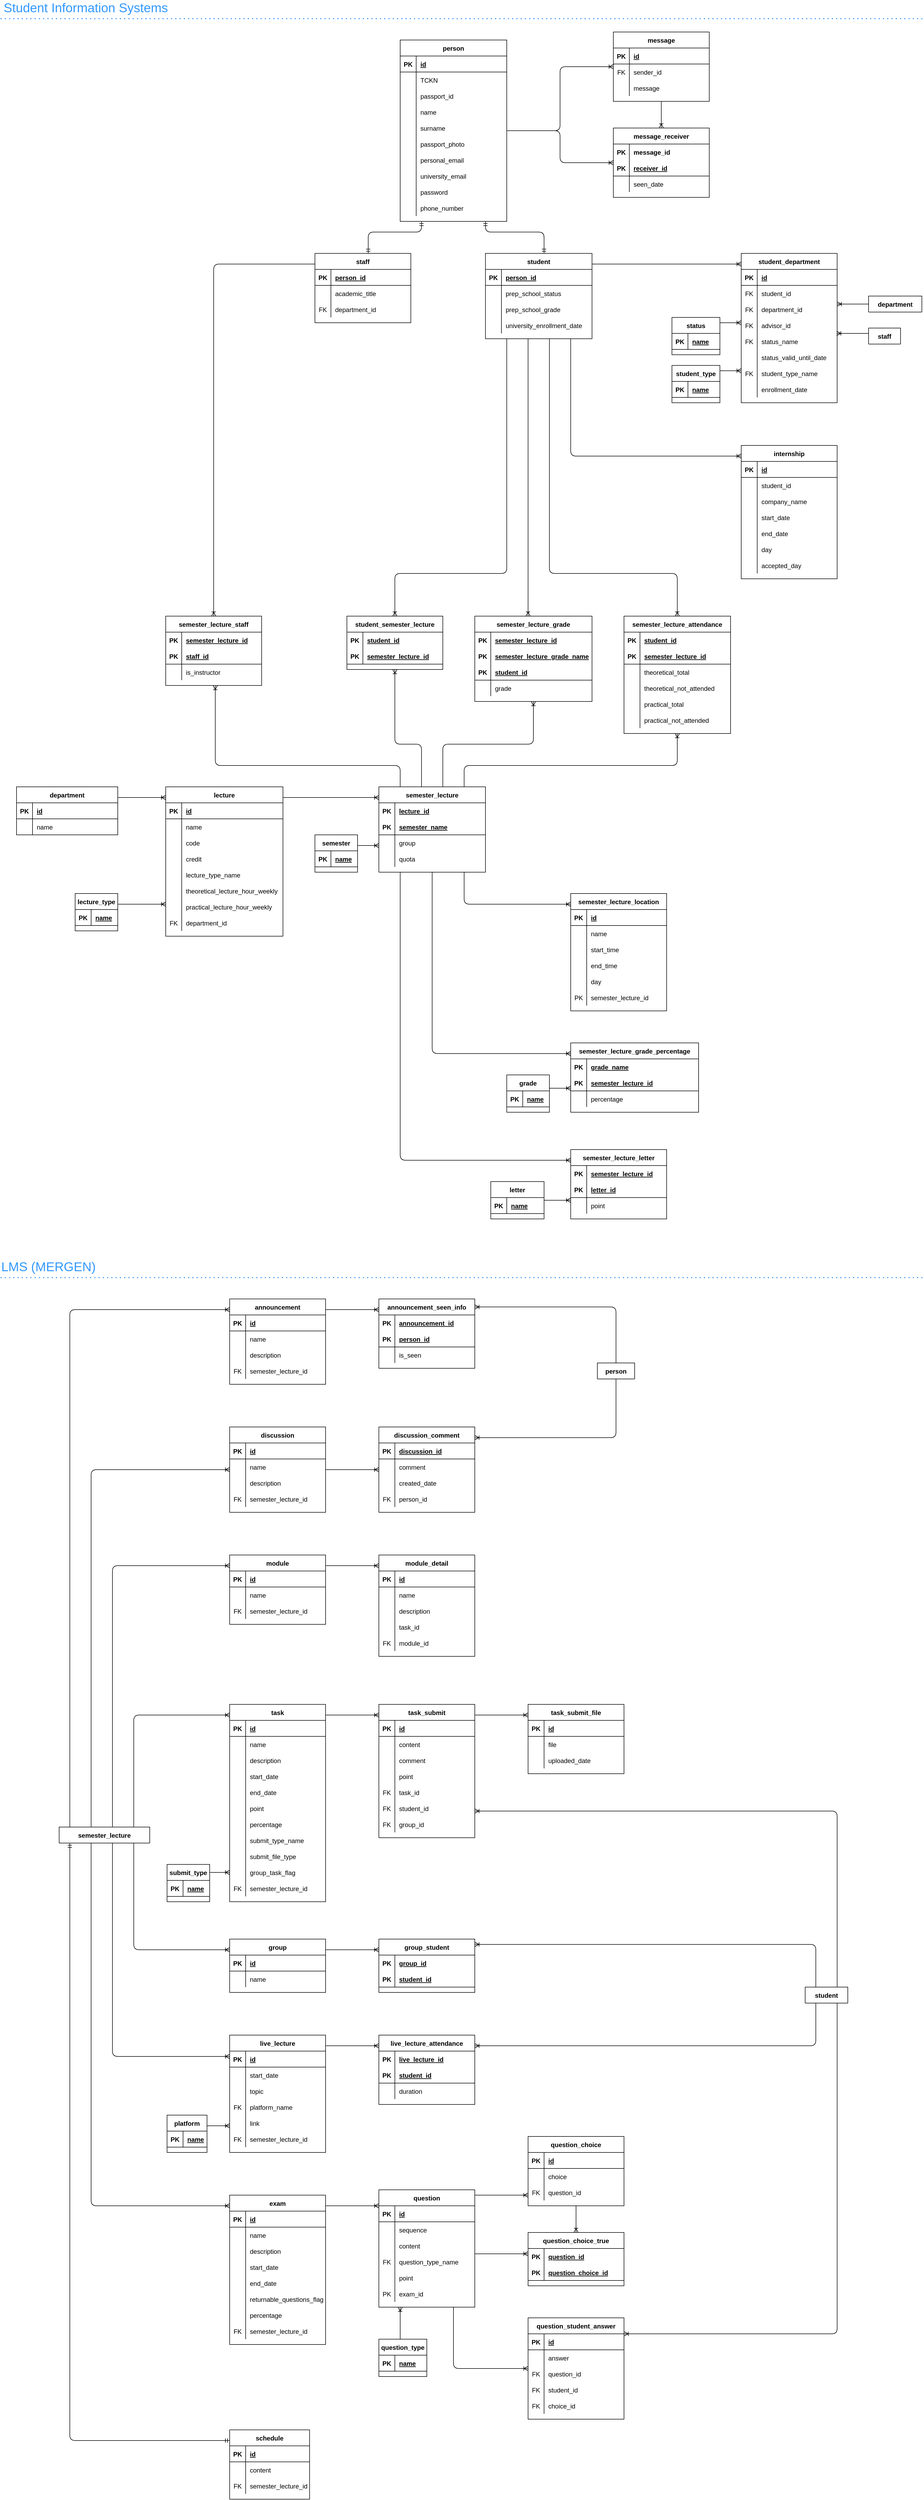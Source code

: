 <mxfile version="13.9.9" type="device"><diagram id="lv2GRFkB5FowWzwNQDU7" name="Page-1"><mxGraphModel dx="1447" dy="850" grid="1" gridSize="10" guides="1" tooltips="1" connect="1" arrows="1" fold="1" page="1" pageScale="1" pageWidth="1750" pageHeight="2360" math="0" shadow="0"><root><mxCell id="0"/><mxCell id="1" parent="0"/><mxCell id="sz3QKXmdwaMayEk_CxTu-1" value="person" style="shape=table;startSize=30;container=1;collapsible=1;childLayout=tableLayout;fixedRows=1;rowLines=0;fontStyle=1;align=center;resizeLast=1;" parent="1" vertex="1"><mxGeometry x="760" y="80" width="200.0" height="340" as="geometry"/></mxCell><mxCell id="sz3QKXmdwaMayEk_CxTu-2" value="" style="shape=partialRectangle;collapsible=0;dropTarget=0;pointerEvents=0;fillColor=none;top=0;left=0;bottom=1;right=0;points=[[0,0.5],[1,0.5]];portConstraint=eastwest;" parent="sz3QKXmdwaMayEk_CxTu-1" vertex="1"><mxGeometry y="30" width="200.0" height="30" as="geometry"/></mxCell><mxCell id="sz3QKXmdwaMayEk_CxTu-3" value="PK" style="shape=partialRectangle;connectable=0;fillColor=none;top=0;left=0;bottom=0;right=0;fontStyle=1;overflow=hidden;" parent="sz3QKXmdwaMayEk_CxTu-2" vertex="1"><mxGeometry width="30" height="30" as="geometry"/></mxCell><mxCell id="sz3QKXmdwaMayEk_CxTu-4" value="id" style="shape=partialRectangle;connectable=0;fillColor=none;top=0;left=0;bottom=0;right=0;align=left;spacingLeft=6;fontStyle=5;overflow=hidden;" parent="sz3QKXmdwaMayEk_CxTu-2" vertex="1"><mxGeometry x="30" width="170.0" height="30" as="geometry"/></mxCell><mxCell id="XcSgrdOjLjD3rYnq-UlH-90" value="" style="shape=partialRectangle;collapsible=0;dropTarget=0;pointerEvents=0;fillColor=none;top=0;left=0;bottom=0;right=0;points=[[0,0.5],[1,0.5]];portConstraint=eastwest;" parent="sz3QKXmdwaMayEk_CxTu-1" vertex="1"><mxGeometry y="60" width="200.0" height="30" as="geometry"/></mxCell><mxCell id="XcSgrdOjLjD3rYnq-UlH-91" value="" style="shape=partialRectangle;connectable=0;fillColor=none;top=0;left=0;bottom=0;right=0;editable=1;overflow=hidden;" parent="XcSgrdOjLjD3rYnq-UlH-90" vertex="1"><mxGeometry width="30" height="30" as="geometry"/></mxCell><mxCell id="XcSgrdOjLjD3rYnq-UlH-92" value="TCKN" style="shape=partialRectangle;connectable=0;fillColor=none;top=0;left=0;bottom=0;right=0;align=left;spacingLeft=6;overflow=hidden;" parent="XcSgrdOjLjD3rYnq-UlH-90" vertex="1"><mxGeometry x="30" width="170.0" height="30" as="geometry"/></mxCell><mxCell id="XcSgrdOjLjD3rYnq-UlH-93" value="" style="shape=partialRectangle;collapsible=0;dropTarget=0;pointerEvents=0;fillColor=none;top=0;left=0;bottom=0;right=0;points=[[0,0.5],[1,0.5]];portConstraint=eastwest;" parent="sz3QKXmdwaMayEk_CxTu-1" vertex="1"><mxGeometry y="90" width="200.0" height="30" as="geometry"/></mxCell><mxCell id="XcSgrdOjLjD3rYnq-UlH-94" value="" style="shape=partialRectangle;connectable=0;fillColor=none;top=0;left=0;bottom=0;right=0;editable=1;overflow=hidden;" parent="XcSgrdOjLjD3rYnq-UlH-93" vertex="1"><mxGeometry width="30" height="30" as="geometry"/></mxCell><mxCell id="XcSgrdOjLjD3rYnq-UlH-95" value="passport_id" style="shape=partialRectangle;connectable=0;fillColor=none;top=0;left=0;bottom=0;right=0;align=left;spacingLeft=6;overflow=hidden;" parent="XcSgrdOjLjD3rYnq-UlH-93" vertex="1"><mxGeometry x="30" width="170.0" height="30" as="geometry"/></mxCell><mxCell id="sz3QKXmdwaMayEk_CxTu-5" value="" style="shape=partialRectangle;collapsible=0;dropTarget=0;pointerEvents=0;fillColor=none;top=0;left=0;bottom=0;right=0;points=[[0,0.5],[1,0.5]];portConstraint=eastwest;" parent="sz3QKXmdwaMayEk_CxTu-1" vertex="1"><mxGeometry y="120" width="200.0" height="30" as="geometry"/></mxCell><mxCell id="sz3QKXmdwaMayEk_CxTu-6" value="" style="shape=partialRectangle;connectable=0;fillColor=none;top=0;left=0;bottom=0;right=0;editable=1;overflow=hidden;" parent="sz3QKXmdwaMayEk_CxTu-5" vertex="1"><mxGeometry width="30" height="30" as="geometry"/></mxCell><mxCell id="sz3QKXmdwaMayEk_CxTu-7" value="name" style="shape=partialRectangle;connectable=0;fillColor=none;top=0;left=0;bottom=0;right=0;align=left;spacingLeft=6;overflow=hidden;" parent="sz3QKXmdwaMayEk_CxTu-5" vertex="1"><mxGeometry x="30" width="170.0" height="30" as="geometry"/></mxCell><mxCell id="sz3QKXmdwaMayEk_CxTu-8" value="" style="shape=partialRectangle;collapsible=0;dropTarget=0;pointerEvents=0;fillColor=none;top=0;left=0;bottom=0;right=0;points=[[0,0.5],[1,0.5]];portConstraint=eastwest;" parent="sz3QKXmdwaMayEk_CxTu-1" vertex="1"><mxGeometry y="150" width="200.0" height="30" as="geometry"/></mxCell><mxCell id="sz3QKXmdwaMayEk_CxTu-9" value="" style="shape=partialRectangle;connectable=0;fillColor=none;top=0;left=0;bottom=0;right=0;editable=1;overflow=hidden;" parent="sz3QKXmdwaMayEk_CxTu-8" vertex="1"><mxGeometry width="30" height="30" as="geometry"/></mxCell><mxCell id="sz3QKXmdwaMayEk_CxTu-10" value="surname" style="shape=partialRectangle;connectable=0;fillColor=none;top=0;left=0;bottom=0;right=0;align=left;spacingLeft=6;overflow=hidden;" parent="sz3QKXmdwaMayEk_CxTu-8" vertex="1"><mxGeometry x="30" width="170.0" height="30" as="geometry"/></mxCell><mxCell id="XcSgrdOjLjD3rYnq-UlH-43" value="" style="shape=partialRectangle;collapsible=0;dropTarget=0;pointerEvents=0;fillColor=none;top=0;left=0;bottom=0;right=0;points=[[0,0.5],[1,0.5]];portConstraint=eastwest;" parent="sz3QKXmdwaMayEk_CxTu-1" vertex="1"><mxGeometry y="180" width="200.0" height="30" as="geometry"/></mxCell><mxCell id="XcSgrdOjLjD3rYnq-UlH-44" value="" style="shape=partialRectangle;connectable=0;fillColor=none;top=0;left=0;bottom=0;right=0;editable=1;overflow=hidden;" parent="XcSgrdOjLjD3rYnq-UlH-43" vertex="1"><mxGeometry width="30" height="30" as="geometry"/></mxCell><mxCell id="XcSgrdOjLjD3rYnq-UlH-45" value="passport_photo" style="shape=partialRectangle;connectable=0;fillColor=none;top=0;left=0;bottom=0;right=0;align=left;spacingLeft=6;overflow=hidden;" parent="XcSgrdOjLjD3rYnq-UlH-43" vertex="1"><mxGeometry x="30" width="170.0" height="30" as="geometry"/></mxCell><mxCell id="sz3QKXmdwaMayEk_CxTu-11" value="" style="shape=partialRectangle;collapsible=0;dropTarget=0;pointerEvents=0;fillColor=none;top=0;left=0;bottom=0;right=0;points=[[0,0.5],[1,0.5]];portConstraint=eastwest;" parent="sz3QKXmdwaMayEk_CxTu-1" vertex="1"><mxGeometry y="210" width="200.0" height="30" as="geometry"/></mxCell><mxCell id="sz3QKXmdwaMayEk_CxTu-12" value="" style="shape=partialRectangle;connectable=0;fillColor=none;top=0;left=0;bottom=0;right=0;editable=1;overflow=hidden;" parent="sz3QKXmdwaMayEk_CxTu-11" vertex="1"><mxGeometry width="30" height="30" as="geometry"/></mxCell><mxCell id="sz3QKXmdwaMayEk_CxTu-13" value="personal_email" style="shape=partialRectangle;connectable=0;fillColor=none;top=0;left=0;bottom=0;right=0;align=left;spacingLeft=6;overflow=hidden;" parent="sz3QKXmdwaMayEk_CxTu-11" vertex="1"><mxGeometry x="30" width="170.0" height="30" as="geometry"/></mxCell><mxCell id="sz3QKXmdwaMayEk_CxTu-56" value="" style="shape=partialRectangle;collapsible=0;dropTarget=0;pointerEvents=0;fillColor=none;top=0;left=0;bottom=0;right=0;points=[[0,0.5],[1,0.5]];portConstraint=eastwest;" parent="sz3QKXmdwaMayEk_CxTu-1" vertex="1"><mxGeometry y="240" width="200.0" height="30" as="geometry"/></mxCell><mxCell id="sz3QKXmdwaMayEk_CxTu-57" value="" style="shape=partialRectangle;connectable=0;fillColor=none;top=0;left=0;bottom=0;right=0;editable=1;overflow=hidden;" parent="sz3QKXmdwaMayEk_CxTu-56" vertex="1"><mxGeometry width="30" height="30" as="geometry"/></mxCell><mxCell id="sz3QKXmdwaMayEk_CxTu-58" value="university_email" style="shape=partialRectangle;connectable=0;fillColor=none;top=0;left=0;bottom=0;right=0;align=left;spacingLeft=6;overflow=hidden;" parent="sz3QKXmdwaMayEk_CxTu-56" vertex="1"><mxGeometry x="30" width="170.0" height="30" as="geometry"/></mxCell><mxCell id="sz3QKXmdwaMayEk_CxTu-59" value="" style="shape=partialRectangle;collapsible=0;dropTarget=0;pointerEvents=0;fillColor=none;top=0;left=0;bottom=0;right=0;points=[[0,0.5],[1,0.5]];portConstraint=eastwest;" parent="sz3QKXmdwaMayEk_CxTu-1" vertex="1"><mxGeometry y="270" width="200.0" height="30" as="geometry"/></mxCell><mxCell id="sz3QKXmdwaMayEk_CxTu-60" value="" style="shape=partialRectangle;connectable=0;fillColor=none;top=0;left=0;bottom=0;right=0;editable=1;overflow=hidden;" parent="sz3QKXmdwaMayEk_CxTu-59" vertex="1"><mxGeometry width="30" height="30" as="geometry"/></mxCell><mxCell id="sz3QKXmdwaMayEk_CxTu-61" value="password" style="shape=partialRectangle;connectable=0;fillColor=none;top=0;left=0;bottom=0;right=0;align=left;spacingLeft=6;overflow=hidden;" parent="sz3QKXmdwaMayEk_CxTu-59" vertex="1"><mxGeometry x="30" width="170.0" height="30" as="geometry"/></mxCell><mxCell id="sz3QKXmdwaMayEk_CxTu-14" value="" style="shape=partialRectangle;collapsible=0;dropTarget=0;pointerEvents=0;fillColor=none;top=0;left=0;bottom=0;right=0;points=[[0,0.5],[1,0.5]];portConstraint=eastwest;" parent="sz3QKXmdwaMayEk_CxTu-1" vertex="1"><mxGeometry y="300" width="200.0" height="30" as="geometry"/></mxCell><mxCell id="sz3QKXmdwaMayEk_CxTu-15" value="" style="shape=partialRectangle;connectable=0;fillColor=none;top=0;left=0;bottom=0;right=0;editable=1;overflow=hidden;" parent="sz3QKXmdwaMayEk_CxTu-14" vertex="1"><mxGeometry width="30" height="30" as="geometry"/></mxCell><mxCell id="sz3QKXmdwaMayEk_CxTu-16" value="phone_number" style="shape=partialRectangle;connectable=0;fillColor=none;top=0;left=0;bottom=0;right=0;align=left;spacingLeft=6;overflow=hidden;" parent="sz3QKXmdwaMayEk_CxTu-14" vertex="1"><mxGeometry x="30" width="170.0" height="30" as="geometry"/></mxCell><mxCell id="sz3QKXmdwaMayEk_CxTu-17" value="student" style="shape=table;startSize=30;container=1;collapsible=1;childLayout=tableLayout;fixedRows=1;rowLines=0;fontStyle=1;align=center;resizeLast=1;" parent="1" vertex="1"><mxGeometry x="920" y="480" width="200" height="160" as="geometry"/></mxCell><mxCell id="sz3QKXmdwaMayEk_CxTu-18" value="" style="shape=partialRectangle;collapsible=0;dropTarget=0;pointerEvents=0;fillColor=none;top=0;left=0;bottom=1;right=0;points=[[0,0.5],[1,0.5]];portConstraint=eastwest;" parent="sz3QKXmdwaMayEk_CxTu-17" vertex="1"><mxGeometry y="30" width="200" height="30" as="geometry"/></mxCell><mxCell id="sz3QKXmdwaMayEk_CxTu-19" value="PK" style="shape=partialRectangle;connectable=0;fillColor=none;top=0;left=0;bottom=0;right=0;fontStyle=1;overflow=hidden;" parent="sz3QKXmdwaMayEk_CxTu-18" vertex="1"><mxGeometry width="30" height="30" as="geometry"/></mxCell><mxCell id="sz3QKXmdwaMayEk_CxTu-20" value="person_id" style="shape=partialRectangle;connectable=0;fillColor=none;top=0;left=0;bottom=0;right=0;align=left;spacingLeft=6;fontStyle=5;overflow=hidden;" parent="sz3QKXmdwaMayEk_CxTu-18" vertex="1"><mxGeometry x="30" width="170" height="30" as="geometry"/></mxCell><mxCell id="sz3QKXmdwaMayEk_CxTu-36" value="" style="shape=partialRectangle;collapsible=0;dropTarget=0;pointerEvents=0;fillColor=none;top=0;left=0;bottom=0;right=0;points=[[0,0.5],[1,0.5]];portConstraint=eastwest;" parent="sz3QKXmdwaMayEk_CxTu-17" vertex="1"><mxGeometry y="60" width="200" height="30" as="geometry"/></mxCell><mxCell id="sz3QKXmdwaMayEk_CxTu-37" value="" style="shape=partialRectangle;connectable=0;fillColor=none;top=0;left=0;bottom=0;right=0;editable=1;overflow=hidden;" parent="sz3QKXmdwaMayEk_CxTu-36" vertex="1"><mxGeometry width="30" height="30" as="geometry"/></mxCell><mxCell id="sz3QKXmdwaMayEk_CxTu-38" value="prep_school_status" style="shape=partialRectangle;connectable=0;fillColor=none;top=0;left=0;bottom=0;right=0;align=left;spacingLeft=6;overflow=hidden;" parent="sz3QKXmdwaMayEk_CxTu-36" vertex="1"><mxGeometry x="30" width="170" height="30" as="geometry"/></mxCell><mxCell id="XcSgrdOjLjD3rYnq-UlH-87" value="" style="shape=partialRectangle;collapsible=0;dropTarget=0;pointerEvents=0;fillColor=none;top=0;left=0;bottom=0;right=0;points=[[0,0.5],[1,0.5]];portConstraint=eastwest;" parent="sz3QKXmdwaMayEk_CxTu-17" vertex="1"><mxGeometry y="90" width="200" height="30" as="geometry"/></mxCell><mxCell id="XcSgrdOjLjD3rYnq-UlH-88" value="" style="shape=partialRectangle;connectable=0;fillColor=none;top=0;left=0;bottom=0;right=0;editable=1;overflow=hidden;" parent="XcSgrdOjLjD3rYnq-UlH-87" vertex="1"><mxGeometry width="30" height="30" as="geometry"/></mxCell><mxCell id="XcSgrdOjLjD3rYnq-UlH-89" value="prep_school_grade" style="shape=partialRectangle;connectable=0;fillColor=none;top=0;left=0;bottom=0;right=0;align=left;spacingLeft=6;overflow=hidden;" parent="XcSgrdOjLjD3rYnq-UlH-87" vertex="1"><mxGeometry x="30" width="170" height="30" as="geometry"/></mxCell><mxCell id="XcSgrdOjLjD3rYnq-UlH-78" value="" style="shape=partialRectangle;collapsible=0;dropTarget=0;pointerEvents=0;fillColor=none;top=0;left=0;bottom=0;right=0;points=[[0,0.5],[1,0.5]];portConstraint=eastwest;" parent="sz3QKXmdwaMayEk_CxTu-17" vertex="1"><mxGeometry y="120" width="200" height="30" as="geometry"/></mxCell><mxCell id="XcSgrdOjLjD3rYnq-UlH-79" value="" style="shape=partialRectangle;connectable=0;fillColor=none;top=0;left=0;bottom=0;right=0;editable=1;overflow=hidden;" parent="XcSgrdOjLjD3rYnq-UlH-78" vertex="1"><mxGeometry width="30" height="30" as="geometry"/></mxCell><mxCell id="XcSgrdOjLjD3rYnq-UlH-80" value="university_enrollment_date" style="shape=partialRectangle;connectable=0;fillColor=none;top=0;left=0;bottom=0;right=0;align=left;spacingLeft=6;overflow=hidden;" parent="XcSgrdOjLjD3rYnq-UlH-78" vertex="1"><mxGeometry x="30" width="170" height="30" as="geometry"/></mxCell><mxCell id="sz3QKXmdwaMayEk_CxTu-39" value="department" style="shape=table;startSize=30;container=1;collapsible=1;childLayout=tableLayout;fixedRows=1;rowLines=0;fontStyle=1;align=center;resizeLast=1;" parent="1" vertex="1"><mxGeometry x="40" y="1480" width="190" height="90" as="geometry"/></mxCell><mxCell id="sz3QKXmdwaMayEk_CxTu-40" value="" style="shape=partialRectangle;collapsible=0;dropTarget=0;pointerEvents=0;fillColor=none;top=0;left=0;bottom=1;right=0;points=[[0,0.5],[1,0.5]];portConstraint=eastwest;" parent="sz3QKXmdwaMayEk_CxTu-39" vertex="1"><mxGeometry y="30" width="190" height="30" as="geometry"/></mxCell><mxCell id="sz3QKXmdwaMayEk_CxTu-41" value="PK" style="shape=partialRectangle;connectable=0;fillColor=none;top=0;left=0;bottom=0;right=0;fontStyle=1;overflow=hidden;" parent="sz3QKXmdwaMayEk_CxTu-40" vertex="1"><mxGeometry width="30" height="30" as="geometry"/></mxCell><mxCell id="sz3QKXmdwaMayEk_CxTu-42" value="id" style="shape=partialRectangle;connectable=0;fillColor=none;top=0;left=0;bottom=0;right=0;align=left;spacingLeft=6;fontStyle=5;overflow=hidden;" parent="sz3QKXmdwaMayEk_CxTu-40" vertex="1"><mxGeometry x="30" width="160" height="30" as="geometry"/></mxCell><mxCell id="sz3QKXmdwaMayEk_CxTu-43" value="" style="shape=partialRectangle;collapsible=0;dropTarget=0;pointerEvents=0;fillColor=none;top=0;left=0;bottom=0;right=0;points=[[0,0.5],[1,0.5]];portConstraint=eastwest;" parent="sz3QKXmdwaMayEk_CxTu-39" vertex="1"><mxGeometry y="60" width="190" height="30" as="geometry"/></mxCell><mxCell id="sz3QKXmdwaMayEk_CxTu-44" value="" style="shape=partialRectangle;connectable=0;fillColor=none;top=0;left=0;bottom=0;right=0;editable=1;overflow=hidden;" parent="sz3QKXmdwaMayEk_CxTu-43" vertex="1"><mxGeometry width="30" height="30" as="geometry"/></mxCell><mxCell id="sz3QKXmdwaMayEk_CxTu-45" value="name" style="shape=partialRectangle;connectable=0;fillColor=none;top=0;left=0;bottom=0;right=0;align=left;spacingLeft=6;overflow=hidden;" parent="sz3QKXmdwaMayEk_CxTu-43" vertex="1"><mxGeometry x="30" width="160" height="30" as="geometry"/></mxCell><mxCell id="sz3QKXmdwaMayEk_CxTu-52" value="staff" style="shape=table;startSize=30;container=1;collapsible=1;childLayout=tableLayout;fixedRows=1;rowLines=0;fontStyle=1;align=center;resizeLast=1;" parent="1" vertex="1"><mxGeometry x="600" y="480" width="180.0" height="130" as="geometry"/></mxCell><mxCell id="sz3QKXmdwaMayEk_CxTu-53" value="" style="shape=partialRectangle;collapsible=0;dropTarget=0;pointerEvents=0;fillColor=none;top=0;left=0;bottom=1;right=0;points=[[0,0.5],[1,0.5]];portConstraint=eastwest;" parent="sz3QKXmdwaMayEk_CxTu-52" vertex="1"><mxGeometry y="30" width="180.0" height="30" as="geometry"/></mxCell><mxCell id="sz3QKXmdwaMayEk_CxTu-54" value="PK" style="shape=partialRectangle;connectable=0;fillColor=none;top=0;left=0;bottom=0;right=0;fontStyle=1;overflow=hidden;" parent="sz3QKXmdwaMayEk_CxTu-53" vertex="1"><mxGeometry width="30" height="30" as="geometry"/></mxCell><mxCell id="sz3QKXmdwaMayEk_CxTu-55" value="person_id" style="shape=partialRectangle;connectable=0;fillColor=none;top=0;left=0;bottom=0;right=0;align=left;spacingLeft=6;fontStyle=5;overflow=hidden;" parent="sz3QKXmdwaMayEk_CxTu-53" vertex="1"><mxGeometry x="30" width="150.0" height="30" as="geometry"/></mxCell><mxCell id="XcSgrdOjLjD3rYnq-UlH-54" value="" style="shape=partialRectangle;collapsible=0;dropTarget=0;pointerEvents=0;fillColor=none;top=0;left=0;bottom=0;right=0;points=[[0,0.5],[1,0.5]];portConstraint=eastwest;" parent="sz3QKXmdwaMayEk_CxTu-52" vertex="1"><mxGeometry y="60" width="180.0" height="30" as="geometry"/></mxCell><mxCell id="XcSgrdOjLjD3rYnq-UlH-55" value="" style="shape=partialRectangle;connectable=0;fillColor=none;top=0;left=0;bottom=0;right=0;editable=1;overflow=hidden;" parent="XcSgrdOjLjD3rYnq-UlH-54" vertex="1"><mxGeometry width="30" height="30" as="geometry"/></mxCell><mxCell id="XcSgrdOjLjD3rYnq-UlH-56" value="academic_title" style="shape=partialRectangle;connectable=0;fillColor=none;top=0;left=0;bottom=0;right=0;align=left;spacingLeft=6;overflow=hidden;" parent="XcSgrdOjLjD3rYnq-UlH-54" vertex="1"><mxGeometry x="30" width="150.0" height="30" as="geometry"/></mxCell><mxCell id="sz3QKXmdwaMayEk_CxTu-62" value="" style="shape=partialRectangle;collapsible=0;dropTarget=0;pointerEvents=0;fillColor=none;top=0;left=0;bottom=0;right=0;points=[[0,0.5],[1,0.5]];portConstraint=eastwest;" parent="sz3QKXmdwaMayEk_CxTu-52" vertex="1"><mxGeometry y="90" width="180.0" height="30" as="geometry"/></mxCell><mxCell id="sz3QKXmdwaMayEk_CxTu-63" value="FK" style="shape=partialRectangle;connectable=0;fillColor=none;top=0;left=0;bottom=0;right=0;editable=1;overflow=hidden;" parent="sz3QKXmdwaMayEk_CxTu-62" vertex="1"><mxGeometry width="30" height="30" as="geometry"/></mxCell><mxCell id="sz3QKXmdwaMayEk_CxTu-64" value="department_id" style="shape=partialRectangle;connectable=0;fillColor=none;top=0;left=0;bottom=0;right=0;align=left;spacingLeft=6;overflow=hidden;" parent="sz3QKXmdwaMayEk_CxTu-62" vertex="1"><mxGeometry x="30" width="150.0" height="30" as="geometry"/></mxCell><mxCell id="sz3QKXmdwaMayEk_CxTu-68" value="lecture" style="shape=table;startSize=30;container=1;collapsible=1;childLayout=tableLayout;fixedRows=1;rowLines=0;fontStyle=1;align=center;resizeLast=1;" parent="1" vertex="1"><mxGeometry x="320" y="1480" width="220" height="280" as="geometry"/></mxCell><mxCell id="sz3QKXmdwaMayEk_CxTu-69" value="" style="shape=partialRectangle;collapsible=0;dropTarget=0;pointerEvents=0;fillColor=none;top=0;left=0;bottom=1;right=0;points=[[0,0.5],[1,0.5]];portConstraint=eastwest;" parent="sz3QKXmdwaMayEk_CxTu-68" vertex="1"><mxGeometry y="30" width="220" height="30" as="geometry"/></mxCell><mxCell id="sz3QKXmdwaMayEk_CxTu-70" value="PK" style="shape=partialRectangle;connectable=0;fillColor=none;top=0;left=0;bottom=0;right=0;fontStyle=1;overflow=hidden;" parent="sz3QKXmdwaMayEk_CxTu-69" vertex="1"><mxGeometry width="30" height="30" as="geometry"/></mxCell><mxCell id="sz3QKXmdwaMayEk_CxTu-71" value="id" style="shape=partialRectangle;connectable=0;fillColor=none;top=0;left=0;bottom=0;right=0;align=left;spacingLeft=6;fontStyle=5;overflow=hidden;" parent="sz3QKXmdwaMayEk_CxTu-69" vertex="1"><mxGeometry x="30" width="190" height="30" as="geometry"/></mxCell><mxCell id="sz3QKXmdwaMayEk_CxTu-72" value="" style="shape=partialRectangle;collapsible=0;dropTarget=0;pointerEvents=0;fillColor=none;top=0;left=0;bottom=0;right=0;points=[[0,0.5],[1,0.5]];portConstraint=eastwest;" parent="sz3QKXmdwaMayEk_CxTu-68" vertex="1"><mxGeometry y="60" width="220" height="30" as="geometry"/></mxCell><mxCell id="sz3QKXmdwaMayEk_CxTu-73" value="" style="shape=partialRectangle;connectable=0;fillColor=none;top=0;left=0;bottom=0;right=0;editable=1;overflow=hidden;" parent="sz3QKXmdwaMayEk_CxTu-72" vertex="1"><mxGeometry width="30" height="30" as="geometry"/></mxCell><mxCell id="sz3QKXmdwaMayEk_CxTu-74" value="name" style="shape=partialRectangle;connectable=0;fillColor=none;top=0;left=0;bottom=0;right=0;align=left;spacingLeft=6;overflow=hidden;" parent="sz3QKXmdwaMayEk_CxTu-72" vertex="1"><mxGeometry x="30" width="190" height="30" as="geometry"/></mxCell><mxCell id="sz3QKXmdwaMayEk_CxTu-75" value="" style="shape=partialRectangle;collapsible=0;dropTarget=0;pointerEvents=0;fillColor=none;top=0;left=0;bottom=0;right=0;points=[[0,0.5],[1,0.5]];portConstraint=eastwest;" parent="sz3QKXmdwaMayEk_CxTu-68" vertex="1"><mxGeometry y="90" width="220" height="30" as="geometry"/></mxCell><mxCell id="sz3QKXmdwaMayEk_CxTu-76" value="" style="shape=partialRectangle;connectable=0;fillColor=none;top=0;left=0;bottom=0;right=0;editable=1;overflow=hidden;" parent="sz3QKXmdwaMayEk_CxTu-75" vertex="1"><mxGeometry width="30" height="30" as="geometry"/></mxCell><mxCell id="sz3QKXmdwaMayEk_CxTu-77" value="code" style="shape=partialRectangle;connectable=0;fillColor=none;top=0;left=0;bottom=0;right=0;align=left;spacingLeft=6;overflow=hidden;" parent="sz3QKXmdwaMayEk_CxTu-75" vertex="1"><mxGeometry x="30" width="190" height="30" as="geometry"/></mxCell><mxCell id="sz3QKXmdwaMayEk_CxTu-113" value="" style="shape=partialRectangle;collapsible=0;dropTarget=0;pointerEvents=0;fillColor=none;top=0;left=0;bottom=0;right=0;points=[[0,0.5],[1,0.5]];portConstraint=eastwest;" parent="sz3QKXmdwaMayEk_CxTu-68" vertex="1"><mxGeometry y="120" width="220" height="30" as="geometry"/></mxCell><mxCell id="sz3QKXmdwaMayEk_CxTu-114" value="" style="shape=partialRectangle;connectable=0;fillColor=none;top=0;left=0;bottom=0;right=0;editable=1;overflow=hidden;" parent="sz3QKXmdwaMayEk_CxTu-113" vertex="1"><mxGeometry width="30" height="30" as="geometry"/></mxCell><mxCell id="sz3QKXmdwaMayEk_CxTu-115" value="credit" style="shape=partialRectangle;connectable=0;fillColor=none;top=0;left=0;bottom=0;right=0;align=left;spacingLeft=6;overflow=hidden;" parent="sz3QKXmdwaMayEk_CxTu-113" vertex="1"><mxGeometry x="30" width="190" height="30" as="geometry"/></mxCell><mxCell id="uCucyfbqr8r6mD-aw_3L-7" value="" style="shape=partialRectangle;collapsible=0;dropTarget=0;pointerEvents=0;fillColor=none;top=0;left=0;bottom=0;right=0;points=[[0,0.5],[1,0.5]];portConstraint=eastwest;" parent="sz3QKXmdwaMayEk_CxTu-68" vertex="1"><mxGeometry y="150" width="220" height="30" as="geometry"/></mxCell><mxCell id="uCucyfbqr8r6mD-aw_3L-8" value="" style="shape=partialRectangle;connectable=0;fillColor=none;top=0;left=0;bottom=0;right=0;editable=1;overflow=hidden;" parent="uCucyfbqr8r6mD-aw_3L-7" vertex="1"><mxGeometry width="30" height="30" as="geometry"/></mxCell><mxCell id="uCucyfbqr8r6mD-aw_3L-9" value="lecture_type_name" style="shape=partialRectangle;connectable=0;fillColor=none;top=0;left=0;bottom=0;right=0;align=left;spacingLeft=6;overflow=hidden;" parent="uCucyfbqr8r6mD-aw_3L-7" vertex="1"><mxGeometry x="30" width="190" height="30" as="geometry"/></mxCell><mxCell id="XcSgrdOjLjD3rYnq-UlH-109" value="" style="shape=partialRectangle;collapsible=0;dropTarget=0;pointerEvents=0;fillColor=none;top=0;left=0;bottom=0;right=0;points=[[0,0.5],[1,0.5]];portConstraint=eastwest;" parent="sz3QKXmdwaMayEk_CxTu-68" vertex="1"><mxGeometry y="180" width="220" height="30" as="geometry"/></mxCell><mxCell id="XcSgrdOjLjD3rYnq-UlH-110" value="" style="shape=partialRectangle;connectable=0;fillColor=none;top=0;left=0;bottom=0;right=0;editable=1;overflow=hidden;" parent="XcSgrdOjLjD3rYnq-UlH-109" vertex="1"><mxGeometry width="30" height="30" as="geometry"/></mxCell><mxCell id="XcSgrdOjLjD3rYnq-UlH-111" value="theoretical_lecture_hour_weekly" style="shape=partialRectangle;connectable=0;fillColor=none;top=0;left=0;bottom=0;right=0;align=left;spacingLeft=6;overflow=hidden;" parent="XcSgrdOjLjD3rYnq-UlH-109" vertex="1"><mxGeometry x="30" width="190" height="30" as="geometry"/></mxCell><mxCell id="XcSgrdOjLjD3rYnq-UlH-112" value="" style="shape=partialRectangle;collapsible=0;dropTarget=0;pointerEvents=0;fillColor=none;top=0;left=0;bottom=0;right=0;points=[[0,0.5],[1,0.5]];portConstraint=eastwest;" parent="sz3QKXmdwaMayEk_CxTu-68" vertex="1"><mxGeometry y="210" width="220" height="30" as="geometry"/></mxCell><mxCell id="XcSgrdOjLjD3rYnq-UlH-113" value="" style="shape=partialRectangle;connectable=0;fillColor=none;top=0;left=0;bottom=0;right=0;editable=1;overflow=hidden;" parent="XcSgrdOjLjD3rYnq-UlH-112" vertex="1"><mxGeometry width="30" height="30" as="geometry"/></mxCell><mxCell id="XcSgrdOjLjD3rYnq-UlH-114" value="practical_lecture_hour_weekly" style="shape=partialRectangle;connectable=0;fillColor=none;top=0;left=0;bottom=0;right=0;align=left;spacingLeft=6;overflow=hidden;" parent="XcSgrdOjLjD3rYnq-UlH-112" vertex="1"><mxGeometry x="30" width="190" height="30" as="geometry"/></mxCell><mxCell id="sz3QKXmdwaMayEk_CxTu-78" value="" style="shape=partialRectangle;collapsible=0;dropTarget=0;pointerEvents=0;fillColor=none;top=0;left=0;bottom=0;right=0;points=[[0,0.5],[1,0.5]];portConstraint=eastwest;" parent="sz3QKXmdwaMayEk_CxTu-68" vertex="1"><mxGeometry y="240" width="220" height="30" as="geometry"/></mxCell><mxCell id="sz3QKXmdwaMayEk_CxTu-79" value="FK" style="shape=partialRectangle;connectable=0;fillColor=none;top=0;left=0;bottom=0;right=0;editable=1;overflow=hidden;" parent="sz3QKXmdwaMayEk_CxTu-78" vertex="1"><mxGeometry width="30" height="30" as="geometry"/></mxCell><mxCell id="sz3QKXmdwaMayEk_CxTu-80" value="department_id" style="shape=partialRectangle;connectable=0;fillColor=none;top=0;left=0;bottom=0;right=0;align=left;spacingLeft=6;overflow=hidden;" parent="sz3QKXmdwaMayEk_CxTu-78" vertex="1"><mxGeometry x="30" width="190" height="30" as="geometry"/></mxCell><mxCell id="sz3QKXmdwaMayEk_CxTu-81" value="semester_lecture" style="shape=table;startSize=30;container=1;collapsible=1;childLayout=tableLayout;fixedRows=1;rowLines=0;fontStyle=1;align=center;resizeLast=1;" parent="1" vertex="1"><mxGeometry x="720" y="1480" width="200.0" height="160" as="geometry"/></mxCell><mxCell id="sz3QKXmdwaMayEk_CxTu-85" value="" style="shape=partialRectangle;collapsible=0;dropTarget=0;pointerEvents=0;fillColor=none;top=0;left=0;bottom=0;right=0;points=[[0,0.5],[1,0.5]];portConstraint=eastwest;" parent="sz3QKXmdwaMayEk_CxTu-81" vertex="1"><mxGeometry y="30" width="200.0" height="30" as="geometry"/></mxCell><mxCell id="sz3QKXmdwaMayEk_CxTu-86" value="PK" style="shape=partialRectangle;connectable=0;fillColor=none;top=0;left=0;bottom=0;right=0;editable=1;overflow=hidden;fontStyle=1" parent="sz3QKXmdwaMayEk_CxTu-85" vertex="1"><mxGeometry width="30" height="30" as="geometry"/></mxCell><mxCell id="sz3QKXmdwaMayEk_CxTu-87" value="lecture_id" style="shape=partialRectangle;connectable=0;fillColor=none;top=0;left=0;bottom=0;right=0;align=left;spacingLeft=6;overflow=hidden;fontStyle=5" parent="sz3QKXmdwaMayEk_CxTu-85" vertex="1"><mxGeometry x="30" width="170.0" height="30" as="geometry"/></mxCell><mxCell id="sz3QKXmdwaMayEk_CxTu-82" value="" style="shape=partialRectangle;collapsible=0;dropTarget=0;pointerEvents=0;fillColor=none;top=0;left=0;bottom=1;right=0;points=[[0,0.5],[1,0.5]];portConstraint=eastwest;" parent="sz3QKXmdwaMayEk_CxTu-81" vertex="1"><mxGeometry y="60" width="200.0" height="30" as="geometry"/></mxCell><mxCell id="sz3QKXmdwaMayEk_CxTu-83" value="PK" style="shape=partialRectangle;connectable=0;fillColor=none;top=0;left=0;bottom=0;right=0;fontStyle=1;overflow=hidden;" parent="sz3QKXmdwaMayEk_CxTu-82" vertex="1"><mxGeometry width="30" height="30" as="geometry"/></mxCell><mxCell id="sz3QKXmdwaMayEk_CxTu-84" value="semester_name" style="shape=partialRectangle;connectable=0;fillColor=none;top=0;left=0;bottom=0;right=0;align=left;spacingLeft=6;fontStyle=5;overflow=hidden;" parent="sz3QKXmdwaMayEk_CxTu-82" vertex="1"><mxGeometry x="30" width="170.0" height="30" as="geometry"/></mxCell><mxCell id="sz3QKXmdwaMayEk_CxTu-141" value="" style="shape=partialRectangle;collapsible=0;dropTarget=0;pointerEvents=0;fillColor=none;top=0;left=0;bottom=0;right=0;points=[[0,0.5],[1,0.5]];portConstraint=eastwest;" parent="sz3QKXmdwaMayEk_CxTu-81" vertex="1"><mxGeometry y="90" width="200.0" height="30" as="geometry"/></mxCell><mxCell id="sz3QKXmdwaMayEk_CxTu-142" value="" style="shape=partialRectangle;connectable=0;fillColor=none;top=0;left=0;bottom=0;right=0;editable=1;overflow=hidden;" parent="sz3QKXmdwaMayEk_CxTu-141" vertex="1"><mxGeometry width="30" height="30" as="geometry"/></mxCell><mxCell id="sz3QKXmdwaMayEk_CxTu-143" value="group" style="shape=partialRectangle;connectable=0;fillColor=none;top=0;left=0;bottom=0;right=0;align=left;spacingLeft=6;overflow=hidden;" parent="sz3QKXmdwaMayEk_CxTu-141" vertex="1"><mxGeometry x="30" width="170.0" height="30" as="geometry"/></mxCell><mxCell id="sz3QKXmdwaMayEk_CxTu-91" value="" style="shape=partialRectangle;collapsible=0;dropTarget=0;pointerEvents=0;fillColor=none;top=0;left=0;bottom=0;right=0;points=[[0,0.5],[1,0.5]];portConstraint=eastwest;" parent="sz3QKXmdwaMayEk_CxTu-81" vertex="1"><mxGeometry y="120" width="200.0" height="30" as="geometry"/></mxCell><mxCell id="sz3QKXmdwaMayEk_CxTu-92" value="" style="shape=partialRectangle;connectable=0;fillColor=none;top=0;left=0;bottom=0;right=0;editable=1;overflow=hidden;" parent="sz3QKXmdwaMayEk_CxTu-91" vertex="1"><mxGeometry width="30" height="30" as="geometry"/></mxCell><mxCell id="sz3QKXmdwaMayEk_CxTu-93" value="quota" style="shape=partialRectangle;connectable=0;fillColor=none;top=0;left=0;bottom=0;right=0;align=left;spacingLeft=6;overflow=hidden;" parent="sz3QKXmdwaMayEk_CxTu-91" vertex="1"><mxGeometry x="30" width="170.0" height="30" as="geometry"/></mxCell><mxCell id="sz3QKXmdwaMayEk_CxTu-100" value="semester_lecture_location" style="shape=table;startSize=30;container=1;collapsible=1;childLayout=tableLayout;fixedRows=1;rowLines=0;fontStyle=1;align=center;resizeLast=1;" parent="1" vertex="1"><mxGeometry x="1080" y="1680" width="180" height="220" as="geometry"/></mxCell><mxCell id="sz3QKXmdwaMayEk_CxTu-101" value="" style="shape=partialRectangle;collapsible=0;dropTarget=0;pointerEvents=0;fillColor=none;top=0;left=0;bottom=1;right=0;points=[[0,0.5],[1,0.5]];portConstraint=eastwest;" parent="sz3QKXmdwaMayEk_CxTu-100" vertex="1"><mxGeometry y="30" width="180" height="30" as="geometry"/></mxCell><mxCell id="sz3QKXmdwaMayEk_CxTu-102" value="PK" style="shape=partialRectangle;connectable=0;fillColor=none;top=0;left=0;bottom=0;right=0;fontStyle=1;overflow=hidden;" parent="sz3QKXmdwaMayEk_CxTu-101" vertex="1"><mxGeometry width="30" height="30" as="geometry"/></mxCell><mxCell id="sz3QKXmdwaMayEk_CxTu-103" value="id" style="shape=partialRectangle;connectable=0;fillColor=none;top=0;left=0;bottom=0;right=0;align=left;spacingLeft=6;fontStyle=5;overflow=hidden;" parent="sz3QKXmdwaMayEk_CxTu-101" vertex="1"><mxGeometry x="30" width="150" height="30" as="geometry"/></mxCell><mxCell id="sz3QKXmdwaMayEk_CxTu-104" value="" style="shape=partialRectangle;collapsible=0;dropTarget=0;pointerEvents=0;fillColor=none;top=0;left=0;bottom=0;right=0;points=[[0,0.5],[1,0.5]];portConstraint=eastwest;" parent="sz3QKXmdwaMayEk_CxTu-100" vertex="1"><mxGeometry y="60" width="180" height="30" as="geometry"/></mxCell><mxCell id="sz3QKXmdwaMayEk_CxTu-105" value="" style="shape=partialRectangle;connectable=0;fillColor=none;top=0;left=0;bottom=0;right=0;editable=1;overflow=hidden;" parent="sz3QKXmdwaMayEk_CxTu-104" vertex="1"><mxGeometry width="30" height="30" as="geometry"/></mxCell><mxCell id="sz3QKXmdwaMayEk_CxTu-106" value="name" style="shape=partialRectangle;connectable=0;fillColor=none;top=0;left=0;bottom=0;right=0;align=left;spacingLeft=6;overflow=hidden;" parent="sz3QKXmdwaMayEk_CxTu-104" vertex="1"><mxGeometry x="30" width="150" height="30" as="geometry"/></mxCell><mxCell id="sz3QKXmdwaMayEk_CxTu-107" value="" style="shape=partialRectangle;collapsible=0;dropTarget=0;pointerEvents=0;fillColor=none;top=0;left=0;bottom=0;right=0;points=[[0,0.5],[1,0.5]];portConstraint=eastwest;" parent="sz3QKXmdwaMayEk_CxTu-100" vertex="1"><mxGeometry y="90" width="180" height="30" as="geometry"/></mxCell><mxCell id="sz3QKXmdwaMayEk_CxTu-108" value="" style="shape=partialRectangle;connectable=0;fillColor=none;top=0;left=0;bottom=0;right=0;editable=1;overflow=hidden;" parent="sz3QKXmdwaMayEk_CxTu-107" vertex="1"><mxGeometry width="30" height="30" as="geometry"/></mxCell><mxCell id="sz3QKXmdwaMayEk_CxTu-109" value="start_time" style="shape=partialRectangle;connectable=0;fillColor=none;top=0;left=0;bottom=0;right=0;align=left;spacingLeft=6;overflow=hidden;" parent="sz3QKXmdwaMayEk_CxTu-107" vertex="1"><mxGeometry x="30" width="150" height="30" as="geometry"/></mxCell><mxCell id="sz3QKXmdwaMayEk_CxTu-110" value="" style="shape=partialRectangle;collapsible=0;dropTarget=0;pointerEvents=0;fillColor=none;top=0;left=0;bottom=0;right=0;points=[[0,0.5],[1,0.5]];portConstraint=eastwest;" parent="sz3QKXmdwaMayEk_CxTu-100" vertex="1"><mxGeometry y="120" width="180" height="30" as="geometry"/></mxCell><mxCell id="sz3QKXmdwaMayEk_CxTu-111" value="" style="shape=partialRectangle;connectable=0;fillColor=none;top=0;left=0;bottom=0;right=0;editable=1;overflow=hidden;" parent="sz3QKXmdwaMayEk_CxTu-110" vertex="1"><mxGeometry width="30" height="30" as="geometry"/></mxCell><mxCell id="sz3QKXmdwaMayEk_CxTu-112" value="end_time" style="shape=partialRectangle;connectable=0;fillColor=none;top=0;left=0;bottom=0;right=0;align=left;spacingLeft=6;overflow=hidden;" parent="sz3QKXmdwaMayEk_CxTu-110" vertex="1"><mxGeometry x="30" width="150" height="30" as="geometry"/></mxCell><mxCell id="sz3QKXmdwaMayEk_CxTu-116" value="" style="shape=partialRectangle;collapsible=0;dropTarget=0;pointerEvents=0;fillColor=none;top=0;left=0;bottom=0;right=0;points=[[0,0.5],[1,0.5]];portConstraint=eastwest;" parent="sz3QKXmdwaMayEk_CxTu-100" vertex="1"><mxGeometry y="150" width="180" height="30" as="geometry"/></mxCell><mxCell id="sz3QKXmdwaMayEk_CxTu-117" value="" style="shape=partialRectangle;connectable=0;fillColor=none;top=0;left=0;bottom=0;right=0;editable=1;overflow=hidden;" parent="sz3QKXmdwaMayEk_CxTu-116" vertex="1"><mxGeometry width="30" height="30" as="geometry"/></mxCell><mxCell id="sz3QKXmdwaMayEk_CxTu-118" value="day" style="shape=partialRectangle;connectable=0;fillColor=none;top=0;left=0;bottom=0;right=0;align=left;spacingLeft=6;overflow=hidden;" parent="sz3QKXmdwaMayEk_CxTu-116" vertex="1"><mxGeometry x="30" width="150" height="30" as="geometry"/></mxCell><mxCell id="sz3QKXmdwaMayEk_CxTu-119" value="" style="shape=partialRectangle;collapsible=0;dropTarget=0;pointerEvents=0;fillColor=none;top=0;left=0;bottom=0;right=0;points=[[0,0.5],[1,0.5]];portConstraint=eastwest;" parent="sz3QKXmdwaMayEk_CxTu-100" vertex="1"><mxGeometry y="180" width="180" height="30" as="geometry"/></mxCell><mxCell id="sz3QKXmdwaMayEk_CxTu-120" value="PK" style="shape=partialRectangle;connectable=0;fillColor=none;top=0;left=0;bottom=0;right=0;editable=1;overflow=hidden;" parent="sz3QKXmdwaMayEk_CxTu-119" vertex="1"><mxGeometry width="30" height="30" as="geometry"/></mxCell><mxCell id="sz3QKXmdwaMayEk_CxTu-121" value="semester_lecture_id" style="shape=partialRectangle;connectable=0;fillColor=none;top=0;left=0;bottom=0;right=0;align=left;spacingLeft=6;overflow=hidden;" parent="sz3QKXmdwaMayEk_CxTu-119" vertex="1"><mxGeometry x="30" width="150" height="30" as="geometry"/></mxCell><mxCell id="sz3QKXmdwaMayEk_CxTu-122" value="semester_lecture_grade" style="shape=table;startSize=30;container=1;collapsible=1;childLayout=tableLayout;fixedRows=1;rowLines=0;fontStyle=1;align=center;resizeLast=1;" parent="1" vertex="1"><mxGeometry x="900" y="1160" width="220" height="160" as="geometry"/></mxCell><mxCell id="sz3QKXmdwaMayEk_CxTu-126" value="" style="shape=partialRectangle;collapsible=0;dropTarget=0;pointerEvents=0;fillColor=none;top=0;left=0;bottom=0;right=0;points=[[0,0.5],[1,0.5]];portConstraint=eastwest;" parent="sz3QKXmdwaMayEk_CxTu-122" vertex="1"><mxGeometry y="30" width="220" height="30" as="geometry"/></mxCell><mxCell id="sz3QKXmdwaMayEk_CxTu-127" value="PK" style="shape=partialRectangle;connectable=0;fillColor=none;top=0;left=0;bottom=0;right=0;editable=1;overflow=hidden;fontStyle=1" parent="sz3QKXmdwaMayEk_CxTu-126" vertex="1"><mxGeometry width="30" height="30" as="geometry"/></mxCell><mxCell id="sz3QKXmdwaMayEk_CxTu-128" value="semester_lecture_id" style="shape=partialRectangle;connectable=0;fillColor=none;top=0;left=0;bottom=0;right=0;align=left;spacingLeft=6;overflow=hidden;fontStyle=5" parent="sz3QKXmdwaMayEk_CxTu-126" vertex="1"><mxGeometry x="30" width="190" height="30" as="geometry"/></mxCell><mxCell id="sz3QKXmdwaMayEk_CxTu-132" value="" style="shape=partialRectangle;collapsible=0;dropTarget=0;pointerEvents=0;fillColor=none;top=0;left=0;bottom=0;right=0;points=[[0,0.5],[1,0.5]];portConstraint=eastwest;" parent="sz3QKXmdwaMayEk_CxTu-122" vertex="1"><mxGeometry y="60" width="220" height="30" as="geometry"/></mxCell><mxCell id="sz3QKXmdwaMayEk_CxTu-133" value="PK" style="shape=partialRectangle;connectable=0;fillColor=none;top=0;left=0;bottom=0;right=0;editable=1;overflow=hidden;fontStyle=1" parent="sz3QKXmdwaMayEk_CxTu-132" vertex="1"><mxGeometry width="30" height="30" as="geometry"/></mxCell><mxCell id="sz3QKXmdwaMayEk_CxTu-134" value="semester_lecture_grade_name" style="shape=partialRectangle;connectable=0;fillColor=none;top=0;left=0;bottom=0;right=0;align=left;spacingLeft=6;overflow=hidden;fontStyle=5" parent="sz3QKXmdwaMayEk_CxTu-132" vertex="1"><mxGeometry x="30" width="190" height="30" as="geometry"/></mxCell><mxCell id="sz3QKXmdwaMayEk_CxTu-123" value="" style="shape=partialRectangle;collapsible=0;dropTarget=0;pointerEvents=0;fillColor=none;top=0;left=0;bottom=1;right=0;points=[[0,0.5],[1,0.5]];portConstraint=eastwest;" parent="sz3QKXmdwaMayEk_CxTu-122" vertex="1"><mxGeometry y="90" width="220" height="30" as="geometry"/></mxCell><mxCell id="sz3QKXmdwaMayEk_CxTu-124" value="PK" style="shape=partialRectangle;connectable=0;fillColor=none;top=0;left=0;bottom=0;right=0;fontStyle=1;overflow=hidden;" parent="sz3QKXmdwaMayEk_CxTu-123" vertex="1"><mxGeometry width="30" height="30" as="geometry"/></mxCell><mxCell id="sz3QKXmdwaMayEk_CxTu-125" value="student_id" style="shape=partialRectangle;connectable=0;fillColor=none;top=0;left=0;bottom=0;right=0;align=left;spacingLeft=6;fontStyle=5;overflow=hidden;" parent="sz3QKXmdwaMayEk_CxTu-123" vertex="1"><mxGeometry x="30" width="190" height="30" as="geometry"/></mxCell><mxCell id="sz3QKXmdwaMayEk_CxTu-178" value="" style="shape=partialRectangle;collapsible=0;dropTarget=0;pointerEvents=0;fillColor=none;top=0;left=0;bottom=0;right=0;points=[[0,0.5],[1,0.5]];portConstraint=eastwest;" parent="sz3QKXmdwaMayEk_CxTu-122" vertex="1"><mxGeometry y="120" width="220" height="30" as="geometry"/></mxCell><mxCell id="sz3QKXmdwaMayEk_CxTu-179" value="" style="shape=partialRectangle;connectable=0;fillColor=none;top=0;left=0;bottom=0;right=0;editable=1;overflow=hidden;" parent="sz3QKXmdwaMayEk_CxTu-178" vertex="1"><mxGeometry width="30" height="30" as="geometry"/></mxCell><mxCell id="sz3QKXmdwaMayEk_CxTu-180" value="grade" style="shape=partialRectangle;connectable=0;fillColor=none;top=0;left=0;bottom=0;right=0;align=left;spacingLeft=6;overflow=hidden;" parent="sz3QKXmdwaMayEk_CxTu-178" vertex="1"><mxGeometry x="30" width="190" height="30" as="geometry"/></mxCell><mxCell id="XcSgrdOjLjD3rYnq-UlH-1" value="" style="edgeStyle=orthogonalEdgeStyle;fontSize=12;html=1;endArrow=ERoneToMany;" parent="1" source="sz3QKXmdwaMayEk_CxTu-81" target="sz3QKXmdwaMayEk_CxTu-100" edge="1"><mxGeometry width="100" height="100" relative="1" as="geometry"><mxPoint x="960" y="1760" as="sourcePoint"/><mxPoint x="1060" y="1660" as="targetPoint"/><Array as="points"><mxPoint x="880" y="1700"/></Array></mxGeometry></mxCell><mxCell id="XcSgrdOjLjD3rYnq-UlH-2" value="" style="edgeStyle=orthogonalEdgeStyle;fontSize=12;html=1;endArrow=ERoneToMany;" parent="1" source="sz3QKXmdwaMayEk_CxTu-81" target="sz3QKXmdwaMayEk_CxTu-122" edge="1"><mxGeometry width="100" height="100" relative="1" as="geometry"><mxPoint x="950" y="1645" as="sourcePoint"/><mxPoint x="1070" y="1510" as="targetPoint"/><Array as="points"><mxPoint x="840" y="1400"/><mxPoint x="1010" y="1400"/></Array></mxGeometry></mxCell><mxCell id="XcSgrdOjLjD3rYnq-UlH-3" value="student_semester_lecture" style="shape=table;startSize=30;container=1;collapsible=1;childLayout=tableLayout;fixedRows=1;rowLines=0;fontStyle=1;align=center;resizeLast=1;" parent="1" vertex="1"><mxGeometry x="660" y="1160" width="180" height="100" as="geometry"/></mxCell><mxCell id="XcSgrdOjLjD3rYnq-UlH-19" value="" style="shape=partialRectangle;collapsible=0;dropTarget=0;pointerEvents=0;fillColor=none;top=0;left=0;bottom=0;right=0;points=[[0,0.5],[1,0.5]];portConstraint=eastwest;" parent="XcSgrdOjLjD3rYnq-UlH-3" vertex="1"><mxGeometry y="30" width="180" height="30" as="geometry"/></mxCell><mxCell id="XcSgrdOjLjD3rYnq-UlH-20" value="PK" style="shape=partialRectangle;connectable=0;fillColor=none;top=0;left=0;bottom=0;right=0;editable=1;overflow=hidden;fontStyle=1" parent="XcSgrdOjLjD3rYnq-UlH-19" vertex="1"><mxGeometry width="30" height="30" as="geometry"/></mxCell><mxCell id="XcSgrdOjLjD3rYnq-UlH-21" value="student_id" style="shape=partialRectangle;connectable=0;fillColor=none;top=0;left=0;bottom=0;right=0;align=left;spacingLeft=6;overflow=hidden;fontStyle=5" parent="XcSgrdOjLjD3rYnq-UlH-19" vertex="1"><mxGeometry x="30" width="150" height="30" as="geometry"/></mxCell><mxCell id="XcSgrdOjLjD3rYnq-UlH-4" value="" style="shape=partialRectangle;collapsible=0;dropTarget=0;pointerEvents=0;fillColor=none;top=0;left=0;bottom=1;right=0;points=[[0,0.5],[1,0.5]];portConstraint=eastwest;" parent="XcSgrdOjLjD3rYnq-UlH-3" vertex="1"><mxGeometry y="60" width="180" height="30" as="geometry"/></mxCell><mxCell id="XcSgrdOjLjD3rYnq-UlH-5" value="PK" style="shape=partialRectangle;connectable=0;fillColor=none;top=0;left=0;bottom=0;right=0;fontStyle=1;overflow=hidden;" parent="XcSgrdOjLjD3rYnq-UlH-4" vertex="1"><mxGeometry width="30" height="30" as="geometry"/></mxCell><mxCell id="XcSgrdOjLjD3rYnq-UlH-6" value="semester_lecture_id" style="shape=partialRectangle;connectable=0;fillColor=none;top=0;left=0;bottom=0;right=0;align=left;spacingLeft=6;fontStyle=5;overflow=hidden;" parent="XcSgrdOjLjD3rYnq-UlH-4" vertex="1"><mxGeometry x="30" width="150" height="30" as="geometry"/></mxCell><mxCell id="XcSgrdOjLjD3rYnq-UlH-22" value="semester" style="shape=table;startSize=30;container=1;collapsible=1;childLayout=tableLayout;fixedRows=1;rowLines=0;fontStyle=1;align=center;resizeLast=1;" parent="1" vertex="1"><mxGeometry x="600" y="1570" width="80" height="70" as="geometry"/></mxCell><mxCell id="XcSgrdOjLjD3rYnq-UlH-23" value="" style="shape=partialRectangle;collapsible=0;dropTarget=0;pointerEvents=0;fillColor=none;top=0;left=0;bottom=1;right=0;points=[[0,0.5],[1,0.5]];portConstraint=eastwest;" parent="XcSgrdOjLjD3rYnq-UlH-22" vertex="1"><mxGeometry y="30" width="80" height="30" as="geometry"/></mxCell><mxCell id="XcSgrdOjLjD3rYnq-UlH-24" value="PK" style="shape=partialRectangle;connectable=0;fillColor=none;top=0;left=0;bottom=0;right=0;fontStyle=1;overflow=hidden;" parent="XcSgrdOjLjD3rYnq-UlH-23" vertex="1"><mxGeometry width="30" height="30" as="geometry"/></mxCell><mxCell id="XcSgrdOjLjD3rYnq-UlH-25" value="name" style="shape=partialRectangle;connectable=0;fillColor=none;top=0;left=0;bottom=0;right=0;align=left;spacingLeft=6;fontStyle=5;overflow=hidden;" parent="XcSgrdOjLjD3rYnq-UlH-23" vertex="1"><mxGeometry x="30" width="50" height="30" as="geometry"/></mxCell><mxCell id="XcSgrdOjLjD3rYnq-UlH-36" value="" style="edgeStyle=orthogonalEdgeStyle;fontSize=12;html=1;endArrow=ERoneToMany;" parent="1" source="sz3QKXmdwaMayEk_CxTu-68" target="sz3QKXmdwaMayEk_CxTu-81" edge="1"><mxGeometry width="100" height="100" relative="1" as="geometry"><mxPoint x="670" y="1800" as="sourcePoint"/><mxPoint x="740" y="1710" as="targetPoint"/><Array as="points"><mxPoint x="610" y="1500"/><mxPoint x="610" y="1500"/></Array></mxGeometry></mxCell><mxCell id="XcSgrdOjLjD3rYnq-UlH-37" value="" style="edgeStyle=orthogonalEdgeStyle;fontSize=12;html=1;endArrow=ERoneToMany;" parent="1" source="sz3QKXmdwaMayEk_CxTu-39" target="sz3QKXmdwaMayEk_CxTu-68" edge="1"><mxGeometry width="100" height="100" relative="1" as="geometry"><mxPoint x="340" y="1510" as="sourcePoint"/><mxPoint x="190" y="1280" as="targetPoint"/><Array as="points"><mxPoint x="280" y="1500"/><mxPoint x="280" y="1500"/></Array></mxGeometry></mxCell><mxCell id="XcSgrdOjLjD3rYnq-UlH-38" value="" style="fontSize=12;html=1;endArrow=ERoneToMany;edgeStyle=orthogonalEdgeStyle;" parent="1" source="sz3QKXmdwaMayEk_CxTu-17" target="XcSgrdOjLjD3rYnq-UlH-3" edge="1"><mxGeometry width="100" height="100" relative="1" as="geometry"><mxPoint x="640" y="820" as="sourcePoint"/><mxPoint x="740" y="720" as="targetPoint"/><Array as="points"><mxPoint x="960" y="1080"/><mxPoint x="750" y="1080"/></Array></mxGeometry></mxCell><mxCell id="XcSgrdOjLjD3rYnq-UlH-39" value="" style="fontSize=12;html=1;endArrow=ERoneToMany;edgeStyle=orthogonalEdgeStyle;" parent="1" source="sz3QKXmdwaMayEk_CxTu-81" target="XcSgrdOjLjD3rYnq-UlH-3" edge="1"><mxGeometry width="100" height="100" relative="1" as="geometry"><mxPoint x="680" y="1270" as="sourcePoint"/><mxPoint x="590" y="1240" as="targetPoint"/><Array as="points"><mxPoint x="800" y="1400"/><mxPoint x="750" y="1400"/></Array></mxGeometry></mxCell><mxCell id="XcSgrdOjLjD3rYnq-UlH-40" value="" style="fontSize=12;html=1;endArrow=ERoneToMany;edgeStyle=orthogonalEdgeStyle;" parent="1" source="sz3QKXmdwaMayEk_CxTu-17" target="sz3QKXmdwaMayEk_CxTu-122" edge="1"><mxGeometry width="100" height="100" relative="1" as="geometry"><mxPoint x="940.328" y="740" as="sourcePoint"/><mxPoint x="867.869" y="870" as="targetPoint"/><Array as="points"><mxPoint x="1000" y="730"/><mxPoint x="1000" y="730"/></Array></mxGeometry></mxCell><mxCell id="XcSgrdOjLjD3rYnq-UlH-41" value="" style="fontSize=12;html=1;endArrow=ERmandOne;startArrow=ERmandOne;edgeStyle=orthogonalEdgeStyle;" parent="1" source="sz3QKXmdwaMayEk_CxTu-17" target="sz3QKXmdwaMayEk_CxTu-1" edge="1"><mxGeometry width="100" height="100" relative="1" as="geometry"><mxPoint x="770" y="590" as="sourcePoint"/><mxPoint x="870" y="490" as="targetPoint"/><Array as="points"><mxPoint x="1030" y="440"/><mxPoint x="920" y="440"/></Array></mxGeometry></mxCell><mxCell id="XcSgrdOjLjD3rYnq-UlH-42" value="" style="fontSize=12;html=1;endArrow=ERmandOne;startArrow=ERmandOne;edgeStyle=orthogonalEdgeStyle;" parent="1" source="sz3QKXmdwaMayEk_CxTu-1" target="sz3QKXmdwaMayEk_CxTu-52" edge="1"><mxGeometry width="100" height="100" relative="1" as="geometry"><mxPoint x="955.833" y="490" as="sourcePoint"/><mxPoint x="921.167" y="410" as="targetPoint"/><Array as="points"><mxPoint x="800" y="440"/><mxPoint x="700" y="440"/></Array></mxGeometry></mxCell><mxCell id="XcSgrdOjLjD3rYnq-UlH-46" value="" style="fontSize=12;html=1;endArrow=ERoneToMany;edgeStyle=orthogonalEdgeStyle;" parent="1" source="sz3QKXmdwaMayEk_CxTu-52" target="XcSgrdOjLjD3rYnq-UlH-218" edge="1"><mxGeometry width="100" height="100" relative="1" as="geometry"><mxPoint x="680" y="740" as="sourcePoint"/><mxPoint x="720" y="890" as="targetPoint"/><Array as="points"><mxPoint x="410" y="500"/></Array></mxGeometry></mxCell><mxCell id="XcSgrdOjLjD3rYnq-UlH-60" value="internship" style="shape=table;startSize=30;container=1;collapsible=1;childLayout=tableLayout;fixedRows=1;rowLines=0;fontStyle=1;align=center;resizeLast=1;" parent="1" vertex="1"><mxGeometry x="1400" y="840" width="180" height="250" as="geometry"/></mxCell><mxCell id="XcSgrdOjLjD3rYnq-UlH-61" value="" style="shape=partialRectangle;collapsible=0;dropTarget=0;pointerEvents=0;fillColor=none;top=0;left=0;bottom=1;right=0;points=[[0,0.5],[1,0.5]];portConstraint=eastwest;" parent="XcSgrdOjLjD3rYnq-UlH-60" vertex="1"><mxGeometry y="30" width="180" height="30" as="geometry"/></mxCell><mxCell id="XcSgrdOjLjD3rYnq-UlH-62" value="PK" style="shape=partialRectangle;connectable=0;fillColor=none;top=0;left=0;bottom=0;right=0;fontStyle=1;overflow=hidden;" parent="XcSgrdOjLjD3rYnq-UlH-61" vertex="1"><mxGeometry width="30" height="30" as="geometry"/></mxCell><mxCell id="XcSgrdOjLjD3rYnq-UlH-63" value="id" style="shape=partialRectangle;connectable=0;fillColor=none;top=0;left=0;bottom=0;right=0;align=left;spacingLeft=6;fontStyle=5;overflow=hidden;" parent="XcSgrdOjLjD3rYnq-UlH-61" vertex="1"><mxGeometry x="30" width="150" height="30" as="geometry"/></mxCell><mxCell id="XcSgrdOjLjD3rYnq-UlH-64" value="" style="shape=partialRectangle;collapsible=0;dropTarget=0;pointerEvents=0;fillColor=none;top=0;left=0;bottom=0;right=0;points=[[0,0.5],[1,0.5]];portConstraint=eastwest;" parent="XcSgrdOjLjD3rYnq-UlH-60" vertex="1"><mxGeometry y="60" width="180" height="30" as="geometry"/></mxCell><mxCell id="XcSgrdOjLjD3rYnq-UlH-65" value="" style="shape=partialRectangle;connectable=0;fillColor=none;top=0;left=0;bottom=0;right=0;editable=1;overflow=hidden;" parent="XcSgrdOjLjD3rYnq-UlH-64" vertex="1"><mxGeometry width="30" height="30" as="geometry"/></mxCell><mxCell id="XcSgrdOjLjD3rYnq-UlH-66" value="student_id" style="shape=partialRectangle;connectable=0;fillColor=none;top=0;left=0;bottom=0;right=0;align=left;spacingLeft=6;overflow=hidden;" parent="XcSgrdOjLjD3rYnq-UlH-64" vertex="1"><mxGeometry x="30" width="150" height="30" as="geometry"/></mxCell><mxCell id="XcSgrdOjLjD3rYnq-UlH-67" value="" style="shape=partialRectangle;collapsible=0;dropTarget=0;pointerEvents=0;fillColor=none;top=0;left=0;bottom=0;right=0;points=[[0,0.5],[1,0.5]];portConstraint=eastwest;" parent="XcSgrdOjLjD3rYnq-UlH-60" vertex="1"><mxGeometry y="90" width="180" height="30" as="geometry"/></mxCell><mxCell id="XcSgrdOjLjD3rYnq-UlH-68" value="" style="shape=partialRectangle;connectable=0;fillColor=none;top=0;left=0;bottom=0;right=0;editable=1;overflow=hidden;" parent="XcSgrdOjLjD3rYnq-UlH-67" vertex="1"><mxGeometry width="30" height="30" as="geometry"/></mxCell><mxCell id="XcSgrdOjLjD3rYnq-UlH-69" value="company_name" style="shape=partialRectangle;connectable=0;fillColor=none;top=0;left=0;bottom=0;right=0;align=left;spacingLeft=6;overflow=hidden;" parent="XcSgrdOjLjD3rYnq-UlH-67" vertex="1"><mxGeometry x="30" width="150" height="30" as="geometry"/></mxCell><mxCell id="uCucyfbqr8r6mD-aw_3L-698" value="" style="shape=partialRectangle;collapsible=0;dropTarget=0;pointerEvents=0;fillColor=none;top=0;left=0;bottom=0;right=0;points=[[0,0.5],[1,0.5]];portConstraint=eastwest;fontSize=12;fontColor=#000000;" parent="XcSgrdOjLjD3rYnq-UlH-60" vertex="1"><mxGeometry y="120" width="180" height="30" as="geometry"/></mxCell><mxCell id="uCucyfbqr8r6mD-aw_3L-699" value="" style="shape=partialRectangle;connectable=0;fillColor=none;top=0;left=0;bottom=0;right=0;editable=1;overflow=hidden;" parent="uCucyfbqr8r6mD-aw_3L-698" vertex="1"><mxGeometry width="30" height="30" as="geometry"/></mxCell><mxCell id="uCucyfbqr8r6mD-aw_3L-700" value="start_date" style="shape=partialRectangle;connectable=0;fillColor=none;top=0;left=0;bottom=0;right=0;align=left;spacingLeft=6;overflow=hidden;" parent="uCucyfbqr8r6mD-aw_3L-698" vertex="1"><mxGeometry x="30" width="150" height="30" as="geometry"/></mxCell><mxCell id="uCucyfbqr8r6mD-aw_3L-701" value="" style="shape=partialRectangle;collapsible=0;dropTarget=0;pointerEvents=0;fillColor=none;top=0;left=0;bottom=0;right=0;points=[[0,0.5],[1,0.5]];portConstraint=eastwest;fontSize=12;fontColor=#000000;" parent="XcSgrdOjLjD3rYnq-UlH-60" vertex="1"><mxGeometry y="150" width="180" height="30" as="geometry"/></mxCell><mxCell id="uCucyfbqr8r6mD-aw_3L-702" value="" style="shape=partialRectangle;connectable=0;fillColor=none;top=0;left=0;bottom=0;right=0;editable=1;overflow=hidden;" parent="uCucyfbqr8r6mD-aw_3L-701" vertex="1"><mxGeometry width="30" height="30" as="geometry"/></mxCell><mxCell id="uCucyfbqr8r6mD-aw_3L-703" value="end_date" style="shape=partialRectangle;connectable=0;fillColor=none;top=0;left=0;bottom=0;right=0;align=left;spacingLeft=6;overflow=hidden;" parent="uCucyfbqr8r6mD-aw_3L-701" vertex="1"><mxGeometry x="30" width="150" height="30" as="geometry"/></mxCell><mxCell id="XcSgrdOjLjD3rYnq-UlH-70" value="" style="shape=partialRectangle;collapsible=0;dropTarget=0;pointerEvents=0;fillColor=none;top=0;left=0;bottom=0;right=0;points=[[0,0.5],[1,0.5]];portConstraint=eastwest;" parent="XcSgrdOjLjD3rYnq-UlH-60" vertex="1"><mxGeometry y="180" width="180" height="30" as="geometry"/></mxCell><mxCell id="XcSgrdOjLjD3rYnq-UlH-71" value="" style="shape=partialRectangle;connectable=0;fillColor=none;top=0;left=0;bottom=0;right=0;editable=1;overflow=hidden;" parent="XcSgrdOjLjD3rYnq-UlH-70" vertex="1"><mxGeometry width="30" height="30" as="geometry"/></mxCell><mxCell id="XcSgrdOjLjD3rYnq-UlH-72" value="day" style="shape=partialRectangle;connectable=0;fillColor=none;top=0;left=0;bottom=0;right=0;align=left;spacingLeft=6;overflow=hidden;" parent="XcSgrdOjLjD3rYnq-UlH-70" vertex="1"><mxGeometry x="30" width="150" height="30" as="geometry"/></mxCell><mxCell id="XcSgrdOjLjD3rYnq-UlH-73" value="" style="shape=partialRectangle;collapsible=0;dropTarget=0;pointerEvents=0;fillColor=none;top=0;left=0;bottom=0;right=0;points=[[0,0.5],[1,0.5]];portConstraint=eastwest;" parent="XcSgrdOjLjD3rYnq-UlH-60" vertex="1"><mxGeometry y="210" width="180" height="30" as="geometry"/></mxCell><mxCell id="XcSgrdOjLjD3rYnq-UlH-74" value="" style="shape=partialRectangle;connectable=0;fillColor=none;top=0;left=0;bottom=0;right=0;editable=1;overflow=hidden;" parent="XcSgrdOjLjD3rYnq-UlH-73" vertex="1"><mxGeometry width="30" height="30" as="geometry"/></mxCell><mxCell id="XcSgrdOjLjD3rYnq-UlH-75" value="accepted_day" style="shape=partialRectangle;connectable=0;fillColor=none;top=0;left=0;bottom=0;right=0;align=left;spacingLeft=6;overflow=hidden;" parent="XcSgrdOjLjD3rYnq-UlH-73" vertex="1"><mxGeometry x="30" width="150" height="30" as="geometry"/></mxCell><mxCell id="XcSgrdOjLjD3rYnq-UlH-76" value="" style="fontSize=12;html=1;endArrow=ERoneToMany;edgeStyle=orthogonalEdgeStyle;" parent="1" source="sz3QKXmdwaMayEk_CxTu-17" target="XcSgrdOjLjD3rYnq-UlH-60" edge="1"><mxGeometry width="100" height="100" relative="1" as="geometry"><mxPoint x="1170" y="640" as="sourcePoint"/><mxPoint x="1099.73" y="1030" as="targetPoint"/><Array as="points"><mxPoint x="1080" y="860"/></Array></mxGeometry></mxCell><mxCell id="XcSgrdOjLjD3rYnq-UlH-96" value="semester_lecture_attendance" style="shape=table;startSize=30;container=1;collapsible=1;childLayout=tableLayout;fixedRows=1;rowLines=0;fontStyle=1;align=center;resizeLast=1;" parent="1" vertex="1"><mxGeometry x="1180" y="1160" width="200" height="220" as="geometry"/></mxCell><mxCell id="XcSgrdOjLjD3rYnq-UlH-100" value="" style="shape=partialRectangle;collapsible=0;dropTarget=0;pointerEvents=0;fillColor=none;top=0;left=0;bottom=0;right=0;points=[[0,0.5],[1,0.5]];portConstraint=eastwest;" parent="XcSgrdOjLjD3rYnq-UlH-96" vertex="1"><mxGeometry y="30" width="200" height="30" as="geometry"/></mxCell><mxCell id="XcSgrdOjLjD3rYnq-UlH-101" value="PK" style="shape=partialRectangle;connectable=0;fillColor=none;top=0;left=0;bottom=0;right=0;editable=1;overflow=hidden;fontStyle=1" parent="XcSgrdOjLjD3rYnq-UlH-100" vertex="1"><mxGeometry width="30" height="30" as="geometry"/></mxCell><mxCell id="XcSgrdOjLjD3rYnq-UlH-102" value="student_id" style="shape=partialRectangle;connectable=0;fillColor=none;top=0;left=0;bottom=0;right=0;align=left;spacingLeft=6;overflow=hidden;fontStyle=5" parent="XcSgrdOjLjD3rYnq-UlH-100" vertex="1"><mxGeometry x="30" width="170" height="30" as="geometry"/></mxCell><mxCell id="XcSgrdOjLjD3rYnq-UlH-97" value="" style="shape=partialRectangle;collapsible=0;dropTarget=0;pointerEvents=0;fillColor=none;top=0;left=0;bottom=1;right=0;points=[[0,0.5],[1,0.5]];portConstraint=eastwest;" parent="XcSgrdOjLjD3rYnq-UlH-96" vertex="1"><mxGeometry y="60" width="200" height="30" as="geometry"/></mxCell><mxCell id="XcSgrdOjLjD3rYnq-UlH-98" value="PK" style="shape=partialRectangle;connectable=0;fillColor=none;top=0;left=0;bottom=0;right=0;fontStyle=1;overflow=hidden;" parent="XcSgrdOjLjD3rYnq-UlH-97" vertex="1"><mxGeometry width="30" height="30" as="geometry"/></mxCell><mxCell id="XcSgrdOjLjD3rYnq-UlH-99" value="semester_lecture_id" style="shape=partialRectangle;connectable=0;fillColor=none;top=0;left=0;bottom=0;right=0;align=left;spacingLeft=6;fontStyle=5;overflow=hidden;" parent="XcSgrdOjLjD3rYnq-UlH-97" vertex="1"><mxGeometry x="30" width="170" height="30" as="geometry"/></mxCell><mxCell id="XcSgrdOjLjD3rYnq-UlH-106" value="" style="shape=partialRectangle;collapsible=0;dropTarget=0;pointerEvents=0;fillColor=none;top=0;left=0;bottom=0;right=0;points=[[0,0.5],[1,0.5]];portConstraint=eastwest;" parent="XcSgrdOjLjD3rYnq-UlH-96" vertex="1"><mxGeometry y="90" width="200" height="30" as="geometry"/></mxCell><mxCell id="XcSgrdOjLjD3rYnq-UlH-107" value="" style="shape=partialRectangle;connectable=0;fillColor=none;top=0;left=0;bottom=0;right=0;editable=1;overflow=hidden;" parent="XcSgrdOjLjD3rYnq-UlH-106" vertex="1"><mxGeometry width="30" height="30" as="geometry"/></mxCell><mxCell id="XcSgrdOjLjD3rYnq-UlH-108" value="theoretical_total" style="shape=partialRectangle;connectable=0;fillColor=none;top=0;left=0;bottom=0;right=0;align=left;spacingLeft=6;overflow=hidden;" parent="XcSgrdOjLjD3rYnq-UlH-106" vertex="1"><mxGeometry x="30" width="170" height="30" as="geometry"/></mxCell><mxCell id="XcSgrdOjLjD3rYnq-UlH-115" value="" style="shape=partialRectangle;collapsible=0;dropTarget=0;pointerEvents=0;fillColor=none;top=0;left=0;bottom=0;right=0;points=[[0,0.5],[1,0.5]];portConstraint=eastwest;" parent="XcSgrdOjLjD3rYnq-UlH-96" vertex="1"><mxGeometry y="120" width="200" height="30" as="geometry"/></mxCell><mxCell id="XcSgrdOjLjD3rYnq-UlH-116" value="" style="shape=partialRectangle;connectable=0;fillColor=none;top=0;left=0;bottom=0;right=0;editable=1;overflow=hidden;" parent="XcSgrdOjLjD3rYnq-UlH-115" vertex="1"><mxGeometry width="30" height="30" as="geometry"/></mxCell><mxCell id="XcSgrdOjLjD3rYnq-UlH-117" value="theoretical_not_attended" style="shape=partialRectangle;connectable=0;fillColor=none;top=0;left=0;bottom=0;right=0;align=left;spacingLeft=6;overflow=hidden;" parent="XcSgrdOjLjD3rYnq-UlH-115" vertex="1"><mxGeometry x="30" width="170" height="30" as="geometry"/></mxCell><mxCell id="XcSgrdOjLjD3rYnq-UlH-122" value="" style="shape=partialRectangle;collapsible=0;dropTarget=0;pointerEvents=0;fillColor=none;top=0;left=0;bottom=0;right=0;points=[[0,0.5],[1,0.5]];portConstraint=eastwest;" parent="XcSgrdOjLjD3rYnq-UlH-96" vertex="1"><mxGeometry y="150" width="200" height="30" as="geometry"/></mxCell><mxCell id="XcSgrdOjLjD3rYnq-UlH-123" value="" style="shape=partialRectangle;connectable=0;fillColor=none;top=0;left=0;bottom=0;right=0;editable=1;overflow=hidden;" parent="XcSgrdOjLjD3rYnq-UlH-122" vertex="1"><mxGeometry width="30" height="30" as="geometry"/></mxCell><mxCell id="XcSgrdOjLjD3rYnq-UlH-124" value="practical_total" style="shape=partialRectangle;connectable=0;fillColor=none;top=0;left=0;bottom=0;right=0;align=left;spacingLeft=6;overflow=hidden;" parent="XcSgrdOjLjD3rYnq-UlH-122" vertex="1"><mxGeometry x="30" width="170" height="30" as="geometry"/></mxCell><mxCell id="XcSgrdOjLjD3rYnq-UlH-119" value="" style="shape=partialRectangle;collapsible=0;dropTarget=0;pointerEvents=0;fillColor=none;top=0;left=0;bottom=0;right=0;points=[[0,0.5],[1,0.5]];portConstraint=eastwest;" parent="XcSgrdOjLjD3rYnq-UlH-96" vertex="1"><mxGeometry y="180" width="200" height="30" as="geometry"/></mxCell><mxCell id="XcSgrdOjLjD3rYnq-UlH-120" value="" style="shape=partialRectangle;connectable=0;fillColor=none;top=0;left=0;bottom=0;right=0;editable=1;overflow=hidden;" parent="XcSgrdOjLjD3rYnq-UlH-119" vertex="1"><mxGeometry width="30" height="30" as="geometry"/></mxCell><mxCell id="XcSgrdOjLjD3rYnq-UlH-121" value="practical_not_attended" style="shape=partialRectangle;connectable=0;fillColor=none;top=0;left=0;bottom=0;right=0;align=left;spacingLeft=6;overflow=hidden;" parent="XcSgrdOjLjD3rYnq-UlH-119" vertex="1"><mxGeometry x="30" width="170" height="30" as="geometry"/></mxCell><mxCell id="XcSgrdOjLjD3rYnq-UlH-125" value="" style="edgeStyle=orthogonalEdgeStyle;fontSize=12;html=1;endArrow=ERoneToMany;" parent="1" source="sz3QKXmdwaMayEk_CxTu-81" target="XcSgrdOjLjD3rYnq-UlH-96" edge="1"><mxGeometry width="100" height="100" relative="1" as="geometry"><mxPoint x="950" y="1630" as="sourcePoint"/><mxPoint x="1040" y="1410" as="targetPoint"/><Array as="points"><mxPoint x="880" y="1440"/><mxPoint x="1280" y="1440"/></Array></mxGeometry></mxCell><mxCell id="XcSgrdOjLjD3rYnq-UlH-126" value="" style="fontSize=12;html=1;endArrow=ERoneToMany;edgeStyle=orthogonalEdgeStyle;" parent="1" source="sz3QKXmdwaMayEk_CxTu-17" target="XcSgrdOjLjD3rYnq-UlH-96" edge="1"><mxGeometry width="100" height="100" relative="1" as="geometry"><mxPoint x="1067.374" y="860" as="sourcePoint"/><mxPoint x="1101.717" y="1030" as="targetPoint"/><Array as="points"><mxPoint x="1040" y="1080"/><mxPoint x="1280" y="1080"/></Array></mxGeometry></mxCell><mxCell id="XcSgrdOjLjD3rYnq-UlH-152" value="semester_lecture_letter" style="shape=table;startSize=30;container=1;collapsible=1;childLayout=tableLayout;fixedRows=1;rowLines=0;fontStyle=1;align=center;resizeLast=1;" parent="1" vertex="1"><mxGeometry x="1080" y="2160" width="180" height="130" as="geometry"/></mxCell><mxCell id="XcSgrdOjLjD3rYnq-UlH-172" value="" style="shape=partialRectangle;collapsible=0;dropTarget=0;pointerEvents=0;fillColor=none;top=0;left=0;bottom=0;right=0;points=[[0,0.5],[1,0.5]];portConstraint=eastwest;" parent="XcSgrdOjLjD3rYnq-UlH-152" vertex="1"><mxGeometry y="30" width="180" height="30" as="geometry"/></mxCell><mxCell id="XcSgrdOjLjD3rYnq-UlH-173" value="PK" style="shape=partialRectangle;connectable=0;fillColor=none;top=0;left=0;bottom=0;right=0;editable=1;overflow=hidden;fontStyle=1" parent="XcSgrdOjLjD3rYnq-UlH-172" vertex="1"><mxGeometry width="30" height="30" as="geometry"/></mxCell><mxCell id="XcSgrdOjLjD3rYnq-UlH-174" value="semester_lecture_id" style="shape=partialRectangle;connectable=0;fillColor=none;top=0;left=0;bottom=0;right=0;align=left;spacingLeft=6;overflow=hidden;fontStyle=5" parent="XcSgrdOjLjD3rYnq-UlH-172" vertex="1"><mxGeometry x="30" width="150" height="30" as="geometry"/></mxCell><mxCell id="XcSgrdOjLjD3rYnq-UlH-153" value="" style="shape=partialRectangle;collapsible=0;dropTarget=0;pointerEvents=0;fillColor=none;top=0;left=0;bottom=1;right=0;points=[[0,0.5],[1,0.5]];portConstraint=eastwest;" parent="XcSgrdOjLjD3rYnq-UlH-152" vertex="1"><mxGeometry y="60" width="180" height="30" as="geometry"/></mxCell><mxCell id="XcSgrdOjLjD3rYnq-UlH-154" value="PK" style="shape=partialRectangle;connectable=0;fillColor=none;top=0;left=0;bottom=0;right=0;fontStyle=1;overflow=hidden;" parent="XcSgrdOjLjD3rYnq-UlH-153" vertex="1"><mxGeometry width="30" height="30" as="geometry"/></mxCell><mxCell id="XcSgrdOjLjD3rYnq-UlH-155" value="letter_id" style="shape=partialRectangle;connectable=0;fillColor=none;top=0;left=0;bottom=0;right=0;align=left;spacingLeft=6;fontStyle=5;overflow=hidden;" parent="XcSgrdOjLjD3rYnq-UlH-153" vertex="1"><mxGeometry x="30" width="150" height="30" as="geometry"/></mxCell><mxCell id="XcSgrdOjLjD3rYnq-UlH-156" value="" style="shape=partialRectangle;collapsible=0;dropTarget=0;pointerEvents=0;fillColor=none;top=0;left=0;bottom=0;right=0;points=[[0,0.5],[1,0.5]];portConstraint=eastwest;" parent="XcSgrdOjLjD3rYnq-UlH-152" vertex="1"><mxGeometry y="90" width="180" height="30" as="geometry"/></mxCell><mxCell id="XcSgrdOjLjD3rYnq-UlH-157" value="" style="shape=partialRectangle;connectable=0;fillColor=none;top=0;left=0;bottom=0;right=0;editable=1;overflow=hidden;" parent="XcSgrdOjLjD3rYnq-UlH-156" vertex="1"><mxGeometry width="30" height="30" as="geometry"/></mxCell><mxCell id="XcSgrdOjLjD3rYnq-UlH-158" value="point" style="shape=partialRectangle;connectable=0;fillColor=none;top=0;left=0;bottom=0;right=0;align=left;spacingLeft=6;overflow=hidden;" parent="XcSgrdOjLjD3rYnq-UlH-156" vertex="1"><mxGeometry x="30" width="150" height="30" as="geometry"/></mxCell><mxCell id="XcSgrdOjLjD3rYnq-UlH-165" value="letter" style="shape=table;startSize=30;container=1;collapsible=1;childLayout=tableLayout;fixedRows=1;rowLines=0;fontStyle=1;align=center;resizeLast=1;" parent="1" vertex="1"><mxGeometry x="930" y="2220" width="100" height="70" as="geometry"/></mxCell><mxCell id="XcSgrdOjLjD3rYnq-UlH-166" value="" style="shape=partialRectangle;collapsible=0;dropTarget=0;pointerEvents=0;fillColor=none;top=0;left=0;bottom=1;right=0;points=[[0,0.5],[1,0.5]];portConstraint=eastwest;" parent="XcSgrdOjLjD3rYnq-UlH-165" vertex="1"><mxGeometry y="30" width="100" height="30" as="geometry"/></mxCell><mxCell id="XcSgrdOjLjD3rYnq-UlH-167" value="PK" style="shape=partialRectangle;connectable=0;fillColor=none;top=0;left=0;bottom=0;right=0;fontStyle=1;overflow=hidden;" parent="XcSgrdOjLjD3rYnq-UlH-166" vertex="1"><mxGeometry width="30" height="30" as="geometry"/></mxCell><mxCell id="XcSgrdOjLjD3rYnq-UlH-168" value="name" style="shape=partialRectangle;connectable=0;fillColor=none;top=0;left=0;bottom=0;right=0;align=left;spacingLeft=6;fontStyle=5;overflow=hidden;" parent="XcSgrdOjLjD3rYnq-UlH-166" vertex="1"><mxGeometry x="30" width="70" height="30" as="geometry"/></mxCell><mxCell id="XcSgrdOjLjD3rYnq-UlH-175" value="" style="edgeStyle=orthogonalEdgeStyle;fontSize=12;html=1;endArrow=ERoneToMany;" parent="1" source="XcSgrdOjLjD3rYnq-UlH-165" target="XcSgrdOjLjD3rYnq-UlH-152" edge="1"><mxGeometry width="100" height="100" relative="1" as="geometry"><mxPoint x="390" y="2170" as="sourcePoint"/><mxPoint x="490" y="2070" as="targetPoint"/><Array as="points"><mxPoint x="1070" y="2255"/><mxPoint x="1070" y="2255"/></Array></mxGeometry></mxCell><mxCell id="XcSgrdOjLjD3rYnq-UlH-176" value="" style="fontSize=12;html=1;endArrow=ERoneToMany;edgeStyle=orthogonalEdgeStyle;" parent="1" source="sz3QKXmdwaMayEk_CxTu-81" target="XcSgrdOjLjD3rYnq-UlH-152" edge="1"><mxGeometry width="100" height="100" relative="1" as="geometry"><mxPoint x="820" y="1338.824" as="sourcePoint"/><mxPoint x="740" y="2115" as="targetPoint"/><Array as="points"><mxPoint x="760" y="2180"/></Array></mxGeometry></mxCell><mxCell id="XcSgrdOjLjD3rYnq-UlH-186" value="semester_lecture_grade_percentage" style="shape=table;startSize=30;container=1;collapsible=1;childLayout=tableLayout;fixedRows=1;rowLines=0;fontStyle=1;align=center;resizeLast=1;" parent="1" vertex="1"><mxGeometry x="1080" y="1960" width="240" height="130" as="geometry"/></mxCell><mxCell id="XcSgrdOjLjD3rYnq-UlH-212" value="" style="shape=partialRectangle;collapsible=0;dropTarget=0;pointerEvents=0;fillColor=none;top=0;left=0;bottom=0;right=0;points=[[0,0.5],[1,0.5]];portConstraint=eastwest;" parent="XcSgrdOjLjD3rYnq-UlH-186" vertex="1"><mxGeometry y="30" width="240" height="30" as="geometry"/></mxCell><mxCell id="XcSgrdOjLjD3rYnq-UlH-213" value="PK" style="shape=partialRectangle;connectable=0;fillColor=none;top=0;left=0;bottom=0;right=0;editable=1;overflow=hidden;fontStyle=1" parent="XcSgrdOjLjD3rYnq-UlH-212" vertex="1"><mxGeometry width="30" height="30" as="geometry"/></mxCell><mxCell id="XcSgrdOjLjD3rYnq-UlH-214" value="grade_name" style="shape=partialRectangle;connectable=0;fillColor=none;top=0;left=0;bottom=0;right=0;align=left;spacingLeft=6;overflow=hidden;fontStyle=5" parent="XcSgrdOjLjD3rYnq-UlH-212" vertex="1"><mxGeometry x="30" width="210" height="30" as="geometry"/></mxCell><mxCell id="XcSgrdOjLjD3rYnq-UlH-187" value="" style="shape=partialRectangle;collapsible=0;dropTarget=0;pointerEvents=0;fillColor=none;top=0;left=0;bottom=1;right=0;points=[[0,0.5],[1,0.5]];portConstraint=eastwest;" parent="XcSgrdOjLjD3rYnq-UlH-186" vertex="1"><mxGeometry y="60" width="240" height="30" as="geometry"/></mxCell><mxCell id="XcSgrdOjLjD3rYnq-UlH-188" value="PK" style="shape=partialRectangle;connectable=0;fillColor=none;top=0;left=0;bottom=0;right=0;fontStyle=1;overflow=hidden;" parent="XcSgrdOjLjD3rYnq-UlH-187" vertex="1"><mxGeometry width="30" height="30" as="geometry"/></mxCell><mxCell id="XcSgrdOjLjD3rYnq-UlH-189" value="semester_lecture_id" style="shape=partialRectangle;connectable=0;fillColor=none;top=0;left=0;bottom=0;right=0;align=left;spacingLeft=6;fontStyle=5;overflow=hidden;" parent="XcSgrdOjLjD3rYnq-UlH-187" vertex="1"><mxGeometry x="30" width="210" height="30" as="geometry"/></mxCell><mxCell id="XcSgrdOjLjD3rYnq-UlH-190" value="" style="shape=partialRectangle;collapsible=0;dropTarget=0;pointerEvents=0;fillColor=none;top=0;left=0;bottom=0;right=0;points=[[0,0.5],[1,0.5]];portConstraint=eastwest;" parent="XcSgrdOjLjD3rYnq-UlH-186" vertex="1"><mxGeometry y="90" width="240" height="30" as="geometry"/></mxCell><mxCell id="XcSgrdOjLjD3rYnq-UlH-191" value="" style="shape=partialRectangle;connectable=0;fillColor=none;top=0;left=0;bottom=0;right=0;editable=1;overflow=hidden;" parent="XcSgrdOjLjD3rYnq-UlH-190" vertex="1"><mxGeometry width="30" height="30" as="geometry"/></mxCell><mxCell id="XcSgrdOjLjD3rYnq-UlH-192" value="percentage" style="shape=partialRectangle;connectable=0;fillColor=none;top=0;left=0;bottom=0;right=0;align=left;spacingLeft=6;overflow=hidden;" parent="XcSgrdOjLjD3rYnq-UlH-190" vertex="1"><mxGeometry x="30" width="210" height="30" as="geometry"/></mxCell><mxCell id="XcSgrdOjLjD3rYnq-UlH-199" value="grade" style="shape=table;startSize=30;container=1;collapsible=1;childLayout=tableLayout;fixedRows=1;rowLines=0;fontStyle=1;align=center;resizeLast=1;" parent="1" vertex="1"><mxGeometry x="960" y="2020" width="80" height="70" as="geometry"/></mxCell><mxCell id="XcSgrdOjLjD3rYnq-UlH-200" value="" style="shape=partialRectangle;collapsible=0;dropTarget=0;pointerEvents=0;fillColor=none;top=0;left=0;bottom=1;right=0;points=[[0,0.5],[1,0.5]];portConstraint=eastwest;" parent="XcSgrdOjLjD3rYnq-UlH-199" vertex="1"><mxGeometry y="30" width="80" height="30" as="geometry"/></mxCell><mxCell id="XcSgrdOjLjD3rYnq-UlH-201" value="PK" style="shape=partialRectangle;connectable=0;fillColor=none;top=0;left=0;bottom=0;right=0;fontStyle=1;overflow=hidden;" parent="XcSgrdOjLjD3rYnq-UlH-200" vertex="1"><mxGeometry width="30" height="30" as="geometry"/></mxCell><mxCell id="XcSgrdOjLjD3rYnq-UlH-202" value="name" style="shape=partialRectangle;connectable=0;fillColor=none;top=0;left=0;bottom=0;right=0;align=left;spacingLeft=6;fontStyle=5;overflow=hidden;" parent="XcSgrdOjLjD3rYnq-UlH-200" vertex="1"><mxGeometry x="30" width="50" height="30" as="geometry"/></mxCell><mxCell id="XcSgrdOjLjD3rYnq-UlH-215" value="" style="fontSize=12;html=1;endArrow=ERoneToMany;edgeStyle=orthogonalEdgeStyle;" parent="1" source="XcSgrdOjLjD3rYnq-UlH-199" target="XcSgrdOjLjD3rYnq-UlH-186" edge="1"><mxGeometry width="100" height="100" relative="1" as="geometry"><mxPoint x="590" y="2210" as="sourcePoint"/><mxPoint x="690" y="2110" as="targetPoint"/><Array as="points"><mxPoint x="1070" y="2045"/><mxPoint x="1070" y="2045"/></Array></mxGeometry></mxCell><mxCell id="XcSgrdOjLjD3rYnq-UlH-217" value="" style="fontSize=12;html=1;endArrow=ERoneToMany;edgeStyle=orthogonalEdgeStyle;" parent="1" source="sz3QKXmdwaMayEk_CxTu-81" target="XcSgrdOjLjD3rYnq-UlH-186" edge="1"><mxGeometry width="100" height="100" relative="1" as="geometry"><mxPoint x="990" y="2010" as="sourcePoint"/><mxPoint x="1040" y="2122.586" as="targetPoint"/><Array as="points"><mxPoint x="820" y="1980"/></Array></mxGeometry></mxCell><mxCell id="XcSgrdOjLjD3rYnq-UlH-218" value="semester_lecture_staff" style="shape=table;startSize=30;container=1;collapsible=1;childLayout=tableLayout;fixedRows=1;rowLines=0;fontStyle=1;align=center;resizeLast=1;" parent="1" vertex="1"><mxGeometry x="320" y="1160" width="180" height="130" as="geometry"/></mxCell><mxCell id="XcSgrdOjLjD3rYnq-UlH-222" value="" style="shape=partialRectangle;collapsible=0;dropTarget=0;pointerEvents=0;fillColor=none;top=0;left=0;bottom=0;right=0;points=[[0,0.5],[1,0.5]];portConstraint=eastwest;" parent="XcSgrdOjLjD3rYnq-UlH-218" vertex="1"><mxGeometry y="30" width="180" height="30" as="geometry"/></mxCell><mxCell id="XcSgrdOjLjD3rYnq-UlH-223" value="PK" style="shape=partialRectangle;connectable=0;fillColor=none;top=0;left=0;bottom=0;right=0;editable=1;overflow=hidden;fontStyle=1" parent="XcSgrdOjLjD3rYnq-UlH-222" vertex="1"><mxGeometry width="30" height="30" as="geometry"/></mxCell><mxCell id="XcSgrdOjLjD3rYnq-UlH-224" value="semester_lecture_id" style="shape=partialRectangle;connectable=0;fillColor=none;top=0;left=0;bottom=0;right=0;align=left;spacingLeft=6;overflow=hidden;fontStyle=5" parent="XcSgrdOjLjD3rYnq-UlH-222" vertex="1"><mxGeometry x="30" width="150" height="30" as="geometry"/></mxCell><mxCell id="XcSgrdOjLjD3rYnq-UlH-219" value="" style="shape=partialRectangle;collapsible=0;dropTarget=0;pointerEvents=0;fillColor=none;top=0;left=0;bottom=1;right=0;points=[[0,0.5],[1,0.5]];portConstraint=eastwest;" parent="XcSgrdOjLjD3rYnq-UlH-218" vertex="1"><mxGeometry y="60" width="180" height="30" as="geometry"/></mxCell><mxCell id="XcSgrdOjLjD3rYnq-UlH-220" value="PK" style="shape=partialRectangle;connectable=0;fillColor=none;top=0;left=0;bottom=0;right=0;fontStyle=1;overflow=hidden;" parent="XcSgrdOjLjD3rYnq-UlH-219" vertex="1"><mxGeometry width="30" height="30" as="geometry"/></mxCell><mxCell id="XcSgrdOjLjD3rYnq-UlH-221" value="staff_id" style="shape=partialRectangle;connectable=0;fillColor=none;top=0;left=0;bottom=0;right=0;align=left;spacingLeft=6;fontStyle=5;overflow=hidden;" parent="XcSgrdOjLjD3rYnq-UlH-219" vertex="1"><mxGeometry x="30" width="150" height="30" as="geometry"/></mxCell><mxCell id="XcSgrdOjLjD3rYnq-UlH-225" value="" style="shape=partialRectangle;collapsible=0;dropTarget=0;pointerEvents=0;fillColor=none;top=0;left=0;bottom=0;right=0;points=[[0,0.5],[1,0.5]];portConstraint=eastwest;" parent="XcSgrdOjLjD3rYnq-UlH-218" vertex="1"><mxGeometry y="90" width="180" height="30" as="geometry"/></mxCell><mxCell id="XcSgrdOjLjD3rYnq-UlH-226" value="" style="shape=partialRectangle;connectable=0;fillColor=none;top=0;left=0;bottom=0;right=0;editable=1;overflow=hidden;" parent="XcSgrdOjLjD3rYnq-UlH-225" vertex="1"><mxGeometry width="30" height="30" as="geometry"/></mxCell><mxCell id="XcSgrdOjLjD3rYnq-UlH-227" value="is_instructor" style="shape=partialRectangle;connectable=0;fillColor=none;top=0;left=0;bottom=0;right=0;align=left;spacingLeft=6;overflow=hidden;" parent="XcSgrdOjLjD3rYnq-UlH-225" vertex="1"><mxGeometry x="30" width="150" height="30" as="geometry"/></mxCell><mxCell id="XcSgrdOjLjD3rYnq-UlH-231" value="" style="fontSize=12;html=1;endArrow=ERoneToMany;edgeStyle=orthogonalEdgeStyle;" parent="1" source="sz3QKXmdwaMayEk_CxTu-81" target="XcSgrdOjLjD3rYnq-UlH-218" edge="1"><mxGeometry width="100" height="100" relative="1" as="geometry"><mxPoint x="859.42" y="1590" as="sourcePoint"/><mxPoint x="920.134" y="1990" as="targetPoint"/><Array as="points"><mxPoint x="760" y="1440"/><mxPoint x="413" y="1440"/></Array></mxGeometry></mxCell><mxCell id="XcSgrdOjLjD3rYnq-UlH-232" value="message" style="shape=table;startSize=30;container=1;collapsible=1;childLayout=tableLayout;fixedRows=1;rowLines=0;fontStyle=1;align=center;resizeLast=1;" parent="1" vertex="1"><mxGeometry x="1160" y="65" width="180" height="130" as="geometry"/></mxCell><mxCell id="XcSgrdOjLjD3rYnq-UlH-233" value="" style="shape=partialRectangle;collapsible=0;dropTarget=0;pointerEvents=0;fillColor=none;top=0;left=0;bottom=1;right=0;points=[[0,0.5],[1,0.5]];portConstraint=eastwest;" parent="XcSgrdOjLjD3rYnq-UlH-232" vertex="1"><mxGeometry y="30" width="180" height="30" as="geometry"/></mxCell><mxCell id="XcSgrdOjLjD3rYnq-UlH-234" value="PK" style="shape=partialRectangle;connectable=0;fillColor=none;top=0;left=0;bottom=0;right=0;fontStyle=1;overflow=hidden;" parent="XcSgrdOjLjD3rYnq-UlH-233" vertex="1"><mxGeometry width="30" height="30" as="geometry"/></mxCell><mxCell id="XcSgrdOjLjD3rYnq-UlH-235" value="id" style="shape=partialRectangle;connectable=0;fillColor=none;top=0;left=0;bottom=0;right=0;align=left;spacingLeft=6;fontStyle=5;overflow=hidden;" parent="XcSgrdOjLjD3rYnq-UlH-233" vertex="1"><mxGeometry x="30" width="150" height="30" as="geometry"/></mxCell><mxCell id="XcSgrdOjLjD3rYnq-UlH-236" value="" style="shape=partialRectangle;collapsible=0;dropTarget=0;pointerEvents=0;fillColor=none;top=0;left=0;bottom=0;right=0;points=[[0,0.5],[1,0.5]];portConstraint=eastwest;" parent="XcSgrdOjLjD3rYnq-UlH-232" vertex="1"><mxGeometry y="60" width="180" height="30" as="geometry"/></mxCell><mxCell id="XcSgrdOjLjD3rYnq-UlH-237" value="FK" style="shape=partialRectangle;connectable=0;fillColor=none;top=0;left=0;bottom=0;right=0;editable=1;overflow=hidden;" parent="XcSgrdOjLjD3rYnq-UlH-236" vertex="1"><mxGeometry width="30" height="30" as="geometry"/></mxCell><mxCell id="XcSgrdOjLjD3rYnq-UlH-238" value="sender_id" style="shape=partialRectangle;connectable=0;fillColor=none;top=0;left=0;bottom=0;right=0;align=left;spacingLeft=6;overflow=hidden;" parent="XcSgrdOjLjD3rYnq-UlH-236" vertex="1"><mxGeometry x="30" width="150" height="30" as="geometry"/></mxCell><mxCell id="XcSgrdOjLjD3rYnq-UlH-239" value="" style="shape=partialRectangle;collapsible=0;dropTarget=0;pointerEvents=0;fillColor=none;top=0;left=0;bottom=0;right=0;points=[[0,0.5],[1,0.5]];portConstraint=eastwest;" parent="XcSgrdOjLjD3rYnq-UlH-232" vertex="1"><mxGeometry y="90" width="180" height="30" as="geometry"/></mxCell><mxCell id="XcSgrdOjLjD3rYnq-UlH-240" value="" style="shape=partialRectangle;connectable=0;fillColor=none;top=0;left=0;bottom=0;right=0;editable=1;overflow=hidden;" parent="XcSgrdOjLjD3rYnq-UlH-239" vertex="1"><mxGeometry width="30" height="30" as="geometry"/></mxCell><mxCell id="XcSgrdOjLjD3rYnq-UlH-241" value="message" style="shape=partialRectangle;connectable=0;fillColor=none;top=0;left=0;bottom=0;right=0;align=left;spacingLeft=6;overflow=hidden;" parent="XcSgrdOjLjD3rYnq-UlH-239" vertex="1"><mxGeometry x="30" width="150" height="30" as="geometry"/></mxCell><mxCell id="XcSgrdOjLjD3rYnq-UlH-245" value="message_receiver" style="shape=table;startSize=30;container=1;collapsible=1;childLayout=tableLayout;fixedRows=1;rowLines=0;fontStyle=1;align=center;resizeLast=1;" parent="1" vertex="1"><mxGeometry x="1160" y="245" width="180" height="130" as="geometry"/></mxCell><mxCell id="XcSgrdOjLjD3rYnq-UlH-249" value="" style="shape=partialRectangle;collapsible=0;dropTarget=0;pointerEvents=0;fillColor=none;top=0;left=0;bottom=0;right=0;points=[[0,0.5],[1,0.5]];portConstraint=eastwest;" parent="XcSgrdOjLjD3rYnq-UlH-245" vertex="1"><mxGeometry y="30" width="180" height="30" as="geometry"/></mxCell><mxCell id="XcSgrdOjLjD3rYnq-UlH-250" value="PK" style="shape=partialRectangle;connectable=0;fillColor=none;top=0;left=0;bottom=0;right=0;editable=1;overflow=hidden;fontStyle=1" parent="XcSgrdOjLjD3rYnq-UlH-249" vertex="1"><mxGeometry width="30" height="30" as="geometry"/></mxCell><mxCell id="XcSgrdOjLjD3rYnq-UlH-251" value="message_id" style="shape=partialRectangle;connectable=0;fillColor=none;top=0;left=0;bottom=0;right=0;align=left;spacingLeft=6;overflow=hidden;fontStyle=1" parent="XcSgrdOjLjD3rYnq-UlH-249" vertex="1"><mxGeometry x="30" width="150" height="30" as="geometry"/></mxCell><mxCell id="XcSgrdOjLjD3rYnq-UlH-246" value="" style="shape=partialRectangle;collapsible=0;dropTarget=0;pointerEvents=0;fillColor=none;top=0;left=0;bottom=1;right=0;points=[[0,0.5],[1,0.5]];portConstraint=eastwest;" parent="XcSgrdOjLjD3rYnq-UlH-245" vertex="1"><mxGeometry y="60" width="180" height="30" as="geometry"/></mxCell><mxCell id="XcSgrdOjLjD3rYnq-UlH-247" value="PK" style="shape=partialRectangle;connectable=0;fillColor=none;top=0;left=0;bottom=0;right=0;fontStyle=1;overflow=hidden;" parent="XcSgrdOjLjD3rYnq-UlH-246" vertex="1"><mxGeometry width="30" height="30" as="geometry"/></mxCell><mxCell id="XcSgrdOjLjD3rYnq-UlH-248" value="receiver_id" style="shape=partialRectangle;connectable=0;fillColor=none;top=0;left=0;bottom=0;right=0;align=left;spacingLeft=6;fontStyle=5;overflow=hidden;" parent="XcSgrdOjLjD3rYnq-UlH-246" vertex="1"><mxGeometry x="30" width="150" height="30" as="geometry"/></mxCell><mxCell id="XcSgrdOjLjD3rYnq-UlH-252" value="" style="shape=partialRectangle;collapsible=0;dropTarget=0;pointerEvents=0;fillColor=none;top=0;left=0;bottom=0;right=0;points=[[0,0.5],[1,0.5]];portConstraint=eastwest;" parent="XcSgrdOjLjD3rYnq-UlH-245" vertex="1"><mxGeometry y="90" width="180" height="30" as="geometry"/></mxCell><mxCell id="XcSgrdOjLjD3rYnq-UlH-253" value="" style="shape=partialRectangle;connectable=0;fillColor=none;top=0;left=0;bottom=0;right=0;editable=1;overflow=hidden;" parent="XcSgrdOjLjD3rYnq-UlH-252" vertex="1"><mxGeometry width="30" height="30" as="geometry"/></mxCell><mxCell id="XcSgrdOjLjD3rYnq-UlH-254" value="seen_date" style="shape=partialRectangle;connectable=0;fillColor=none;top=0;left=0;bottom=0;right=0;align=left;spacingLeft=6;overflow=hidden;" parent="XcSgrdOjLjD3rYnq-UlH-252" vertex="1"><mxGeometry x="30" width="150" height="30" as="geometry"/></mxCell><mxCell id="XcSgrdOjLjD3rYnq-UlH-258" value="" style="fontSize=12;html=1;endArrow=ERoneToMany;" parent="1" source="XcSgrdOjLjD3rYnq-UlH-232" target="XcSgrdOjLjD3rYnq-UlH-245" edge="1"><mxGeometry width="100" height="100" relative="1" as="geometry"><mxPoint x="1020" y="305" as="sourcePoint"/><mxPoint x="1120" y="205" as="targetPoint"/></mxGeometry></mxCell><mxCell id="XcSgrdOjLjD3rYnq-UlH-259" value="" style="fontSize=12;html=1;endArrow=ERoneToMany;edgeStyle=orthogonalEdgeStyle;" parent="1" source="sz3QKXmdwaMayEk_CxTu-1" target="XcSgrdOjLjD3rYnq-UlH-232" edge="1"><mxGeometry width="100" height="100" relative="1" as="geometry"><mxPoint x="1050" y="110" as="sourcePoint"/><mxPoint x="1130" y="80" as="targetPoint"/></mxGeometry></mxCell><mxCell id="XcSgrdOjLjD3rYnq-UlH-260" value="" style="fontSize=12;html=1;endArrow=ERoneToMany;edgeStyle=orthogonalEdgeStyle;" parent="1" source="sz3QKXmdwaMayEk_CxTu-1" target="XcSgrdOjLjD3rYnq-UlH-245" edge="1"><mxGeometry width="100" height="100" relative="1" as="geometry"><mxPoint x="970" y="195.125" as="sourcePoint"/><mxPoint x="1190" y="109.875" as="targetPoint"/></mxGeometry></mxCell><mxCell id="uCucyfbqr8r6mD-aw_3L-1" value="" style="edgeStyle=orthogonalEdgeStyle;fontSize=12;html=1;endArrow=ERoneToMany;" parent="1" source="XcSgrdOjLjD3rYnq-UlH-22" target="sz3QKXmdwaMayEk_CxTu-81" edge="1"><mxGeometry width="100" height="100" relative="1" as="geometry"><mxPoint x="550" y="1510" as="sourcePoint"/><mxPoint x="740" y="1510" as="targetPoint"/><Array as="points"><mxPoint x="700" y="1590"/><mxPoint x="700" y="1590"/></Array></mxGeometry></mxCell><mxCell id="uCucyfbqr8r6mD-aw_3L-2" value="lecture_type" style="shape=table;startSize=30;container=1;collapsible=1;childLayout=tableLayout;fixedRows=1;rowLines=0;fontStyle=1;align=center;resizeLast=1;" parent="1" vertex="1"><mxGeometry x="150" y="1680" width="80" height="70" as="geometry"/></mxCell><mxCell id="uCucyfbqr8r6mD-aw_3L-3" value="" style="shape=partialRectangle;collapsible=0;dropTarget=0;pointerEvents=0;fillColor=none;top=0;left=0;bottom=1;right=0;points=[[0,0.5],[1,0.5]];portConstraint=eastwest;" parent="uCucyfbqr8r6mD-aw_3L-2" vertex="1"><mxGeometry y="30" width="80" height="30" as="geometry"/></mxCell><mxCell id="uCucyfbqr8r6mD-aw_3L-4" value="PK" style="shape=partialRectangle;connectable=0;fillColor=none;top=0;left=0;bottom=0;right=0;fontStyle=1;overflow=hidden;" parent="uCucyfbqr8r6mD-aw_3L-3" vertex="1"><mxGeometry width="30" height="30" as="geometry"/></mxCell><mxCell id="uCucyfbqr8r6mD-aw_3L-5" value="name" style="shape=partialRectangle;connectable=0;fillColor=none;top=0;left=0;bottom=0;right=0;align=left;spacingLeft=6;fontStyle=5;overflow=hidden;" parent="uCucyfbqr8r6mD-aw_3L-3" vertex="1"><mxGeometry x="30" width="50" height="30" as="geometry"/></mxCell><mxCell id="uCucyfbqr8r6mD-aw_3L-6" value="" style="edgeStyle=orthogonalEdgeStyle;fontSize=12;html=1;endArrow=ERoneToMany;" parent="1" source="uCucyfbqr8r6mD-aw_3L-2" target="sz3QKXmdwaMayEk_CxTu-68" edge="1"><mxGeometry width="100" height="100" relative="1" as="geometry"><mxPoint x="230" y="1700" as="sourcePoint"/><mxPoint x="320" y="1700" as="targetPoint"/><Array as="points"><mxPoint x="260" y="1700"/><mxPoint x="260" y="1700"/></Array></mxGeometry></mxCell><mxCell id="uCucyfbqr8r6mD-aw_3L-10" value="announcement" style="shape=table;startSize=30;container=1;collapsible=1;childLayout=tableLayout;fixedRows=1;rowLines=0;fontStyle=1;align=center;resizeLast=1;" parent="1" vertex="1"><mxGeometry x="440" y="2440" width="180" height="160" as="geometry"/></mxCell><mxCell id="uCucyfbqr8r6mD-aw_3L-11" value="" style="shape=partialRectangle;collapsible=0;dropTarget=0;pointerEvents=0;fillColor=none;top=0;left=0;bottom=1;right=0;points=[[0,0.5],[1,0.5]];portConstraint=eastwest;" parent="uCucyfbqr8r6mD-aw_3L-10" vertex="1"><mxGeometry y="30" width="180" height="30" as="geometry"/></mxCell><mxCell id="uCucyfbqr8r6mD-aw_3L-12" value="PK" style="shape=partialRectangle;connectable=0;fillColor=none;top=0;left=0;bottom=0;right=0;fontStyle=1;overflow=hidden;" parent="uCucyfbqr8r6mD-aw_3L-11" vertex="1"><mxGeometry width="30" height="30" as="geometry"/></mxCell><mxCell id="uCucyfbqr8r6mD-aw_3L-13" value="id" style="shape=partialRectangle;connectable=0;fillColor=none;top=0;left=0;bottom=0;right=0;align=left;spacingLeft=6;fontStyle=5;overflow=hidden;" parent="uCucyfbqr8r6mD-aw_3L-11" vertex="1"><mxGeometry x="30" width="150" height="30" as="geometry"/></mxCell><mxCell id="uCucyfbqr8r6mD-aw_3L-14" value="" style="shape=partialRectangle;collapsible=0;dropTarget=0;pointerEvents=0;fillColor=none;top=0;left=0;bottom=0;right=0;points=[[0,0.5],[1,0.5]];portConstraint=eastwest;" parent="uCucyfbqr8r6mD-aw_3L-10" vertex="1"><mxGeometry y="60" width="180" height="30" as="geometry"/></mxCell><mxCell id="uCucyfbqr8r6mD-aw_3L-15" value="" style="shape=partialRectangle;connectable=0;fillColor=none;top=0;left=0;bottom=0;right=0;editable=1;overflow=hidden;" parent="uCucyfbqr8r6mD-aw_3L-14" vertex="1"><mxGeometry width="30" height="30" as="geometry"/></mxCell><mxCell id="uCucyfbqr8r6mD-aw_3L-16" value="name" style="shape=partialRectangle;connectable=0;fillColor=none;top=0;left=0;bottom=0;right=0;align=left;spacingLeft=6;overflow=hidden;" parent="uCucyfbqr8r6mD-aw_3L-14" vertex="1"><mxGeometry x="30" width="150" height="30" as="geometry"/></mxCell><mxCell id="uCucyfbqr8r6mD-aw_3L-17" value="" style="shape=partialRectangle;collapsible=0;dropTarget=0;pointerEvents=0;fillColor=none;top=0;left=0;bottom=0;right=0;points=[[0,0.5],[1,0.5]];portConstraint=eastwest;" parent="uCucyfbqr8r6mD-aw_3L-10" vertex="1"><mxGeometry y="90" width="180" height="30" as="geometry"/></mxCell><mxCell id="uCucyfbqr8r6mD-aw_3L-18" value="" style="shape=partialRectangle;connectable=0;fillColor=none;top=0;left=0;bottom=0;right=0;editable=1;overflow=hidden;" parent="uCucyfbqr8r6mD-aw_3L-17" vertex="1"><mxGeometry width="30" height="30" as="geometry"/></mxCell><mxCell id="uCucyfbqr8r6mD-aw_3L-19" value="description" style="shape=partialRectangle;connectable=0;fillColor=none;top=0;left=0;bottom=0;right=0;align=left;spacingLeft=6;overflow=hidden;" parent="uCucyfbqr8r6mD-aw_3L-17" vertex="1"><mxGeometry x="30" width="150" height="30" as="geometry"/></mxCell><mxCell id="uCucyfbqr8r6mD-aw_3L-20" value="" style="shape=partialRectangle;collapsible=0;dropTarget=0;pointerEvents=0;fillColor=none;top=0;left=0;bottom=0;right=0;points=[[0,0.5],[1,0.5]];portConstraint=eastwest;" parent="uCucyfbqr8r6mD-aw_3L-10" vertex="1"><mxGeometry y="120" width="180" height="30" as="geometry"/></mxCell><mxCell id="uCucyfbqr8r6mD-aw_3L-21" value="FK" style="shape=partialRectangle;connectable=0;fillColor=none;top=0;left=0;bottom=0;right=0;editable=1;overflow=hidden;" parent="uCucyfbqr8r6mD-aw_3L-20" vertex="1"><mxGeometry width="30" height="30" as="geometry"/></mxCell><mxCell id="uCucyfbqr8r6mD-aw_3L-22" value="semester_lecture_id" style="shape=partialRectangle;connectable=0;fillColor=none;top=0;left=0;bottom=0;right=0;align=left;spacingLeft=6;overflow=hidden;" parent="uCucyfbqr8r6mD-aw_3L-20" vertex="1"><mxGeometry x="30" width="150" height="30" as="geometry"/></mxCell><mxCell id="uCucyfbqr8r6mD-aw_3L-23" value="" style="endArrow=none;dashed=1;html=1;dashPattern=1 3;strokeWidth=2;strokeColor=#3399FF;" parent="1" edge="1"><mxGeometry width="50" height="50" relative="1" as="geometry"><mxPoint x="10" y="2400" as="sourcePoint"/><mxPoint x="1740" y="2400" as="targetPoint"/></mxGeometry></mxCell><mxCell id="uCucyfbqr8r6mD-aw_3L-24" value="LMS (MERGEN)" style="text;html=1;strokeColor=none;fillColor=none;align=center;verticalAlign=middle;whiteSpace=wrap;rounded=0;fontSize=24;fontColor=#3399FF;" parent="1" vertex="1"><mxGeometry x="10" y="2370" width="180" height="20" as="geometry"/></mxCell><mxCell id="uCucyfbqr8r6mD-aw_3L-25" value="semester_lecture" style="shape=table;startSize=30;container=1;collapsible=1;childLayout=tableLayout;fixedRows=1;rowLines=0;fontStyle=1;align=center;resizeLast=1;" parent="1" vertex="1" collapsed="1"><mxGeometry x="120" y="3430" width="170" height="30" as="geometry"><mxRectangle x="720" y="2360" width="200.0" height="160" as="alternateBounds"/></mxGeometry></mxCell><mxCell id="uCucyfbqr8r6mD-aw_3L-26" value="" style="shape=partialRectangle;collapsible=0;dropTarget=0;pointerEvents=0;fillColor=none;top=0;left=0;bottom=0;right=0;points=[[0,0.5],[1,0.5]];portConstraint=eastwest;" parent="uCucyfbqr8r6mD-aw_3L-25" vertex="1"><mxGeometry y="30" width="200.0" height="30" as="geometry"/></mxCell><mxCell id="uCucyfbqr8r6mD-aw_3L-27" value="PK" style="shape=partialRectangle;connectable=0;fillColor=none;top=0;left=0;bottom=0;right=0;editable=1;overflow=hidden;fontStyle=1" parent="uCucyfbqr8r6mD-aw_3L-26" vertex="1"><mxGeometry width="30" height="30" as="geometry"/></mxCell><mxCell id="uCucyfbqr8r6mD-aw_3L-28" value="lecture_id" style="shape=partialRectangle;connectable=0;fillColor=none;top=0;left=0;bottom=0;right=0;align=left;spacingLeft=6;overflow=hidden;fontStyle=5" parent="uCucyfbqr8r6mD-aw_3L-26" vertex="1"><mxGeometry x="30" width="170.0" height="30" as="geometry"/></mxCell><mxCell id="uCucyfbqr8r6mD-aw_3L-29" value="" style="shape=partialRectangle;collapsible=0;dropTarget=0;pointerEvents=0;fillColor=none;top=0;left=0;bottom=1;right=0;points=[[0,0.5],[1,0.5]];portConstraint=eastwest;" parent="uCucyfbqr8r6mD-aw_3L-25" vertex="1"><mxGeometry y="60" width="200.0" height="30" as="geometry"/></mxCell><mxCell id="uCucyfbqr8r6mD-aw_3L-30" value="PK" style="shape=partialRectangle;connectable=0;fillColor=none;top=0;left=0;bottom=0;right=0;fontStyle=1;overflow=hidden;" parent="uCucyfbqr8r6mD-aw_3L-29" vertex="1"><mxGeometry width="30" height="30" as="geometry"/></mxCell><mxCell id="uCucyfbqr8r6mD-aw_3L-31" value="semester_name" style="shape=partialRectangle;connectable=0;fillColor=none;top=0;left=0;bottom=0;right=0;align=left;spacingLeft=6;fontStyle=5;overflow=hidden;" parent="uCucyfbqr8r6mD-aw_3L-29" vertex="1"><mxGeometry x="30" width="170.0" height="30" as="geometry"/></mxCell><mxCell id="uCucyfbqr8r6mD-aw_3L-32" value="" style="shape=partialRectangle;collapsible=0;dropTarget=0;pointerEvents=0;fillColor=none;top=0;left=0;bottom=0;right=0;points=[[0,0.5],[1,0.5]];portConstraint=eastwest;" parent="uCucyfbqr8r6mD-aw_3L-25" vertex="1"><mxGeometry y="90" width="200.0" height="30" as="geometry"/></mxCell><mxCell id="uCucyfbqr8r6mD-aw_3L-33" value="" style="shape=partialRectangle;connectable=0;fillColor=none;top=0;left=0;bottom=0;right=0;editable=1;overflow=hidden;" parent="uCucyfbqr8r6mD-aw_3L-32" vertex="1"><mxGeometry width="30" height="30" as="geometry"/></mxCell><mxCell id="uCucyfbqr8r6mD-aw_3L-34" value="group" style="shape=partialRectangle;connectable=0;fillColor=none;top=0;left=0;bottom=0;right=0;align=left;spacingLeft=6;overflow=hidden;" parent="uCucyfbqr8r6mD-aw_3L-32" vertex="1"><mxGeometry x="30" width="170.0" height="30" as="geometry"/></mxCell><mxCell id="uCucyfbqr8r6mD-aw_3L-35" value="" style="shape=partialRectangle;collapsible=0;dropTarget=0;pointerEvents=0;fillColor=none;top=0;left=0;bottom=0;right=0;points=[[0,0.5],[1,0.5]];portConstraint=eastwest;" parent="uCucyfbqr8r6mD-aw_3L-25" vertex="1"><mxGeometry y="120" width="200.0" height="30" as="geometry"/></mxCell><mxCell id="uCucyfbqr8r6mD-aw_3L-36" value="" style="shape=partialRectangle;connectable=0;fillColor=none;top=0;left=0;bottom=0;right=0;editable=1;overflow=hidden;" parent="uCucyfbqr8r6mD-aw_3L-35" vertex="1"><mxGeometry width="30" height="30" as="geometry"/></mxCell><mxCell id="uCucyfbqr8r6mD-aw_3L-37" value="quota" style="shape=partialRectangle;connectable=0;fillColor=none;top=0;left=0;bottom=0;right=0;align=left;spacingLeft=6;overflow=hidden;" parent="uCucyfbqr8r6mD-aw_3L-35" vertex="1"><mxGeometry x="30" width="170.0" height="30" as="geometry"/></mxCell><mxCell id="uCucyfbqr8r6mD-aw_3L-64" value="announcement_seen_info" style="shape=table;startSize=30;container=1;collapsible=1;childLayout=tableLayout;fixedRows=1;rowLines=0;fontStyle=1;align=center;resizeLast=1;" parent="1" vertex="1"><mxGeometry x="720" y="2440" width="180" height="130" as="geometry"/></mxCell><mxCell id="uCucyfbqr8r6mD-aw_3L-77" value="" style="shape=partialRectangle;collapsible=0;dropTarget=0;pointerEvents=0;fillColor=none;top=0;left=0;bottom=0;right=0;points=[[0,0.5],[1,0.5]];portConstraint=eastwest;fontSize=24;fontColor=#3399FF;" parent="uCucyfbqr8r6mD-aw_3L-64" vertex="1"><mxGeometry y="30" width="180" height="30" as="geometry"/></mxCell><mxCell id="uCucyfbqr8r6mD-aw_3L-78" value="PK" style="shape=partialRectangle;connectable=0;fillColor=none;top=0;left=0;bottom=0;right=0;editable=1;overflow=hidden;fontStyle=1" parent="uCucyfbqr8r6mD-aw_3L-77" vertex="1"><mxGeometry width="30" height="30" as="geometry"/></mxCell><mxCell id="uCucyfbqr8r6mD-aw_3L-79" value="announcement_id" style="shape=partialRectangle;connectable=0;fillColor=none;top=0;left=0;bottom=0;right=0;align=left;spacingLeft=6;overflow=hidden;fontStyle=5" parent="uCucyfbqr8r6mD-aw_3L-77" vertex="1"><mxGeometry x="30" width="150" height="30" as="geometry"/></mxCell><mxCell id="uCucyfbqr8r6mD-aw_3L-65" value="" style="shape=partialRectangle;collapsible=0;dropTarget=0;pointerEvents=0;fillColor=none;top=0;left=0;bottom=1;right=0;points=[[0,0.5],[1,0.5]];portConstraint=eastwest;" parent="uCucyfbqr8r6mD-aw_3L-64" vertex="1"><mxGeometry y="60" width="180" height="30" as="geometry"/></mxCell><mxCell id="uCucyfbqr8r6mD-aw_3L-66" value="PK" style="shape=partialRectangle;connectable=0;fillColor=none;top=0;left=0;bottom=0;right=0;fontStyle=1;overflow=hidden;" parent="uCucyfbqr8r6mD-aw_3L-65" vertex="1"><mxGeometry width="30" height="30" as="geometry"/></mxCell><mxCell id="uCucyfbqr8r6mD-aw_3L-67" value="person_id" style="shape=partialRectangle;connectable=0;fillColor=none;top=0;left=0;bottom=0;right=0;align=left;spacingLeft=6;fontStyle=5;overflow=hidden;" parent="uCucyfbqr8r6mD-aw_3L-65" vertex="1"><mxGeometry x="30" width="150" height="30" as="geometry"/></mxCell><mxCell id="uCucyfbqr8r6mD-aw_3L-68" value="" style="shape=partialRectangle;collapsible=0;dropTarget=0;pointerEvents=0;fillColor=none;top=0;left=0;bottom=0;right=0;points=[[0,0.5],[1,0.5]];portConstraint=eastwest;" parent="uCucyfbqr8r6mD-aw_3L-64" vertex="1"><mxGeometry y="90" width="180" height="30" as="geometry"/></mxCell><mxCell id="uCucyfbqr8r6mD-aw_3L-69" value="" style="shape=partialRectangle;connectable=0;fillColor=none;top=0;left=0;bottom=0;right=0;editable=1;overflow=hidden;" parent="uCucyfbqr8r6mD-aw_3L-68" vertex="1"><mxGeometry width="30" height="30" as="geometry"/></mxCell><mxCell id="uCucyfbqr8r6mD-aw_3L-70" value="is_seen" style="shape=partialRectangle;connectable=0;fillColor=none;top=0;left=0;bottom=0;right=0;align=left;spacingLeft=6;overflow=hidden;" parent="uCucyfbqr8r6mD-aw_3L-68" vertex="1"><mxGeometry x="30" width="150" height="30" as="geometry"/></mxCell><mxCell id="uCucyfbqr8r6mD-aw_3L-80" value="" style="edgeStyle=orthogonalEdgeStyle;fontSize=12;html=1;endArrow=ERoneToMany;" parent="1" source="uCucyfbqr8r6mD-aw_3L-10" target="uCucyfbqr8r6mD-aw_3L-64" edge="1"><mxGeometry width="100" height="100" relative="1" as="geometry"><mxPoint x="650" y="2710" as="sourcePoint"/><mxPoint x="750" y="2610" as="targetPoint"/><Array as="points"><mxPoint x="670" y="2460"/><mxPoint x="670" y="2460"/></Array></mxGeometry></mxCell><mxCell id="uCucyfbqr8r6mD-aw_3L-81" value="person" style="shape=table;startSize=30;container=1;collapsible=1;childLayout=tableLayout;fixedRows=1;rowLines=0;fontStyle=1;align=center;resizeLast=1;" parent="1" vertex="1" collapsed="1"><mxGeometry x="1130" y="2560" width="70" height="30" as="geometry"><mxRectangle x="1130" y="2770" width="200.0" height="280" as="alternateBounds"/></mxGeometry></mxCell><mxCell id="uCucyfbqr8r6mD-aw_3L-82" value="" style="shape=partialRectangle;collapsible=0;dropTarget=0;pointerEvents=0;fillColor=none;top=0;left=0;bottom=1;right=0;points=[[0,0.5],[1,0.5]];portConstraint=eastwest;" parent="uCucyfbqr8r6mD-aw_3L-81" vertex="1"><mxGeometry y="30" width="200.0" height="30" as="geometry"/></mxCell><mxCell id="uCucyfbqr8r6mD-aw_3L-83" value="PK" style="shape=partialRectangle;connectable=0;fillColor=none;top=0;left=0;bottom=0;right=0;fontStyle=1;overflow=hidden;" parent="uCucyfbqr8r6mD-aw_3L-82" vertex="1"><mxGeometry width="30" height="30" as="geometry"/></mxCell><mxCell id="uCucyfbqr8r6mD-aw_3L-84" value="id" style="shape=partialRectangle;connectable=0;fillColor=none;top=0;left=0;bottom=0;right=0;align=left;spacingLeft=6;fontStyle=5;overflow=hidden;" parent="uCucyfbqr8r6mD-aw_3L-82" vertex="1"><mxGeometry x="30" width="170.0" height="30" as="geometry"/></mxCell><mxCell id="uCucyfbqr8r6mD-aw_3L-85" value="" style="shape=partialRectangle;collapsible=0;dropTarget=0;pointerEvents=0;fillColor=none;top=0;left=0;bottom=0;right=0;points=[[0,0.5],[1,0.5]];portConstraint=eastwest;" parent="uCucyfbqr8r6mD-aw_3L-81" vertex="1"><mxGeometry y="60" width="200.0" height="30" as="geometry"/></mxCell><mxCell id="uCucyfbqr8r6mD-aw_3L-86" value="" style="shape=partialRectangle;connectable=0;fillColor=none;top=0;left=0;bottom=0;right=0;editable=1;overflow=hidden;" parent="uCucyfbqr8r6mD-aw_3L-85" vertex="1"><mxGeometry width="30" height="30" as="geometry"/></mxCell><mxCell id="uCucyfbqr8r6mD-aw_3L-87" value="TCKN" style="shape=partialRectangle;connectable=0;fillColor=none;top=0;left=0;bottom=0;right=0;align=left;spacingLeft=6;overflow=hidden;" parent="uCucyfbqr8r6mD-aw_3L-85" vertex="1"><mxGeometry x="30" width="170.0" height="30" as="geometry"/></mxCell><mxCell id="uCucyfbqr8r6mD-aw_3L-88" value="" style="shape=partialRectangle;collapsible=0;dropTarget=0;pointerEvents=0;fillColor=none;top=0;left=0;bottom=0;right=0;points=[[0,0.5],[1,0.5]];portConstraint=eastwest;" parent="uCucyfbqr8r6mD-aw_3L-81" vertex="1"><mxGeometry y="90" width="200.0" height="30" as="geometry"/></mxCell><mxCell id="uCucyfbqr8r6mD-aw_3L-89" value="" style="shape=partialRectangle;connectable=0;fillColor=none;top=0;left=0;bottom=0;right=0;editable=1;overflow=hidden;" parent="uCucyfbqr8r6mD-aw_3L-88" vertex="1"><mxGeometry width="30" height="30" as="geometry"/></mxCell><mxCell id="uCucyfbqr8r6mD-aw_3L-90" value="passport_id" style="shape=partialRectangle;connectable=0;fillColor=none;top=0;left=0;bottom=0;right=0;align=left;spacingLeft=6;overflow=hidden;" parent="uCucyfbqr8r6mD-aw_3L-88" vertex="1"><mxGeometry x="30" width="170.0" height="30" as="geometry"/></mxCell><mxCell id="uCucyfbqr8r6mD-aw_3L-91" value="" style="shape=partialRectangle;collapsible=0;dropTarget=0;pointerEvents=0;fillColor=none;top=0;left=0;bottom=0;right=0;points=[[0,0.5],[1,0.5]];portConstraint=eastwest;" parent="uCucyfbqr8r6mD-aw_3L-81" vertex="1"><mxGeometry y="120" width="200.0" height="30" as="geometry"/></mxCell><mxCell id="uCucyfbqr8r6mD-aw_3L-92" value="" style="shape=partialRectangle;connectable=0;fillColor=none;top=0;left=0;bottom=0;right=0;editable=1;overflow=hidden;" parent="uCucyfbqr8r6mD-aw_3L-91" vertex="1"><mxGeometry width="30" height="30" as="geometry"/></mxCell><mxCell id="uCucyfbqr8r6mD-aw_3L-93" value="name" style="shape=partialRectangle;connectable=0;fillColor=none;top=0;left=0;bottom=0;right=0;align=left;spacingLeft=6;overflow=hidden;" parent="uCucyfbqr8r6mD-aw_3L-91" vertex="1"><mxGeometry x="30" width="170.0" height="30" as="geometry"/></mxCell><mxCell id="uCucyfbqr8r6mD-aw_3L-94" value="" style="shape=partialRectangle;collapsible=0;dropTarget=0;pointerEvents=0;fillColor=none;top=0;left=0;bottom=0;right=0;points=[[0,0.5],[1,0.5]];portConstraint=eastwest;" parent="uCucyfbqr8r6mD-aw_3L-81" vertex="1"><mxGeometry y="150" width="200.0" height="30" as="geometry"/></mxCell><mxCell id="uCucyfbqr8r6mD-aw_3L-95" value="" style="shape=partialRectangle;connectable=0;fillColor=none;top=0;left=0;bottom=0;right=0;editable=1;overflow=hidden;" parent="uCucyfbqr8r6mD-aw_3L-94" vertex="1"><mxGeometry width="30" height="30" as="geometry"/></mxCell><mxCell id="uCucyfbqr8r6mD-aw_3L-96" value="surname" style="shape=partialRectangle;connectable=0;fillColor=none;top=0;left=0;bottom=0;right=0;align=left;spacingLeft=6;overflow=hidden;" parent="uCucyfbqr8r6mD-aw_3L-94" vertex="1"><mxGeometry x="30" width="170.0" height="30" as="geometry"/></mxCell><mxCell id="uCucyfbqr8r6mD-aw_3L-97" value="" style="shape=partialRectangle;collapsible=0;dropTarget=0;pointerEvents=0;fillColor=none;top=0;left=0;bottom=0;right=0;points=[[0,0.5],[1,0.5]];portConstraint=eastwest;" parent="uCucyfbqr8r6mD-aw_3L-81" vertex="1"><mxGeometry y="180" width="200.0" height="30" as="geometry"/></mxCell><mxCell id="uCucyfbqr8r6mD-aw_3L-98" value="" style="shape=partialRectangle;connectable=0;fillColor=none;top=0;left=0;bottom=0;right=0;editable=1;overflow=hidden;" parent="uCucyfbqr8r6mD-aw_3L-97" vertex="1"><mxGeometry width="30" height="30" as="geometry"/></mxCell><mxCell id="uCucyfbqr8r6mD-aw_3L-99" value="passport_photo" style="shape=partialRectangle;connectable=0;fillColor=none;top=0;left=0;bottom=0;right=0;align=left;spacingLeft=6;overflow=hidden;" parent="uCucyfbqr8r6mD-aw_3L-97" vertex="1"><mxGeometry x="30" width="170.0" height="30" as="geometry"/></mxCell><mxCell id="uCucyfbqr8r6mD-aw_3L-100" value="" style="shape=partialRectangle;collapsible=0;dropTarget=0;pointerEvents=0;fillColor=none;top=0;left=0;bottom=0;right=0;points=[[0,0.5],[1,0.5]];portConstraint=eastwest;" parent="uCucyfbqr8r6mD-aw_3L-81" vertex="1"><mxGeometry y="210" width="200.0" height="30" as="geometry"/></mxCell><mxCell id="uCucyfbqr8r6mD-aw_3L-101" value="" style="shape=partialRectangle;connectable=0;fillColor=none;top=0;left=0;bottom=0;right=0;editable=1;overflow=hidden;" parent="uCucyfbqr8r6mD-aw_3L-100" vertex="1"><mxGeometry width="30" height="30" as="geometry"/></mxCell><mxCell id="uCucyfbqr8r6mD-aw_3L-102" value="personal_email" style="shape=partialRectangle;connectable=0;fillColor=none;top=0;left=0;bottom=0;right=0;align=left;spacingLeft=6;overflow=hidden;" parent="uCucyfbqr8r6mD-aw_3L-100" vertex="1"><mxGeometry x="30" width="170.0" height="30" as="geometry"/></mxCell><mxCell id="uCucyfbqr8r6mD-aw_3L-103" value="" style="shape=partialRectangle;collapsible=0;dropTarget=0;pointerEvents=0;fillColor=none;top=0;left=0;bottom=0;right=0;points=[[0,0.5],[1,0.5]];portConstraint=eastwest;" parent="uCucyfbqr8r6mD-aw_3L-81" vertex="1"><mxGeometry y="240" width="200.0" height="30" as="geometry"/></mxCell><mxCell id="uCucyfbqr8r6mD-aw_3L-104" value="" style="shape=partialRectangle;connectable=0;fillColor=none;top=0;left=0;bottom=0;right=0;editable=1;overflow=hidden;" parent="uCucyfbqr8r6mD-aw_3L-103" vertex="1"><mxGeometry width="30" height="30" as="geometry"/></mxCell><mxCell id="uCucyfbqr8r6mD-aw_3L-105" value="phone_number" style="shape=partialRectangle;connectable=0;fillColor=none;top=0;left=0;bottom=0;right=0;align=left;spacingLeft=6;overflow=hidden;" parent="uCucyfbqr8r6mD-aw_3L-103" vertex="1"><mxGeometry x="30" width="170.0" height="30" as="geometry"/></mxCell><mxCell id="uCucyfbqr8r6mD-aw_3L-106" value="" style="edgeStyle=orthogonalEdgeStyle;fontSize=12;html=1;endArrow=ERoneToMany;" parent="1" source="uCucyfbqr8r6mD-aw_3L-81" target="uCucyfbqr8r6mD-aw_3L-64" edge="1"><mxGeometry width="100" height="100" relative="1" as="geometry"><mxPoint x="970" y="2520" as="sourcePoint"/><mxPoint x="730" y="2515" as="targetPoint"/><Array as="points"><mxPoint x="930" y="2455"/><mxPoint x="930" y="2455"/></Array></mxGeometry></mxCell><mxCell id="uCucyfbqr8r6mD-aw_3L-107" value="" style="edgeStyle=orthogonalEdgeStyle;fontSize=12;html=1;endArrow=ERoneToMany;strokeColor=#000000;" parent="1" source="uCucyfbqr8r6mD-aw_3L-25" target="uCucyfbqr8r6mD-aw_3L-10" edge="1"><mxGeometry width="100" height="100" relative="1" as="geometry"><mxPoint x="280" y="2610" as="sourcePoint"/><mxPoint x="380" y="2510" as="targetPoint"/><Array as="points"><mxPoint x="140" y="2460"/></Array></mxGeometry></mxCell><mxCell id="uCucyfbqr8r6mD-aw_3L-108" value="module" style="shape=table;startSize=30;container=1;collapsible=1;childLayout=tableLayout;fixedRows=1;rowLines=0;fontStyle=1;align=center;resizeLast=1;fontSize=12;" parent="1" vertex="1"><mxGeometry x="440" y="2920" width="180" height="130" as="geometry"/></mxCell><mxCell id="uCucyfbqr8r6mD-aw_3L-109" value="" style="shape=partialRectangle;collapsible=0;dropTarget=0;pointerEvents=0;fillColor=none;top=0;left=0;bottom=1;right=0;points=[[0,0.5],[1,0.5]];portConstraint=eastwest;" parent="uCucyfbqr8r6mD-aw_3L-108" vertex="1"><mxGeometry y="30" width="180" height="30" as="geometry"/></mxCell><mxCell id="uCucyfbqr8r6mD-aw_3L-110" value="PK" style="shape=partialRectangle;connectable=0;fillColor=none;top=0;left=0;bottom=0;right=0;fontStyle=1;overflow=hidden;" parent="uCucyfbqr8r6mD-aw_3L-109" vertex="1"><mxGeometry width="30" height="30" as="geometry"/></mxCell><mxCell id="uCucyfbqr8r6mD-aw_3L-111" value="id" style="shape=partialRectangle;connectable=0;fillColor=none;top=0;left=0;bottom=0;right=0;align=left;spacingLeft=6;fontStyle=5;overflow=hidden;" parent="uCucyfbqr8r6mD-aw_3L-109" vertex="1"><mxGeometry x="30" width="150" height="30" as="geometry"/></mxCell><mxCell id="uCucyfbqr8r6mD-aw_3L-112" value="" style="shape=partialRectangle;collapsible=0;dropTarget=0;pointerEvents=0;fillColor=none;top=0;left=0;bottom=0;right=0;points=[[0,0.5],[1,0.5]];portConstraint=eastwest;" parent="uCucyfbqr8r6mD-aw_3L-108" vertex="1"><mxGeometry y="60" width="180" height="30" as="geometry"/></mxCell><mxCell id="uCucyfbqr8r6mD-aw_3L-113" value="" style="shape=partialRectangle;connectable=0;fillColor=none;top=0;left=0;bottom=0;right=0;editable=1;overflow=hidden;" parent="uCucyfbqr8r6mD-aw_3L-112" vertex="1"><mxGeometry width="30" height="30" as="geometry"/></mxCell><mxCell id="uCucyfbqr8r6mD-aw_3L-114" value="name" style="shape=partialRectangle;connectable=0;fillColor=none;top=0;left=0;bottom=0;right=0;align=left;spacingLeft=6;overflow=hidden;" parent="uCucyfbqr8r6mD-aw_3L-112" vertex="1"><mxGeometry x="30" width="150" height="30" as="geometry"/></mxCell><mxCell id="uCucyfbqr8r6mD-aw_3L-115" value="" style="shape=partialRectangle;collapsible=0;dropTarget=0;pointerEvents=0;fillColor=none;top=0;left=0;bottom=0;right=0;points=[[0,0.5],[1,0.5]];portConstraint=eastwest;" parent="uCucyfbqr8r6mD-aw_3L-108" vertex="1"><mxGeometry y="90" width="180" height="30" as="geometry"/></mxCell><mxCell id="uCucyfbqr8r6mD-aw_3L-116" value="FK" style="shape=partialRectangle;connectable=0;fillColor=none;top=0;left=0;bottom=0;right=0;editable=1;overflow=hidden;" parent="uCucyfbqr8r6mD-aw_3L-115" vertex="1"><mxGeometry width="30" height="30" as="geometry"/></mxCell><mxCell id="uCucyfbqr8r6mD-aw_3L-117" value="semester_lecture_id" style="shape=partialRectangle;connectable=0;fillColor=none;top=0;left=0;bottom=0;right=0;align=left;spacingLeft=6;overflow=hidden;" parent="uCucyfbqr8r6mD-aw_3L-115" vertex="1"><mxGeometry x="30" width="150" height="30" as="geometry"/></mxCell><mxCell id="uCucyfbqr8r6mD-aw_3L-121" value="module_detail" style="shape=table;startSize=30;container=1;collapsible=1;childLayout=tableLayout;fixedRows=1;rowLines=0;fontStyle=1;align=center;resizeLast=1;fontSize=12;" parent="1" vertex="1"><mxGeometry x="720" y="2920" width="180" height="190" as="geometry"/></mxCell><mxCell id="uCucyfbqr8r6mD-aw_3L-122" value="" style="shape=partialRectangle;collapsible=0;dropTarget=0;pointerEvents=0;fillColor=none;top=0;left=0;bottom=1;right=0;points=[[0,0.5],[1,0.5]];portConstraint=eastwest;" parent="uCucyfbqr8r6mD-aw_3L-121" vertex="1"><mxGeometry y="30" width="180" height="30" as="geometry"/></mxCell><mxCell id="uCucyfbqr8r6mD-aw_3L-123" value="PK" style="shape=partialRectangle;connectable=0;fillColor=none;top=0;left=0;bottom=0;right=0;fontStyle=1;overflow=hidden;" parent="uCucyfbqr8r6mD-aw_3L-122" vertex="1"><mxGeometry width="30" height="30" as="geometry"/></mxCell><mxCell id="uCucyfbqr8r6mD-aw_3L-124" value="id" style="shape=partialRectangle;connectable=0;fillColor=none;top=0;left=0;bottom=0;right=0;align=left;spacingLeft=6;fontStyle=5;overflow=hidden;" parent="uCucyfbqr8r6mD-aw_3L-122" vertex="1"><mxGeometry x="30" width="150" height="30" as="geometry"/></mxCell><mxCell id="uCucyfbqr8r6mD-aw_3L-125" value="" style="shape=partialRectangle;collapsible=0;dropTarget=0;pointerEvents=0;fillColor=none;top=0;left=0;bottom=0;right=0;points=[[0,0.5],[1,0.5]];portConstraint=eastwest;" parent="uCucyfbqr8r6mD-aw_3L-121" vertex="1"><mxGeometry y="60" width="180" height="30" as="geometry"/></mxCell><mxCell id="uCucyfbqr8r6mD-aw_3L-126" value="" style="shape=partialRectangle;connectable=0;fillColor=none;top=0;left=0;bottom=0;right=0;editable=1;overflow=hidden;" parent="uCucyfbqr8r6mD-aw_3L-125" vertex="1"><mxGeometry width="30" height="30" as="geometry"/></mxCell><mxCell id="uCucyfbqr8r6mD-aw_3L-127" value="name" style="shape=partialRectangle;connectable=0;fillColor=none;top=0;left=0;bottom=0;right=0;align=left;spacingLeft=6;overflow=hidden;" parent="uCucyfbqr8r6mD-aw_3L-125" vertex="1"><mxGeometry x="30" width="150" height="30" as="geometry"/></mxCell><mxCell id="uCucyfbqr8r6mD-aw_3L-131" value="" style="shape=partialRectangle;collapsible=0;dropTarget=0;pointerEvents=0;fillColor=none;top=0;left=0;bottom=0;right=0;points=[[0,0.5],[1,0.5]];portConstraint=eastwest;fontSize=12;fontColor=#000000;" parent="uCucyfbqr8r6mD-aw_3L-121" vertex="1"><mxGeometry y="90" width="180" height="30" as="geometry"/></mxCell><mxCell id="uCucyfbqr8r6mD-aw_3L-132" value="" style="shape=partialRectangle;connectable=0;fillColor=none;top=0;left=0;bottom=0;right=0;editable=1;overflow=hidden;" parent="uCucyfbqr8r6mD-aw_3L-131" vertex="1"><mxGeometry width="30" height="30" as="geometry"/></mxCell><mxCell id="uCucyfbqr8r6mD-aw_3L-133" value="description" style="shape=partialRectangle;connectable=0;fillColor=none;top=0;left=0;bottom=0;right=0;align=left;spacingLeft=6;overflow=hidden;" parent="uCucyfbqr8r6mD-aw_3L-131" vertex="1"><mxGeometry x="30" width="150" height="30" as="geometry"/></mxCell><mxCell id="uCucyfbqr8r6mD-aw_3L-135" value="" style="shape=partialRectangle;collapsible=0;dropTarget=0;pointerEvents=0;fillColor=none;top=0;left=0;bottom=0;right=0;points=[[0,0.5],[1,0.5]];portConstraint=eastwest;" parent="uCucyfbqr8r6mD-aw_3L-121" vertex="1"><mxGeometry y="120" width="180" height="30" as="geometry"/></mxCell><mxCell id="uCucyfbqr8r6mD-aw_3L-136" value="" style="shape=partialRectangle;connectable=0;fillColor=none;top=0;left=0;bottom=0;right=0;editable=1;overflow=hidden;" parent="uCucyfbqr8r6mD-aw_3L-135" vertex="1"><mxGeometry width="30" height="30" as="geometry"/></mxCell><mxCell id="uCucyfbqr8r6mD-aw_3L-137" value="task_id" style="shape=partialRectangle;connectable=0;fillColor=none;top=0;left=0;bottom=0;right=0;align=left;spacingLeft=6;overflow=hidden;" parent="uCucyfbqr8r6mD-aw_3L-135" vertex="1"><mxGeometry x="30" width="150" height="30" as="geometry"/></mxCell><mxCell id="uCucyfbqr8r6mD-aw_3L-128" value="" style="shape=partialRectangle;collapsible=0;dropTarget=0;pointerEvents=0;fillColor=none;top=0;left=0;bottom=0;right=0;points=[[0,0.5],[1,0.5]];portConstraint=eastwest;" parent="uCucyfbqr8r6mD-aw_3L-121" vertex="1"><mxGeometry y="150" width="180" height="30" as="geometry"/></mxCell><mxCell id="uCucyfbqr8r6mD-aw_3L-129" value="FK" style="shape=partialRectangle;connectable=0;fillColor=none;top=0;left=0;bottom=0;right=0;editable=1;overflow=hidden;" parent="uCucyfbqr8r6mD-aw_3L-128" vertex="1"><mxGeometry width="30" height="30" as="geometry"/></mxCell><mxCell id="uCucyfbqr8r6mD-aw_3L-130" value="module_id" style="shape=partialRectangle;connectable=0;fillColor=none;top=0;left=0;bottom=0;right=0;align=left;spacingLeft=6;overflow=hidden;" parent="uCucyfbqr8r6mD-aw_3L-128" vertex="1"><mxGeometry x="30" width="150" height="30" as="geometry"/></mxCell><mxCell id="uCucyfbqr8r6mD-aw_3L-138" value="schedule" style="shape=table;startSize=30;container=1;collapsible=1;childLayout=tableLayout;fixedRows=1;rowLines=0;fontStyle=1;align=center;resizeLast=1;fontSize=12;" parent="1" vertex="1"><mxGeometry x="440" y="4560" width="150" height="130" as="geometry"/></mxCell><mxCell id="uCucyfbqr8r6mD-aw_3L-139" value="" style="shape=partialRectangle;collapsible=0;dropTarget=0;pointerEvents=0;fillColor=none;top=0;left=0;bottom=1;right=0;points=[[0,0.5],[1,0.5]];portConstraint=eastwest;" parent="uCucyfbqr8r6mD-aw_3L-138" vertex="1"><mxGeometry y="30" width="150" height="30" as="geometry"/></mxCell><mxCell id="uCucyfbqr8r6mD-aw_3L-140" value="PK" style="shape=partialRectangle;connectable=0;fillColor=none;top=0;left=0;bottom=0;right=0;fontStyle=1;overflow=hidden;" parent="uCucyfbqr8r6mD-aw_3L-139" vertex="1"><mxGeometry width="30" height="30" as="geometry"/></mxCell><mxCell id="uCucyfbqr8r6mD-aw_3L-141" value="id" style="shape=partialRectangle;connectable=0;fillColor=none;top=0;left=0;bottom=0;right=0;align=left;spacingLeft=6;fontStyle=5;overflow=hidden;" parent="uCucyfbqr8r6mD-aw_3L-139" vertex="1"><mxGeometry x="30" width="120" height="30" as="geometry"/></mxCell><mxCell id="uCucyfbqr8r6mD-aw_3L-142" value="" style="shape=partialRectangle;collapsible=0;dropTarget=0;pointerEvents=0;fillColor=none;top=0;left=0;bottom=0;right=0;points=[[0,0.5],[1,0.5]];portConstraint=eastwest;" parent="uCucyfbqr8r6mD-aw_3L-138" vertex="1"><mxGeometry y="60" width="150" height="30" as="geometry"/></mxCell><mxCell id="uCucyfbqr8r6mD-aw_3L-143" value="" style="shape=partialRectangle;connectable=0;fillColor=none;top=0;left=0;bottom=0;right=0;editable=1;overflow=hidden;" parent="uCucyfbqr8r6mD-aw_3L-142" vertex="1"><mxGeometry width="30" height="30" as="geometry"/></mxCell><mxCell id="uCucyfbqr8r6mD-aw_3L-144" value="content" style="shape=partialRectangle;connectable=0;fillColor=none;top=0;left=0;bottom=0;right=0;align=left;spacingLeft=6;overflow=hidden;" parent="uCucyfbqr8r6mD-aw_3L-142" vertex="1"><mxGeometry x="30" width="120" height="30" as="geometry"/></mxCell><mxCell id="uCucyfbqr8r6mD-aw_3L-145" value="" style="shape=partialRectangle;collapsible=0;dropTarget=0;pointerEvents=0;fillColor=none;top=0;left=0;bottom=0;right=0;points=[[0,0.5],[1,0.5]];portConstraint=eastwest;" parent="uCucyfbqr8r6mD-aw_3L-138" vertex="1"><mxGeometry y="90" width="150" height="30" as="geometry"/></mxCell><mxCell id="uCucyfbqr8r6mD-aw_3L-146" value="FK" style="shape=partialRectangle;connectable=0;fillColor=none;top=0;left=0;bottom=0;right=0;editable=1;overflow=hidden;" parent="uCucyfbqr8r6mD-aw_3L-145" vertex="1"><mxGeometry width="30" height="30" as="geometry"/></mxCell><mxCell id="uCucyfbqr8r6mD-aw_3L-147" value="semester_lecture_id" style="shape=partialRectangle;connectable=0;fillColor=none;top=0;left=0;bottom=0;right=0;align=left;spacingLeft=6;overflow=hidden;" parent="uCucyfbqr8r6mD-aw_3L-145" vertex="1"><mxGeometry x="30" width="120" height="30" as="geometry"/></mxCell><mxCell id="uCucyfbqr8r6mD-aw_3L-158" value="task" style="shape=table;startSize=30;container=1;collapsible=1;childLayout=tableLayout;fixedRows=1;rowLines=0;fontStyle=1;align=center;resizeLast=1;fontSize=12;" parent="1" vertex="1"><mxGeometry x="440" y="3200" width="180" height="370" as="geometry"/></mxCell><mxCell id="uCucyfbqr8r6mD-aw_3L-159" value="" style="shape=partialRectangle;collapsible=0;dropTarget=0;pointerEvents=0;fillColor=none;top=0;left=0;bottom=1;right=0;points=[[0,0.5],[1,0.5]];portConstraint=eastwest;" parent="uCucyfbqr8r6mD-aw_3L-158" vertex="1"><mxGeometry y="30" width="180" height="30" as="geometry"/></mxCell><mxCell id="uCucyfbqr8r6mD-aw_3L-160" value="PK" style="shape=partialRectangle;connectable=0;fillColor=none;top=0;left=0;bottom=0;right=0;fontStyle=1;overflow=hidden;" parent="uCucyfbqr8r6mD-aw_3L-159" vertex="1"><mxGeometry width="30" height="30" as="geometry"/></mxCell><mxCell id="uCucyfbqr8r6mD-aw_3L-161" value="id" style="shape=partialRectangle;connectable=0;fillColor=none;top=0;left=0;bottom=0;right=0;align=left;spacingLeft=6;fontStyle=5;overflow=hidden;" parent="uCucyfbqr8r6mD-aw_3L-159" vertex="1"><mxGeometry x="30" width="150" height="30" as="geometry"/></mxCell><mxCell id="uCucyfbqr8r6mD-aw_3L-168" value="" style="shape=partialRectangle;collapsible=0;dropTarget=0;pointerEvents=0;fillColor=none;top=0;left=0;bottom=0;right=0;points=[[0,0.5],[1,0.5]];portConstraint=eastwest;fontSize=12;fontColor=#000000;" parent="uCucyfbqr8r6mD-aw_3L-158" vertex="1"><mxGeometry y="60" width="180" height="30" as="geometry"/></mxCell><mxCell id="uCucyfbqr8r6mD-aw_3L-169" value="" style="shape=partialRectangle;connectable=0;fillColor=none;top=0;left=0;bottom=0;right=0;editable=1;overflow=hidden;" parent="uCucyfbqr8r6mD-aw_3L-168" vertex="1"><mxGeometry width="30" height="30" as="geometry"/></mxCell><mxCell id="uCucyfbqr8r6mD-aw_3L-170" value="name" style="shape=partialRectangle;connectable=0;fillColor=none;top=0;left=0;bottom=0;right=0;align=left;spacingLeft=6;overflow=hidden;" parent="uCucyfbqr8r6mD-aw_3L-168" vertex="1"><mxGeometry x="30" width="150" height="30" as="geometry"/></mxCell><mxCell id="uCucyfbqr8r6mD-aw_3L-171" value="" style="shape=partialRectangle;collapsible=0;dropTarget=0;pointerEvents=0;fillColor=none;top=0;left=0;bottom=0;right=0;points=[[0,0.5],[1,0.5]];portConstraint=eastwest;fontSize=12;fontColor=#000000;" parent="uCucyfbqr8r6mD-aw_3L-158" vertex="1"><mxGeometry y="90" width="180" height="30" as="geometry"/></mxCell><mxCell id="uCucyfbqr8r6mD-aw_3L-172" value="" style="shape=partialRectangle;connectable=0;fillColor=none;top=0;left=0;bottom=0;right=0;editable=1;overflow=hidden;" parent="uCucyfbqr8r6mD-aw_3L-171" vertex="1"><mxGeometry width="30" height="30" as="geometry"/></mxCell><mxCell id="uCucyfbqr8r6mD-aw_3L-173" value="description" style="shape=partialRectangle;connectable=0;fillColor=none;top=0;left=0;bottom=0;right=0;align=left;spacingLeft=6;overflow=hidden;" parent="uCucyfbqr8r6mD-aw_3L-171" vertex="1"><mxGeometry x="30" width="150" height="30" as="geometry"/></mxCell><mxCell id="uCucyfbqr8r6mD-aw_3L-174" value="" style="shape=partialRectangle;collapsible=0;dropTarget=0;pointerEvents=0;fillColor=none;top=0;left=0;bottom=0;right=0;points=[[0,0.5],[1,0.5]];portConstraint=eastwest;fontSize=12;fontColor=#000000;" parent="uCucyfbqr8r6mD-aw_3L-158" vertex="1"><mxGeometry y="120" width="180" height="30" as="geometry"/></mxCell><mxCell id="uCucyfbqr8r6mD-aw_3L-175" value="" style="shape=partialRectangle;connectable=0;fillColor=none;top=0;left=0;bottom=0;right=0;editable=1;overflow=hidden;" parent="uCucyfbqr8r6mD-aw_3L-174" vertex="1"><mxGeometry width="30" height="30" as="geometry"/></mxCell><mxCell id="uCucyfbqr8r6mD-aw_3L-176" value="start_date" style="shape=partialRectangle;connectable=0;fillColor=none;top=0;left=0;bottom=0;right=0;align=left;spacingLeft=6;overflow=hidden;" parent="uCucyfbqr8r6mD-aw_3L-174" vertex="1"><mxGeometry x="30" width="150" height="30" as="geometry"/></mxCell><mxCell id="uCucyfbqr8r6mD-aw_3L-162" value="" style="shape=partialRectangle;collapsible=0;dropTarget=0;pointerEvents=0;fillColor=none;top=0;left=0;bottom=0;right=0;points=[[0,0.5],[1,0.5]];portConstraint=eastwest;" parent="uCucyfbqr8r6mD-aw_3L-158" vertex="1"><mxGeometry y="150" width="180" height="30" as="geometry"/></mxCell><mxCell id="uCucyfbqr8r6mD-aw_3L-163" value="" style="shape=partialRectangle;connectable=0;fillColor=none;top=0;left=0;bottom=0;right=0;editable=1;overflow=hidden;" parent="uCucyfbqr8r6mD-aw_3L-162" vertex="1"><mxGeometry width="30" height="30" as="geometry"/></mxCell><mxCell id="uCucyfbqr8r6mD-aw_3L-164" value="end_date" style="shape=partialRectangle;connectable=0;fillColor=none;top=0;left=0;bottom=0;right=0;align=left;spacingLeft=6;overflow=hidden;" parent="uCucyfbqr8r6mD-aw_3L-162" vertex="1"><mxGeometry x="30" width="150" height="30" as="geometry"/></mxCell><mxCell id="uCucyfbqr8r6mD-aw_3L-177" value="" style="shape=partialRectangle;collapsible=0;dropTarget=0;pointerEvents=0;fillColor=none;top=0;left=0;bottom=0;right=0;points=[[0,0.5],[1,0.5]];portConstraint=eastwest;fontSize=12;fontColor=#000000;" parent="uCucyfbqr8r6mD-aw_3L-158" vertex="1"><mxGeometry y="180" width="180" height="30" as="geometry"/></mxCell><mxCell id="uCucyfbqr8r6mD-aw_3L-178" value="" style="shape=partialRectangle;connectable=0;fillColor=none;top=0;left=0;bottom=0;right=0;editable=1;overflow=hidden;" parent="uCucyfbqr8r6mD-aw_3L-177" vertex="1"><mxGeometry width="30" height="30" as="geometry"/></mxCell><mxCell id="uCucyfbqr8r6mD-aw_3L-179" value="point" style="shape=partialRectangle;connectable=0;fillColor=none;top=0;left=0;bottom=0;right=0;align=left;spacingLeft=6;overflow=hidden;" parent="uCucyfbqr8r6mD-aw_3L-177" vertex="1"><mxGeometry x="30" width="150" height="30" as="geometry"/></mxCell><mxCell id="uCucyfbqr8r6mD-aw_3L-497" value="" style="shape=partialRectangle;collapsible=0;dropTarget=0;pointerEvents=0;fillColor=none;top=0;left=0;bottom=0;right=0;points=[[0,0.5],[1,0.5]];portConstraint=eastwest;fontSize=12;fontColor=#000000;" parent="uCucyfbqr8r6mD-aw_3L-158" vertex="1"><mxGeometry y="210" width="180" height="30" as="geometry"/></mxCell><mxCell id="uCucyfbqr8r6mD-aw_3L-498" value="" style="shape=partialRectangle;connectable=0;fillColor=none;top=0;left=0;bottom=0;right=0;editable=1;overflow=hidden;" parent="uCucyfbqr8r6mD-aw_3L-497" vertex="1"><mxGeometry width="30" height="30" as="geometry"/></mxCell><mxCell id="uCucyfbqr8r6mD-aw_3L-499" value="percentage" style="shape=partialRectangle;connectable=0;fillColor=none;top=0;left=0;bottom=0;right=0;align=left;spacingLeft=6;overflow=hidden;" parent="uCucyfbqr8r6mD-aw_3L-497" vertex="1"><mxGeometry x="30" width="150" height="30" as="geometry"/></mxCell><mxCell id="uCucyfbqr8r6mD-aw_3L-180" value="" style="shape=partialRectangle;collapsible=0;dropTarget=0;pointerEvents=0;fillColor=none;top=0;left=0;bottom=0;right=0;points=[[0,0.5],[1,0.5]];portConstraint=eastwest;fontSize=12;fontColor=#000000;" parent="uCucyfbqr8r6mD-aw_3L-158" vertex="1"><mxGeometry y="240" width="180" height="30" as="geometry"/></mxCell><mxCell id="uCucyfbqr8r6mD-aw_3L-181" value="" style="shape=partialRectangle;connectable=0;fillColor=none;top=0;left=0;bottom=0;right=0;editable=1;overflow=hidden;" parent="uCucyfbqr8r6mD-aw_3L-180" vertex="1"><mxGeometry width="30" height="30" as="geometry"/></mxCell><mxCell id="uCucyfbqr8r6mD-aw_3L-182" value="submit_type_name" style="shape=partialRectangle;connectable=0;fillColor=none;top=0;left=0;bottom=0;right=0;align=left;spacingLeft=6;overflow=hidden;" parent="uCucyfbqr8r6mD-aw_3L-180" vertex="1"><mxGeometry x="30" width="150" height="30" as="geometry"/></mxCell><mxCell id="uCucyfbqr8r6mD-aw_3L-183" value="" style="shape=partialRectangle;collapsible=0;dropTarget=0;pointerEvents=0;fillColor=none;top=0;left=0;bottom=0;right=0;points=[[0,0.5],[1,0.5]];portConstraint=eastwest;fontSize=12;fontColor=#000000;" parent="uCucyfbqr8r6mD-aw_3L-158" vertex="1"><mxGeometry y="270" width="180" height="30" as="geometry"/></mxCell><mxCell id="uCucyfbqr8r6mD-aw_3L-184" value="" style="shape=partialRectangle;connectable=0;fillColor=none;top=0;left=0;bottom=0;right=0;editable=1;overflow=hidden;" parent="uCucyfbqr8r6mD-aw_3L-183" vertex="1"><mxGeometry width="30" height="30" as="geometry"/></mxCell><mxCell id="uCucyfbqr8r6mD-aw_3L-185" value="submit_file_type" style="shape=partialRectangle;connectable=0;fillColor=none;top=0;left=0;bottom=0;right=0;align=left;spacingLeft=6;overflow=hidden;" parent="uCucyfbqr8r6mD-aw_3L-183" vertex="1"><mxGeometry x="30" width="150" height="30" as="geometry"/></mxCell><mxCell id="uCucyfbqr8r6mD-aw_3L-597" value="" style="shape=partialRectangle;collapsible=0;dropTarget=0;pointerEvents=0;fillColor=none;top=0;left=0;bottom=0;right=0;points=[[0,0.5],[1,0.5]];portConstraint=eastwest;fontSize=12;fontColor=#000000;" parent="uCucyfbqr8r6mD-aw_3L-158" vertex="1"><mxGeometry y="300" width="180" height="30" as="geometry"/></mxCell><mxCell id="uCucyfbqr8r6mD-aw_3L-598" value="" style="shape=partialRectangle;connectable=0;fillColor=none;top=0;left=0;bottom=0;right=0;editable=1;overflow=hidden;" parent="uCucyfbqr8r6mD-aw_3L-597" vertex="1"><mxGeometry width="30" height="30" as="geometry"/></mxCell><mxCell id="uCucyfbqr8r6mD-aw_3L-599" value="group_task_flag" style="shape=partialRectangle;connectable=0;fillColor=none;top=0;left=0;bottom=0;right=0;align=left;spacingLeft=6;overflow=hidden;" parent="uCucyfbqr8r6mD-aw_3L-597" vertex="1"><mxGeometry x="30" width="150" height="30" as="geometry"/></mxCell><mxCell id="uCucyfbqr8r6mD-aw_3L-165" value="" style="shape=partialRectangle;collapsible=0;dropTarget=0;pointerEvents=0;fillColor=none;top=0;left=0;bottom=0;right=0;points=[[0,0.5],[1,0.5]];portConstraint=eastwest;" parent="uCucyfbqr8r6mD-aw_3L-158" vertex="1"><mxGeometry y="330" width="180" height="30" as="geometry"/></mxCell><mxCell id="uCucyfbqr8r6mD-aw_3L-166" value="FK" style="shape=partialRectangle;connectable=0;fillColor=none;top=0;left=0;bottom=0;right=0;editable=1;overflow=hidden;" parent="uCucyfbqr8r6mD-aw_3L-165" vertex="1"><mxGeometry width="30" height="30" as="geometry"/></mxCell><mxCell id="uCucyfbqr8r6mD-aw_3L-167" value="semester_lecture_id" style="shape=partialRectangle;connectable=0;fillColor=none;top=0;left=0;bottom=0;right=0;align=left;spacingLeft=6;overflow=hidden;" parent="uCucyfbqr8r6mD-aw_3L-165" vertex="1"><mxGeometry x="30" width="150" height="30" as="geometry"/></mxCell><mxCell id="uCucyfbqr8r6mD-aw_3L-189" value="task_submit" style="shape=table;startSize=30;container=1;collapsible=1;childLayout=tableLayout;fixedRows=1;rowLines=0;fontStyle=1;align=center;resizeLast=1;fontSize=12;" parent="1" vertex="1"><mxGeometry x="720" y="3200" width="180" height="250" as="geometry"/></mxCell><mxCell id="uCucyfbqr8r6mD-aw_3L-190" value="" style="shape=partialRectangle;collapsible=0;dropTarget=0;pointerEvents=0;fillColor=none;top=0;left=0;bottom=1;right=0;points=[[0,0.5],[1,0.5]];portConstraint=eastwest;" parent="uCucyfbqr8r6mD-aw_3L-189" vertex="1"><mxGeometry y="30" width="180" height="30" as="geometry"/></mxCell><mxCell id="uCucyfbqr8r6mD-aw_3L-191" value="PK" style="shape=partialRectangle;connectable=0;fillColor=none;top=0;left=0;bottom=0;right=0;fontStyle=1;overflow=hidden;" parent="uCucyfbqr8r6mD-aw_3L-190" vertex="1"><mxGeometry width="30" height="30" as="geometry"/></mxCell><mxCell id="uCucyfbqr8r6mD-aw_3L-192" value="id" style="shape=partialRectangle;connectable=0;fillColor=none;top=0;left=0;bottom=0;right=0;align=left;spacingLeft=6;fontStyle=5;overflow=hidden;" parent="uCucyfbqr8r6mD-aw_3L-190" vertex="1"><mxGeometry x="30" width="150" height="30" as="geometry"/></mxCell><mxCell id="uCucyfbqr8r6mD-aw_3L-615" value="" style="shape=partialRectangle;collapsible=0;dropTarget=0;pointerEvents=0;fillColor=none;top=0;left=0;bottom=0;right=0;points=[[0,0.5],[1,0.5]];portConstraint=eastwest;fontSize=12;fontColor=#000000;" parent="uCucyfbqr8r6mD-aw_3L-189" vertex="1"><mxGeometry y="60" width="180" height="30" as="geometry"/></mxCell><mxCell id="uCucyfbqr8r6mD-aw_3L-616" value="" style="shape=partialRectangle;connectable=0;fillColor=none;top=0;left=0;bottom=0;right=0;editable=1;overflow=hidden;" parent="uCucyfbqr8r6mD-aw_3L-615" vertex="1"><mxGeometry width="30" height="30" as="geometry"/></mxCell><mxCell id="uCucyfbqr8r6mD-aw_3L-617" value="content" style="shape=partialRectangle;connectable=0;fillColor=none;top=0;left=0;bottom=0;right=0;align=left;spacingLeft=6;overflow=hidden;" parent="uCucyfbqr8r6mD-aw_3L-615" vertex="1"><mxGeometry x="30" width="150" height="30" as="geometry"/></mxCell><mxCell id="uCucyfbqr8r6mD-aw_3L-277" value="" style="shape=partialRectangle;collapsible=0;dropTarget=0;pointerEvents=0;fillColor=none;top=0;left=0;bottom=0;right=0;points=[[0,0.5],[1,0.5]];portConstraint=eastwest;" parent="uCucyfbqr8r6mD-aw_3L-189" vertex="1"><mxGeometry y="90" width="180" height="30" as="geometry"/></mxCell><mxCell id="uCucyfbqr8r6mD-aw_3L-278" value="" style="shape=partialRectangle;connectable=0;fillColor=none;top=0;left=0;bottom=0;right=0;editable=1;overflow=hidden;" parent="uCucyfbqr8r6mD-aw_3L-277" vertex="1"><mxGeometry width="30" height="30" as="geometry"/></mxCell><mxCell id="uCucyfbqr8r6mD-aw_3L-279" value="comment" style="shape=partialRectangle;connectable=0;fillColor=none;top=0;left=0;bottom=0;right=0;align=left;spacingLeft=6;overflow=hidden;" parent="uCucyfbqr8r6mD-aw_3L-277" vertex="1"><mxGeometry x="30" width="150" height="30" as="geometry"/></mxCell><mxCell id="uCucyfbqr8r6mD-aw_3L-500" value="" style="shape=partialRectangle;collapsible=0;dropTarget=0;pointerEvents=0;fillColor=none;top=0;left=0;bottom=0;right=0;points=[[0,0.5],[1,0.5]];portConstraint=eastwest;fontSize=12;fontColor=#000000;" parent="uCucyfbqr8r6mD-aw_3L-189" vertex="1"><mxGeometry y="120" width="180" height="30" as="geometry"/></mxCell><mxCell id="uCucyfbqr8r6mD-aw_3L-501" value="" style="shape=partialRectangle;connectable=0;fillColor=none;top=0;left=0;bottom=0;right=0;editable=1;overflow=hidden;" parent="uCucyfbqr8r6mD-aw_3L-500" vertex="1"><mxGeometry width="30" height="30" as="geometry"/></mxCell><mxCell id="uCucyfbqr8r6mD-aw_3L-502" value="point" style="shape=partialRectangle;connectable=0;fillColor=none;top=0;left=0;bottom=0;right=0;align=left;spacingLeft=6;overflow=hidden;" parent="uCucyfbqr8r6mD-aw_3L-500" vertex="1"><mxGeometry x="30" width="150" height="30" as="geometry"/></mxCell><mxCell id="uCucyfbqr8r6mD-aw_3L-251" value="" style="shape=partialRectangle;collapsible=0;dropTarget=0;pointerEvents=0;fillColor=none;top=0;left=0;bottom=0;right=0;points=[[0,0.5],[1,0.5]];portConstraint=eastwest;fontSize=12;fontColor=#000000;" parent="uCucyfbqr8r6mD-aw_3L-189" vertex="1"><mxGeometry y="150" width="180" height="30" as="geometry"/></mxCell><mxCell id="uCucyfbqr8r6mD-aw_3L-252" value="FK" style="shape=partialRectangle;connectable=0;fillColor=none;top=0;left=0;bottom=0;right=0;editable=1;overflow=hidden;fontStyle=0" parent="uCucyfbqr8r6mD-aw_3L-251" vertex="1"><mxGeometry width="30" height="30" as="geometry"/></mxCell><mxCell id="uCucyfbqr8r6mD-aw_3L-253" value="task_id" style="shape=partialRectangle;connectable=0;fillColor=none;top=0;left=0;bottom=0;right=0;align=left;spacingLeft=6;overflow=hidden;fontStyle=0" parent="uCucyfbqr8r6mD-aw_3L-251" vertex="1"><mxGeometry x="30" width="150" height="30" as="geometry"/></mxCell><mxCell id="uCucyfbqr8r6mD-aw_3L-601" value="" style="shape=partialRectangle;collapsible=0;dropTarget=0;pointerEvents=0;fillColor=none;top=0;left=0;bottom=0;right=0;points=[[0,0.5],[1,0.5]];portConstraint=eastwest;" parent="uCucyfbqr8r6mD-aw_3L-189" vertex="1"><mxGeometry y="180" width="180" height="30" as="geometry"/></mxCell><mxCell id="uCucyfbqr8r6mD-aw_3L-602" value="FK" style="shape=partialRectangle;connectable=0;fillColor=none;top=0;left=0;bottom=0;right=0;editable=1;overflow=hidden;" parent="uCucyfbqr8r6mD-aw_3L-601" vertex="1"><mxGeometry width="30" height="30" as="geometry"/></mxCell><mxCell id="uCucyfbqr8r6mD-aw_3L-603" value="student_id" style="shape=partialRectangle;connectable=0;fillColor=none;top=0;left=0;bottom=0;right=0;align=left;spacingLeft=6;overflow=hidden;" parent="uCucyfbqr8r6mD-aw_3L-601" vertex="1"><mxGeometry x="30" width="150" height="30" as="geometry"/></mxCell><mxCell id="uCucyfbqr8r6mD-aw_3L-604" value="" style="shape=partialRectangle;collapsible=0;dropTarget=0;pointerEvents=0;fillColor=none;top=0;left=0;bottom=0;right=0;points=[[0,0.5],[1,0.5]];portConstraint=eastwest;fontSize=12;fontColor=#000000;" parent="uCucyfbqr8r6mD-aw_3L-189" vertex="1"><mxGeometry y="210" width="180" height="30" as="geometry"/></mxCell><mxCell id="uCucyfbqr8r6mD-aw_3L-605" value="FK" style="shape=partialRectangle;connectable=0;fillColor=none;top=0;left=0;bottom=0;right=0;editable=1;overflow=hidden;" parent="uCucyfbqr8r6mD-aw_3L-604" vertex="1"><mxGeometry width="30" height="30" as="geometry"/></mxCell><mxCell id="uCucyfbqr8r6mD-aw_3L-606" value="group_id" style="shape=partialRectangle;connectable=0;fillColor=none;top=0;left=0;bottom=0;right=0;align=left;spacingLeft=6;overflow=hidden;" parent="uCucyfbqr8r6mD-aw_3L-604" vertex="1"><mxGeometry x="30" width="150" height="30" as="geometry"/></mxCell><mxCell id="uCucyfbqr8r6mD-aw_3L-217" value="student" style="shape=table;startSize=30;container=1;collapsible=1;childLayout=tableLayout;fixedRows=1;rowLines=0;fontStyle=1;align=center;resizeLast=1;" parent="1" vertex="1" collapsed="1"><mxGeometry x="1520" y="3730" width="80" height="30" as="geometry"><mxRectangle x="1270" y="690" width="240" height="370" as="alternateBounds"/></mxGeometry></mxCell><mxCell id="uCucyfbqr8r6mD-aw_3L-218" value="" style="shape=partialRectangle;collapsible=0;dropTarget=0;pointerEvents=0;fillColor=none;top=0;left=0;bottom=1;right=0;points=[[0,0.5],[1,0.5]];portConstraint=eastwest;" parent="uCucyfbqr8r6mD-aw_3L-217" vertex="1"><mxGeometry y="30" width="240" height="30" as="geometry"/></mxCell><mxCell id="uCucyfbqr8r6mD-aw_3L-219" value="PK" style="shape=partialRectangle;connectable=0;fillColor=none;top=0;left=0;bottom=0;right=0;fontStyle=1;overflow=hidden;" parent="uCucyfbqr8r6mD-aw_3L-218" vertex="1"><mxGeometry width="30" height="30" as="geometry"/></mxCell><mxCell id="uCucyfbqr8r6mD-aw_3L-220" value="person_id" style="shape=partialRectangle;connectable=0;fillColor=none;top=0;left=0;bottom=0;right=0;align=left;spacingLeft=6;fontStyle=5;overflow=hidden;" parent="uCucyfbqr8r6mD-aw_3L-218" vertex="1"><mxGeometry x="30" width="210" height="30" as="geometry"/></mxCell><mxCell id="uCucyfbqr8r6mD-aw_3L-221" value="" style="shape=partialRectangle;collapsible=0;dropTarget=0;pointerEvents=0;fillColor=none;top=0;left=0;bottom=0;right=0;points=[[0,0.5],[1,0.5]];portConstraint=eastwest;" parent="uCucyfbqr8r6mD-aw_3L-217" vertex="1"><mxGeometry y="60" width="240" height="30" as="geometry"/></mxCell><mxCell id="uCucyfbqr8r6mD-aw_3L-222" value="" style="shape=partialRectangle;connectable=0;fillColor=none;top=0;left=0;bottom=0;right=0;editable=1;overflow=hidden;" parent="uCucyfbqr8r6mD-aw_3L-221" vertex="1"><mxGeometry width="30" height="30" as="geometry"/></mxCell><mxCell id="uCucyfbqr8r6mD-aw_3L-223" value="university_email" style="shape=partialRectangle;connectable=0;fillColor=none;top=0;left=0;bottom=0;right=0;align=left;spacingLeft=6;overflow=hidden;" parent="uCucyfbqr8r6mD-aw_3L-221" vertex="1"><mxGeometry x="30" width="210" height="30" as="geometry"/></mxCell><mxCell id="uCucyfbqr8r6mD-aw_3L-224" value="" style="shape=partialRectangle;collapsible=0;dropTarget=0;pointerEvents=0;fillColor=none;top=0;left=0;bottom=0;right=0;points=[[0,0.5],[1,0.5]];portConstraint=eastwest;" parent="uCucyfbqr8r6mD-aw_3L-217" vertex="1"><mxGeometry y="90" width="240" height="30" as="geometry"/></mxCell><mxCell id="uCucyfbqr8r6mD-aw_3L-225" value="" style="shape=partialRectangle;connectable=0;fillColor=none;top=0;left=0;bottom=0;right=0;editable=1;overflow=hidden;" parent="uCucyfbqr8r6mD-aw_3L-224" vertex="1"><mxGeometry width="30" height="30" as="geometry"/></mxCell><mxCell id="uCucyfbqr8r6mD-aw_3L-226" value="password" style="shape=partialRectangle;connectable=0;fillColor=none;top=0;left=0;bottom=0;right=0;align=left;spacingLeft=6;overflow=hidden;" parent="uCucyfbqr8r6mD-aw_3L-224" vertex="1"><mxGeometry x="30" width="210" height="30" as="geometry"/></mxCell><mxCell id="uCucyfbqr8r6mD-aw_3L-227" value="" style="shape=partialRectangle;collapsible=0;dropTarget=0;pointerEvents=0;fillColor=none;top=0;left=0;bottom=0;right=0;points=[[0,0.5],[1,0.5]];portConstraint=eastwest;" parent="uCucyfbqr8r6mD-aw_3L-217" vertex="1"><mxGeometry y="120" width="240" height="30" as="geometry"/></mxCell><mxCell id="uCucyfbqr8r6mD-aw_3L-228" value="FK" style="shape=partialRectangle;connectable=0;fillColor=none;top=0;left=0;bottom=0;right=0;editable=1;overflow=hidden;" parent="uCucyfbqr8r6mD-aw_3L-227" vertex="1"><mxGeometry width="30" height="30" as="geometry"/></mxCell><mxCell id="uCucyfbqr8r6mD-aw_3L-229" value="advisor_id" style="shape=partialRectangle;connectable=0;fillColor=none;top=0;left=0;bottom=0;right=0;align=left;spacingLeft=6;overflow=hidden;" parent="uCucyfbqr8r6mD-aw_3L-227" vertex="1"><mxGeometry x="30" width="210" height="30" as="geometry"/></mxCell><mxCell id="uCucyfbqr8r6mD-aw_3L-230" value="" style="shape=partialRectangle;collapsible=0;dropTarget=0;pointerEvents=0;fillColor=none;top=0;left=0;bottom=0;right=0;points=[[0,0.5],[1,0.5]];portConstraint=eastwest;" parent="uCucyfbqr8r6mD-aw_3L-217" vertex="1"><mxGeometry y="150" width="240" height="30" as="geometry"/></mxCell><mxCell id="uCucyfbqr8r6mD-aw_3L-231" value="FK" style="shape=partialRectangle;connectable=0;fillColor=none;top=0;left=0;bottom=0;right=0;fontStyle=0;overflow=hidden;" parent="uCucyfbqr8r6mD-aw_3L-230" vertex="1"><mxGeometry width="30" height="30" as="geometry"/></mxCell><mxCell id="uCucyfbqr8r6mD-aw_3L-232" value="department_id" style="shape=partialRectangle;connectable=0;fillColor=none;top=0;left=0;bottom=0;right=0;align=left;spacingLeft=6;fontStyle=0;overflow=hidden;" parent="uCucyfbqr8r6mD-aw_3L-230" vertex="1"><mxGeometry x="30" width="210" height="30" as="geometry"/></mxCell><mxCell id="uCucyfbqr8r6mD-aw_3L-233" value="" style="shape=partialRectangle;collapsible=0;dropTarget=0;pointerEvents=0;fillColor=none;top=0;left=0;bottom=0;right=0;points=[[0,0.5],[1,0.5]];portConstraint=eastwest;" parent="uCucyfbqr8r6mD-aw_3L-217" vertex="1"><mxGeometry y="180" width="240" height="30" as="geometry"/></mxCell><mxCell id="uCucyfbqr8r6mD-aw_3L-234" value="" style="shape=partialRectangle;connectable=0;fillColor=none;top=0;left=0;bottom=0;right=0;editable=1;overflow=hidden;" parent="uCucyfbqr8r6mD-aw_3L-233" vertex="1"><mxGeometry width="30" height="30" as="geometry"/></mxCell><mxCell id="uCucyfbqr8r6mD-aw_3L-235" value="approval_status" style="shape=partialRectangle;connectable=0;fillColor=none;top=0;left=0;bottom=0;right=0;align=left;spacingLeft=6;overflow=hidden;" parent="uCucyfbqr8r6mD-aw_3L-233" vertex="1"><mxGeometry x="30" width="210" height="30" as="geometry"/></mxCell><mxCell id="uCucyfbqr8r6mD-aw_3L-236" value="" style="shape=partialRectangle;collapsible=0;dropTarget=0;pointerEvents=0;fillColor=none;top=0;left=0;bottom=0;right=0;points=[[0,0.5],[1,0.5]];portConstraint=eastwest;" parent="uCucyfbqr8r6mD-aw_3L-217" vertex="1"><mxGeometry y="210" width="240" height="30" as="geometry"/></mxCell><mxCell id="uCucyfbqr8r6mD-aw_3L-237" value="" style="shape=partialRectangle;connectable=0;fillColor=none;top=0;left=0;bottom=0;right=0;editable=1;overflow=hidden;" parent="uCucyfbqr8r6mD-aw_3L-236" vertex="1"><mxGeometry width="30" height="30" as="geometry"/></mxCell><mxCell id="uCucyfbqr8r6mD-aw_3L-238" value="approval_status_valid_until_date" style="shape=partialRectangle;connectable=0;fillColor=none;top=0;left=0;bottom=0;right=0;align=left;spacingLeft=6;overflow=hidden;" parent="uCucyfbqr8r6mD-aw_3L-236" vertex="1"><mxGeometry x="30" width="210" height="30" as="geometry"/></mxCell><mxCell id="uCucyfbqr8r6mD-aw_3L-239" value="" style="shape=partialRectangle;collapsible=0;dropTarget=0;pointerEvents=0;fillColor=none;top=0;left=0;bottom=0;right=0;points=[[0,0.5],[1,0.5]];portConstraint=eastwest;" parent="uCucyfbqr8r6mD-aw_3L-217" vertex="1"><mxGeometry y="240" width="240" height="30" as="geometry"/></mxCell><mxCell id="uCucyfbqr8r6mD-aw_3L-240" value="" style="shape=partialRectangle;connectable=0;fillColor=none;top=0;left=0;bottom=0;right=0;editable=1;overflow=hidden;" parent="uCucyfbqr8r6mD-aw_3L-239" vertex="1"><mxGeometry width="30" height="30" as="geometry"/></mxCell><mxCell id="uCucyfbqr8r6mD-aw_3L-241" value="prep_school_status" style="shape=partialRectangle;connectable=0;fillColor=none;top=0;left=0;bottom=0;right=0;align=left;spacingLeft=6;overflow=hidden;" parent="uCucyfbqr8r6mD-aw_3L-239" vertex="1"><mxGeometry x="30" width="210" height="30" as="geometry"/></mxCell><mxCell id="uCucyfbqr8r6mD-aw_3L-242" value="" style="shape=partialRectangle;collapsible=0;dropTarget=0;pointerEvents=0;fillColor=none;top=0;left=0;bottom=0;right=0;points=[[0,0.5],[1,0.5]];portConstraint=eastwest;" parent="uCucyfbqr8r6mD-aw_3L-217" vertex="1"><mxGeometry y="270" width="240" height="30" as="geometry"/></mxCell><mxCell id="uCucyfbqr8r6mD-aw_3L-243" value="" style="shape=partialRectangle;connectable=0;fillColor=none;top=0;left=0;bottom=0;right=0;editable=1;overflow=hidden;" parent="uCucyfbqr8r6mD-aw_3L-242" vertex="1"><mxGeometry width="30" height="30" as="geometry"/></mxCell><mxCell id="uCucyfbqr8r6mD-aw_3L-244" value="prep_school_grade" style="shape=partialRectangle;connectable=0;fillColor=none;top=0;left=0;bottom=0;right=0;align=left;spacingLeft=6;overflow=hidden;" parent="uCucyfbqr8r6mD-aw_3L-242" vertex="1"><mxGeometry x="30" width="210" height="30" as="geometry"/></mxCell><mxCell id="uCucyfbqr8r6mD-aw_3L-245" value="" style="shape=partialRectangle;collapsible=0;dropTarget=0;pointerEvents=0;fillColor=none;top=0;left=0;bottom=0;right=0;points=[[0,0.5],[1,0.5]];portConstraint=eastwest;" parent="uCucyfbqr8r6mD-aw_3L-217" vertex="1"><mxGeometry y="300" width="240" height="30" as="geometry"/></mxCell><mxCell id="uCucyfbqr8r6mD-aw_3L-246" value="" style="shape=partialRectangle;connectable=0;fillColor=none;top=0;left=0;bottom=0;right=0;editable=1;overflow=hidden;" parent="uCucyfbqr8r6mD-aw_3L-245" vertex="1"><mxGeometry width="30" height="30" as="geometry"/></mxCell><mxCell id="uCucyfbqr8r6mD-aw_3L-247" value="university_enrollment_date" style="shape=partialRectangle;connectable=0;fillColor=none;top=0;left=0;bottom=0;right=0;align=left;spacingLeft=6;overflow=hidden;" parent="uCucyfbqr8r6mD-aw_3L-245" vertex="1"><mxGeometry x="30" width="210" height="30" as="geometry"/></mxCell><mxCell id="uCucyfbqr8r6mD-aw_3L-248" value="" style="shape=partialRectangle;collapsible=0;dropTarget=0;pointerEvents=0;fillColor=none;top=0;left=0;bottom=0;right=0;points=[[0,0.5],[1,0.5]];portConstraint=eastwest;" parent="uCucyfbqr8r6mD-aw_3L-217" vertex="1"><mxGeometry y="330" width="240" height="30" as="geometry"/></mxCell><mxCell id="uCucyfbqr8r6mD-aw_3L-249" value="" style="shape=partialRectangle;connectable=0;fillColor=none;top=0;left=0;bottom=0;right=0;editable=1;overflow=hidden;" parent="uCucyfbqr8r6mD-aw_3L-248" vertex="1"><mxGeometry width="30" height="30" as="geometry"/></mxCell><mxCell id="uCucyfbqr8r6mD-aw_3L-250" value="department_enrollment_date" style="shape=partialRectangle;connectable=0;fillColor=none;top=0;left=0;bottom=0;right=0;align=left;spacingLeft=6;overflow=hidden;" parent="uCucyfbqr8r6mD-aw_3L-248" vertex="1"><mxGeometry x="30" width="210" height="30" as="geometry"/></mxCell><mxCell id="uCucyfbqr8r6mD-aw_3L-261" value="" style="edgeStyle=orthogonalEdgeStyle;fontSize=12;html=1;endArrow=ERoneToMany;strokeColor=#000000;" parent="1" source="uCucyfbqr8r6mD-aw_3L-158" target="uCucyfbqr8r6mD-aw_3L-189" edge="1"><mxGeometry width="100" height="100" relative="1" as="geometry"><mxPoint x="650" y="3330" as="sourcePoint"/><mxPoint x="750" y="3230" as="targetPoint"/><Array as="points"><mxPoint x="660" y="3220"/><mxPoint x="660" y="3220"/></Array></mxGeometry></mxCell><mxCell id="uCucyfbqr8r6mD-aw_3L-262" value="" style="edgeStyle=orthogonalEdgeStyle;fontSize=12;html=1;endArrow=ERoneToMany;strokeColor=#000000;" parent="1" source="uCucyfbqr8r6mD-aw_3L-217" target="uCucyfbqr8r6mD-aw_3L-189" edge="1"><mxGeometry width="100" height="100" relative="1" as="geometry"><mxPoint x="960" y="3490" as="sourcePoint"/><mxPoint x="1010" y="3440" as="targetPoint"/><Array as="points"><mxPoint x="1580" y="3400"/></Array></mxGeometry></mxCell><mxCell id="uCucyfbqr8r6mD-aw_3L-263" value="" style="edgeStyle=orthogonalEdgeStyle;fontSize=12;html=1;endArrow=ERoneToMany;strokeColor=#000000;" parent="1" source="uCucyfbqr8r6mD-aw_3L-25" target="uCucyfbqr8r6mD-aw_3L-108" edge="1"><mxGeometry width="100" height="100" relative="1" as="geometry"><mxPoint x="260" y="2465" as="sourcePoint"/><mxPoint x="450" y="2530" as="targetPoint"/><Array as="points"><mxPoint x="220" y="2940"/></Array></mxGeometry></mxCell><mxCell id="uCucyfbqr8r6mD-aw_3L-264" value="" style="edgeStyle=orthogonalEdgeStyle;fontSize=12;html=1;endArrow=ERoneToMany;" parent="1" source="uCucyfbqr8r6mD-aw_3L-108" target="uCucyfbqr8r6mD-aw_3L-121" edge="1"><mxGeometry width="100" height="100" relative="1" as="geometry"><mxPoint x="630" y="2895" as="sourcePoint"/><mxPoint x="730" y="2880" as="targetPoint"/><Array as="points"><mxPoint x="670" y="2940"/><mxPoint x="670" y="2940"/></Array></mxGeometry></mxCell><mxCell id="uCucyfbqr8r6mD-aw_3L-265" value="" style="edgeStyle=orthogonalEdgeStyle;fontSize=12;html=1;endArrow=ERmandOne;startArrow=ERmandOne;strokeColor=#000000;" parent="1" source="uCucyfbqr8r6mD-aw_3L-25" target="uCucyfbqr8r6mD-aw_3L-138" edge="1"><mxGeometry width="100" height="100" relative="1" as="geometry"><mxPoint x="230" y="2850" as="sourcePoint"/><mxPoint x="330" y="2750" as="targetPoint"/><Array as="points"><mxPoint x="140" y="4580"/></Array></mxGeometry></mxCell><mxCell id="uCucyfbqr8r6mD-aw_3L-266" value="" style="edgeStyle=orthogonalEdgeStyle;fontSize=12;html=1;endArrow=ERoneToMany;strokeColor=#000000;" parent="1" source="uCucyfbqr8r6mD-aw_3L-25" target="uCucyfbqr8r6mD-aw_3L-158" edge="1"><mxGeometry width="100" height="100" relative="1" as="geometry"><mxPoint x="130" y="2740" as="sourcePoint"/><mxPoint x="230" y="2640" as="targetPoint"/><Array as="points"><mxPoint x="260" y="3220"/></Array></mxGeometry></mxCell><mxCell id="uCucyfbqr8r6mD-aw_3L-267" value="task_submit_file" style="shape=table;startSize=30;container=1;collapsible=1;childLayout=tableLayout;fixedRows=1;rowLines=0;fontStyle=1;align=center;resizeLast=1;fontSize=12;" parent="1" vertex="1"><mxGeometry x="1000" y="3200" width="180" height="130" as="geometry"/></mxCell><mxCell id="uCucyfbqr8r6mD-aw_3L-268" value="" style="shape=partialRectangle;collapsible=0;dropTarget=0;pointerEvents=0;fillColor=none;top=0;left=0;bottom=1;right=0;points=[[0,0.5],[1,0.5]];portConstraint=eastwest;" parent="uCucyfbqr8r6mD-aw_3L-267" vertex="1"><mxGeometry y="30" width="180" height="30" as="geometry"/></mxCell><mxCell id="uCucyfbqr8r6mD-aw_3L-269" value="PK" style="shape=partialRectangle;connectable=0;fillColor=none;top=0;left=0;bottom=0;right=0;fontStyle=1;overflow=hidden;" parent="uCucyfbqr8r6mD-aw_3L-268" vertex="1"><mxGeometry width="30" height="30" as="geometry"/></mxCell><mxCell id="uCucyfbqr8r6mD-aw_3L-270" value="id" style="shape=partialRectangle;connectable=0;fillColor=none;top=0;left=0;bottom=0;right=0;align=left;spacingLeft=6;fontStyle=5;overflow=hidden;" parent="uCucyfbqr8r6mD-aw_3L-268" vertex="1"><mxGeometry x="30" width="150" height="30" as="geometry"/></mxCell><mxCell id="uCucyfbqr8r6mD-aw_3L-271" value="" style="shape=partialRectangle;collapsible=0;dropTarget=0;pointerEvents=0;fillColor=none;top=0;left=0;bottom=0;right=0;points=[[0,0.5],[1,0.5]];portConstraint=eastwest;fontSize=12;fontColor=#000000;" parent="uCucyfbqr8r6mD-aw_3L-267" vertex="1"><mxGeometry y="60" width="180" height="30" as="geometry"/></mxCell><mxCell id="uCucyfbqr8r6mD-aw_3L-272" value="" style="shape=partialRectangle;connectable=0;fillColor=none;top=0;left=0;bottom=0;right=0;editable=1;overflow=hidden;" parent="uCucyfbqr8r6mD-aw_3L-271" vertex="1"><mxGeometry width="30" height="30" as="geometry"/></mxCell><mxCell id="uCucyfbqr8r6mD-aw_3L-273" value="file" style="shape=partialRectangle;connectable=0;fillColor=none;top=0;left=0;bottom=0;right=0;align=left;spacingLeft=6;overflow=hidden;" parent="uCucyfbqr8r6mD-aw_3L-271" vertex="1"><mxGeometry x="30" width="150" height="30" as="geometry"/></mxCell><mxCell id="uCucyfbqr8r6mD-aw_3L-274" value="" style="shape=partialRectangle;collapsible=0;dropTarget=0;pointerEvents=0;fillColor=none;top=0;left=0;bottom=0;right=0;points=[[0,0.5],[1,0.5]];portConstraint=eastwest;fontSize=12;fontColor=#000000;" parent="uCucyfbqr8r6mD-aw_3L-267" vertex="1"><mxGeometry y="90" width="180" height="30" as="geometry"/></mxCell><mxCell id="uCucyfbqr8r6mD-aw_3L-275" value="" style="shape=partialRectangle;connectable=0;fillColor=none;top=0;left=0;bottom=0;right=0;editable=1;overflow=hidden;" parent="uCucyfbqr8r6mD-aw_3L-274" vertex="1"><mxGeometry width="30" height="30" as="geometry"/></mxCell><mxCell id="uCucyfbqr8r6mD-aw_3L-276" value="uploaded_date" style="shape=partialRectangle;connectable=0;fillColor=none;top=0;left=0;bottom=0;right=0;align=left;spacingLeft=6;overflow=hidden;" parent="uCucyfbqr8r6mD-aw_3L-274" vertex="1"><mxGeometry x="30" width="150" height="30" as="geometry"/></mxCell><mxCell id="uCucyfbqr8r6mD-aw_3L-286" value="" style="edgeStyle=orthogonalEdgeStyle;fontSize=12;html=1;endArrow=ERoneToMany;strokeColor=#000000;" parent="1" source="uCucyfbqr8r6mD-aw_3L-189" target="uCucyfbqr8r6mD-aw_3L-267" edge="1"><mxGeometry width="100" height="100" relative="1" as="geometry"><mxPoint x="930" y="3490" as="sourcePoint"/><mxPoint x="1030" y="3390" as="targetPoint"/><Array as="points"><mxPoint x="950" y="3220"/><mxPoint x="950" y="3220"/></Array></mxGeometry></mxCell><mxCell id="uCucyfbqr8r6mD-aw_3L-287" value="live_lecture" style="shape=table;startSize=30;container=1;collapsible=1;childLayout=tableLayout;fixedRows=1;rowLines=0;fontStyle=1;align=center;resizeLast=1;fontSize=12;" parent="1" vertex="1"><mxGeometry x="440" y="3820" width="180" height="220" as="geometry"/></mxCell><mxCell id="uCucyfbqr8r6mD-aw_3L-288" value="" style="shape=partialRectangle;collapsible=0;dropTarget=0;pointerEvents=0;fillColor=none;top=0;left=0;bottom=1;right=0;points=[[0,0.5],[1,0.5]];portConstraint=eastwest;" parent="uCucyfbqr8r6mD-aw_3L-287" vertex="1"><mxGeometry y="30" width="180" height="30" as="geometry"/></mxCell><mxCell id="uCucyfbqr8r6mD-aw_3L-289" value="PK" style="shape=partialRectangle;connectable=0;fillColor=none;top=0;left=0;bottom=0;right=0;fontStyle=1;overflow=hidden;" parent="uCucyfbqr8r6mD-aw_3L-288" vertex="1"><mxGeometry width="30" height="30" as="geometry"/></mxCell><mxCell id="uCucyfbqr8r6mD-aw_3L-290" value="id" style="shape=partialRectangle;connectable=0;fillColor=none;top=0;left=0;bottom=0;right=0;align=left;spacingLeft=6;fontStyle=5;overflow=hidden;" parent="uCucyfbqr8r6mD-aw_3L-288" vertex="1"><mxGeometry x="30" width="150" height="30" as="geometry"/></mxCell><mxCell id="uCucyfbqr8r6mD-aw_3L-303" value="" style="shape=partialRectangle;collapsible=0;dropTarget=0;pointerEvents=0;fillColor=none;top=0;left=0;bottom=0;right=0;points=[[0,0.5],[1,0.5]];portConstraint=eastwest;fontSize=12;fontColor=#000000;" parent="uCucyfbqr8r6mD-aw_3L-287" vertex="1"><mxGeometry y="60" width="180" height="30" as="geometry"/></mxCell><mxCell id="uCucyfbqr8r6mD-aw_3L-304" value="" style="shape=partialRectangle;connectable=0;fillColor=none;top=0;left=0;bottom=0;right=0;editable=1;overflow=hidden;" parent="uCucyfbqr8r6mD-aw_3L-303" vertex="1"><mxGeometry width="30" height="30" as="geometry"/></mxCell><mxCell id="uCucyfbqr8r6mD-aw_3L-305" value="start_date" style="shape=partialRectangle;connectable=0;fillColor=none;top=0;left=0;bottom=0;right=0;align=left;spacingLeft=6;overflow=hidden;" parent="uCucyfbqr8r6mD-aw_3L-303" vertex="1"><mxGeometry x="30" width="150" height="30" as="geometry"/></mxCell><mxCell id="uCucyfbqr8r6mD-aw_3L-297" value="" style="shape=partialRectangle;collapsible=0;dropTarget=0;pointerEvents=0;fillColor=none;top=0;left=0;bottom=0;right=0;points=[[0,0.5],[1,0.5]];portConstraint=eastwest;fontSize=12;fontColor=#000000;" parent="uCucyfbqr8r6mD-aw_3L-287" vertex="1"><mxGeometry y="90" width="180" height="30" as="geometry"/></mxCell><mxCell id="uCucyfbqr8r6mD-aw_3L-298" value="" style="shape=partialRectangle;connectable=0;fillColor=none;top=0;left=0;bottom=0;right=0;editable=1;overflow=hidden;" parent="uCucyfbqr8r6mD-aw_3L-297" vertex="1"><mxGeometry width="30" height="30" as="geometry"/></mxCell><mxCell id="uCucyfbqr8r6mD-aw_3L-299" value="topic" style="shape=partialRectangle;connectable=0;fillColor=none;top=0;left=0;bottom=0;right=0;align=left;spacingLeft=6;overflow=hidden;" parent="uCucyfbqr8r6mD-aw_3L-297" vertex="1"><mxGeometry x="30" width="150" height="30" as="geometry"/></mxCell><mxCell id="uCucyfbqr8r6mD-aw_3L-300" value="" style="shape=partialRectangle;collapsible=0;dropTarget=0;pointerEvents=0;fillColor=none;top=0;left=0;bottom=0;right=0;points=[[0,0.5],[1,0.5]];portConstraint=eastwest;fontSize=12;fontColor=#000000;" parent="uCucyfbqr8r6mD-aw_3L-287" vertex="1"><mxGeometry y="120" width="180" height="30" as="geometry"/></mxCell><mxCell id="uCucyfbqr8r6mD-aw_3L-301" value="FK" style="shape=partialRectangle;connectable=0;fillColor=none;top=0;left=0;bottom=0;right=0;editable=1;overflow=hidden;" parent="uCucyfbqr8r6mD-aw_3L-300" vertex="1"><mxGeometry width="30" height="30" as="geometry"/></mxCell><mxCell id="uCucyfbqr8r6mD-aw_3L-302" value="platform_name" style="shape=partialRectangle;connectable=0;fillColor=none;top=0;left=0;bottom=0;right=0;align=left;spacingLeft=6;overflow=hidden;" parent="uCucyfbqr8r6mD-aw_3L-300" vertex="1"><mxGeometry x="30" width="150" height="30" as="geometry"/></mxCell><mxCell id="uCucyfbqr8r6mD-aw_3L-306" value="" style="shape=partialRectangle;collapsible=0;dropTarget=0;pointerEvents=0;fillColor=none;top=0;left=0;bottom=0;right=0;points=[[0,0.5],[1,0.5]];portConstraint=eastwest;fontSize=12;fontColor=#000000;" parent="uCucyfbqr8r6mD-aw_3L-287" vertex="1"><mxGeometry y="150" width="180" height="30" as="geometry"/></mxCell><mxCell id="uCucyfbqr8r6mD-aw_3L-307" value="" style="shape=partialRectangle;connectable=0;fillColor=none;top=0;left=0;bottom=0;right=0;editable=1;overflow=hidden;" parent="uCucyfbqr8r6mD-aw_3L-306" vertex="1"><mxGeometry width="30" height="30" as="geometry"/></mxCell><mxCell id="uCucyfbqr8r6mD-aw_3L-308" value="link" style="shape=partialRectangle;connectable=0;fillColor=none;top=0;left=0;bottom=0;right=0;align=left;spacingLeft=6;overflow=hidden;" parent="uCucyfbqr8r6mD-aw_3L-306" vertex="1"><mxGeometry x="30" width="150" height="30" as="geometry"/></mxCell><mxCell id="uCucyfbqr8r6mD-aw_3L-294" value="" style="shape=partialRectangle;collapsible=0;dropTarget=0;pointerEvents=0;fillColor=none;top=0;left=0;bottom=0;right=0;points=[[0,0.5],[1,0.5]];portConstraint=eastwest;" parent="uCucyfbqr8r6mD-aw_3L-287" vertex="1"><mxGeometry y="180" width="180" height="30" as="geometry"/></mxCell><mxCell id="uCucyfbqr8r6mD-aw_3L-295" value="FK" style="shape=partialRectangle;connectable=0;fillColor=none;top=0;left=0;bottom=0;right=0;editable=1;overflow=hidden;" parent="uCucyfbqr8r6mD-aw_3L-294" vertex="1"><mxGeometry width="30" height="30" as="geometry"/></mxCell><mxCell id="uCucyfbqr8r6mD-aw_3L-296" value="semester_lecture_id" style="shape=partialRectangle;connectable=0;fillColor=none;top=0;left=0;bottom=0;right=0;align=left;spacingLeft=6;overflow=hidden;" parent="uCucyfbqr8r6mD-aw_3L-294" vertex="1"><mxGeometry x="30" width="150" height="30" as="geometry"/></mxCell><mxCell id="uCucyfbqr8r6mD-aw_3L-309" value="platform" style="shape=table;startSize=30;container=1;collapsible=1;childLayout=tableLayout;fixedRows=1;rowLines=0;fontStyle=1;align=center;resizeLast=1;fontSize=12;fontColor=#000000;" parent="1" vertex="1"><mxGeometry x="322.5" y="3970" width="75" height="70" as="geometry"/></mxCell><mxCell id="uCucyfbqr8r6mD-aw_3L-310" value="" style="shape=partialRectangle;collapsible=0;dropTarget=0;pointerEvents=0;fillColor=none;top=0;left=0;bottom=1;right=0;points=[[0,0.5],[1,0.5]];portConstraint=eastwest;" parent="uCucyfbqr8r6mD-aw_3L-309" vertex="1"><mxGeometry y="30" width="75" height="30" as="geometry"/></mxCell><mxCell id="uCucyfbqr8r6mD-aw_3L-311" value="PK" style="shape=partialRectangle;connectable=0;fillColor=none;top=0;left=0;bottom=0;right=0;fontStyle=1;overflow=hidden;" parent="uCucyfbqr8r6mD-aw_3L-310" vertex="1"><mxGeometry width="30" height="30" as="geometry"/></mxCell><mxCell id="uCucyfbqr8r6mD-aw_3L-312" value="name" style="shape=partialRectangle;connectable=0;fillColor=none;top=0;left=0;bottom=0;right=0;align=left;spacingLeft=6;fontStyle=5;overflow=hidden;" parent="uCucyfbqr8r6mD-aw_3L-310" vertex="1"><mxGeometry x="30" width="45" height="30" as="geometry"/></mxCell><mxCell id="uCucyfbqr8r6mD-aw_3L-322" value="" style="edgeStyle=orthogonalEdgeStyle;fontSize=12;html=1;endArrow=ERoneToMany;strokeColor=#000000;" parent="1" source="uCucyfbqr8r6mD-aw_3L-309" target="uCucyfbqr8r6mD-aw_3L-287" edge="1"><mxGeometry width="100" height="100" relative="1" as="geometry"><mxPoint x="640" y="4200" as="sourcePoint"/><mxPoint x="740" y="4100" as="targetPoint"/><Array as="points"><mxPoint x="419" y="3990"/><mxPoint x="419" y="3990"/></Array></mxGeometry></mxCell><mxCell id="uCucyfbqr8r6mD-aw_3L-323" value="" style="edgeStyle=orthogonalEdgeStyle;fontSize=12;html=1;endArrow=ERoneToMany;strokeColor=#000000;" parent="1" source="uCucyfbqr8r6mD-aw_3L-25" target="uCucyfbqr8r6mD-aw_3L-287" edge="1"><mxGeometry width="100" height="100" relative="1" as="geometry"><mxPoint x="100" y="2740" as="sourcePoint"/><mxPoint x="200" y="2640" as="targetPoint"/><Array as="points"><mxPoint x="220" y="3860"/></Array></mxGeometry></mxCell><mxCell id="uCucyfbqr8r6mD-aw_3L-324" value="submit_type" style="shape=table;startSize=30;container=1;collapsible=1;childLayout=tableLayout;fixedRows=1;rowLines=0;fontStyle=1;align=center;resizeLast=1;fontSize=12;fontColor=#000000;" parent="1" vertex="1"><mxGeometry x="322.5" y="3500" width="80" height="70" as="geometry"/></mxCell><mxCell id="uCucyfbqr8r6mD-aw_3L-325" value="" style="shape=partialRectangle;collapsible=0;dropTarget=0;pointerEvents=0;fillColor=none;top=0;left=0;bottom=1;right=0;points=[[0,0.5],[1,0.5]];portConstraint=eastwest;" parent="uCucyfbqr8r6mD-aw_3L-324" vertex="1"><mxGeometry y="30" width="80" height="30" as="geometry"/></mxCell><mxCell id="uCucyfbqr8r6mD-aw_3L-326" value="PK" style="shape=partialRectangle;connectable=0;fillColor=none;top=0;left=0;bottom=0;right=0;fontStyle=1;overflow=hidden;" parent="uCucyfbqr8r6mD-aw_3L-325" vertex="1"><mxGeometry width="30" height="30" as="geometry"/></mxCell><mxCell id="uCucyfbqr8r6mD-aw_3L-327" value="name" style="shape=partialRectangle;connectable=0;fillColor=none;top=0;left=0;bottom=0;right=0;align=left;spacingLeft=6;fontStyle=5;overflow=hidden;" parent="uCucyfbqr8r6mD-aw_3L-325" vertex="1"><mxGeometry x="30" width="50" height="30" as="geometry"/></mxCell><mxCell id="uCucyfbqr8r6mD-aw_3L-328" value="" style="edgeStyle=orthogonalEdgeStyle;fontSize=12;html=1;endArrow=ERoneToMany;strokeColor=#000000;" parent="1" source="uCucyfbqr8r6mD-aw_3L-324" edge="1"><mxGeometry width="100" height="100" relative="1" as="geometry"><mxPoint x="730" y="3685" as="sourcePoint"/><mxPoint x="440" y="3515" as="targetPoint"/><Array as="points"><mxPoint x="420" y="3515"/><mxPoint x="420" y="3515"/></Array></mxGeometry></mxCell><mxCell id="uCucyfbqr8r6mD-aw_3L-329" value="live_lecture_attendance" style="shape=table;startSize=30;container=1;collapsible=1;childLayout=tableLayout;fixedRows=1;rowLines=0;fontStyle=1;align=center;resizeLast=1;fontSize=12;" parent="1" vertex="1"><mxGeometry x="720" y="3820" width="180" height="130" as="geometry"/></mxCell><mxCell id="uCucyfbqr8r6mD-aw_3L-345" value="" style="shape=partialRectangle;collapsible=0;dropTarget=0;pointerEvents=0;fillColor=none;top=0;left=0;bottom=0;right=0;points=[[0,0.5],[1,0.5]];portConstraint=eastwest;" parent="uCucyfbqr8r6mD-aw_3L-329" vertex="1"><mxGeometry y="30" width="180" height="30" as="geometry"/></mxCell><mxCell id="uCucyfbqr8r6mD-aw_3L-346" value="PK" style="shape=partialRectangle;connectable=0;fillColor=none;top=0;left=0;bottom=0;right=0;editable=1;overflow=hidden;fontStyle=1" parent="uCucyfbqr8r6mD-aw_3L-345" vertex="1"><mxGeometry width="30" height="30" as="geometry"/></mxCell><mxCell id="uCucyfbqr8r6mD-aw_3L-347" value="live_lecture_id" style="shape=partialRectangle;connectable=0;fillColor=none;top=0;left=0;bottom=0;right=0;align=left;spacingLeft=6;overflow=hidden;fontStyle=5" parent="uCucyfbqr8r6mD-aw_3L-345" vertex="1"><mxGeometry x="30" width="150" height="30" as="geometry"/></mxCell><mxCell id="uCucyfbqr8r6mD-aw_3L-330" value="" style="shape=partialRectangle;collapsible=0;dropTarget=0;pointerEvents=0;fillColor=none;top=0;left=0;bottom=1;right=0;points=[[0,0.5],[1,0.5]];portConstraint=eastwest;" parent="uCucyfbqr8r6mD-aw_3L-329" vertex="1"><mxGeometry y="60" width="180" height="30" as="geometry"/></mxCell><mxCell id="uCucyfbqr8r6mD-aw_3L-331" value="PK" style="shape=partialRectangle;connectable=0;fillColor=none;top=0;left=0;bottom=0;right=0;fontStyle=1;overflow=hidden;" parent="uCucyfbqr8r6mD-aw_3L-330" vertex="1"><mxGeometry width="30" height="30" as="geometry"/></mxCell><mxCell id="uCucyfbqr8r6mD-aw_3L-332" value="student_id" style="shape=partialRectangle;connectable=0;fillColor=none;top=0;left=0;bottom=0;right=0;align=left;spacingLeft=6;fontStyle=5;overflow=hidden;" parent="uCucyfbqr8r6mD-aw_3L-330" vertex="1"><mxGeometry x="30" width="150" height="30" as="geometry"/></mxCell><mxCell id="uCucyfbqr8r6mD-aw_3L-333" value="" style="shape=partialRectangle;collapsible=0;dropTarget=0;pointerEvents=0;fillColor=none;top=0;left=0;bottom=0;right=0;points=[[0,0.5],[1,0.5]];portConstraint=eastwest;fontSize=12;fontColor=#000000;" parent="uCucyfbqr8r6mD-aw_3L-329" vertex="1"><mxGeometry y="90" width="180" height="30" as="geometry"/></mxCell><mxCell id="uCucyfbqr8r6mD-aw_3L-334" value="" style="shape=partialRectangle;connectable=0;fillColor=none;top=0;left=0;bottom=0;right=0;editable=1;overflow=hidden;" parent="uCucyfbqr8r6mD-aw_3L-333" vertex="1"><mxGeometry width="30" height="30" as="geometry"/></mxCell><mxCell id="uCucyfbqr8r6mD-aw_3L-335" value="duration" style="shape=partialRectangle;connectable=0;fillColor=none;top=0;left=0;bottom=0;right=0;align=left;spacingLeft=6;overflow=hidden;" parent="uCucyfbqr8r6mD-aw_3L-333" vertex="1"><mxGeometry x="30" width="150" height="30" as="geometry"/></mxCell><mxCell id="uCucyfbqr8r6mD-aw_3L-351" value="" style="edgeStyle=orthogonalEdgeStyle;fontSize=12;html=1;endArrow=ERoneToMany;strokeColor=#000000;" parent="1" source="uCucyfbqr8r6mD-aw_3L-287" target="uCucyfbqr8r6mD-aw_3L-329" edge="1"><mxGeometry width="100" height="100" relative="1" as="geometry"><mxPoint x="670" y="3940" as="sourcePoint"/><mxPoint x="770" y="3840" as="targetPoint"/><Array as="points"><mxPoint x="670" y="3840"/><mxPoint x="670" y="3840"/></Array></mxGeometry></mxCell><mxCell id="uCucyfbqr8r6mD-aw_3L-352" value="" style="edgeStyle=orthogonalEdgeStyle;fontSize=12;html=1;endArrow=ERoneToMany;strokeColor=#000000;" parent="1" source="uCucyfbqr8r6mD-aw_3L-217" target="uCucyfbqr8r6mD-aw_3L-329" edge="1"><mxGeometry width="100" height="100" relative="1" as="geometry"><mxPoint x="630" y="3880" as="sourcePoint"/><mxPoint x="850" y="3835" as="targetPoint"/><Array as="points"><mxPoint x="1540" y="3840"/></Array></mxGeometry></mxCell><mxCell id="uCucyfbqr8r6mD-aw_3L-353" value="exam" style="shape=table;startSize=30;container=1;collapsible=1;childLayout=tableLayout;fixedRows=1;rowLines=0;fontStyle=1;align=center;resizeLast=1;fontSize=12;" parent="1" vertex="1"><mxGeometry x="440" y="4120" width="180" height="280" as="geometry"/></mxCell><mxCell id="uCucyfbqr8r6mD-aw_3L-354" value="" style="shape=partialRectangle;collapsible=0;dropTarget=0;pointerEvents=0;fillColor=none;top=0;left=0;bottom=1;right=0;points=[[0,0.5],[1,0.5]];portConstraint=eastwest;" parent="uCucyfbqr8r6mD-aw_3L-353" vertex="1"><mxGeometry y="30" width="180" height="30" as="geometry"/></mxCell><mxCell id="uCucyfbqr8r6mD-aw_3L-355" value="PK" style="shape=partialRectangle;connectable=0;fillColor=none;top=0;left=0;bottom=0;right=0;fontStyle=1;overflow=hidden;" parent="uCucyfbqr8r6mD-aw_3L-354" vertex="1"><mxGeometry width="30" height="30" as="geometry"/></mxCell><mxCell id="uCucyfbqr8r6mD-aw_3L-356" value="id" style="shape=partialRectangle;connectable=0;fillColor=none;top=0;left=0;bottom=0;right=0;align=left;spacingLeft=6;fontStyle=5;overflow=hidden;" parent="uCucyfbqr8r6mD-aw_3L-354" vertex="1"><mxGeometry x="30" width="150" height="30" as="geometry"/></mxCell><mxCell id="uCucyfbqr8r6mD-aw_3L-357" value="" style="shape=partialRectangle;collapsible=0;dropTarget=0;pointerEvents=0;fillColor=none;top=0;left=0;bottom=0;right=0;points=[[0,0.5],[1,0.5]];portConstraint=eastwest;fontSize=12;fontColor=#000000;" parent="uCucyfbqr8r6mD-aw_3L-353" vertex="1"><mxGeometry y="60" width="180" height="30" as="geometry"/></mxCell><mxCell id="uCucyfbqr8r6mD-aw_3L-358" value="" style="shape=partialRectangle;connectable=0;fillColor=none;top=0;left=0;bottom=0;right=0;editable=1;overflow=hidden;" parent="uCucyfbqr8r6mD-aw_3L-357" vertex="1"><mxGeometry width="30" height="30" as="geometry"/></mxCell><mxCell id="uCucyfbqr8r6mD-aw_3L-359" value="name" style="shape=partialRectangle;connectable=0;fillColor=none;top=0;left=0;bottom=0;right=0;align=left;spacingLeft=6;overflow=hidden;" parent="uCucyfbqr8r6mD-aw_3L-357" vertex="1"><mxGeometry x="30" width="150" height="30" as="geometry"/></mxCell><mxCell id="uCucyfbqr8r6mD-aw_3L-360" value="" style="shape=partialRectangle;collapsible=0;dropTarget=0;pointerEvents=0;fillColor=none;top=0;left=0;bottom=0;right=0;points=[[0,0.5],[1,0.5]];portConstraint=eastwest;fontSize=12;fontColor=#000000;" parent="uCucyfbqr8r6mD-aw_3L-353" vertex="1"><mxGeometry y="90" width="180" height="30" as="geometry"/></mxCell><mxCell id="uCucyfbqr8r6mD-aw_3L-361" value="" style="shape=partialRectangle;connectable=0;fillColor=none;top=0;left=0;bottom=0;right=0;editable=1;overflow=hidden;" parent="uCucyfbqr8r6mD-aw_3L-360" vertex="1"><mxGeometry width="30" height="30" as="geometry"/></mxCell><mxCell id="uCucyfbqr8r6mD-aw_3L-362" value="description" style="shape=partialRectangle;connectable=0;fillColor=none;top=0;left=0;bottom=0;right=0;align=left;spacingLeft=6;overflow=hidden;" parent="uCucyfbqr8r6mD-aw_3L-360" vertex="1"><mxGeometry x="30" width="150" height="30" as="geometry"/></mxCell><mxCell id="uCucyfbqr8r6mD-aw_3L-375" value="" style="shape=partialRectangle;collapsible=0;dropTarget=0;pointerEvents=0;fillColor=none;top=0;left=0;bottom=0;right=0;points=[[0,0.5],[1,0.5]];portConstraint=eastwest;fontSize=12;fontColor=#000000;" parent="uCucyfbqr8r6mD-aw_3L-353" vertex="1"><mxGeometry y="120" width="180" height="30" as="geometry"/></mxCell><mxCell id="uCucyfbqr8r6mD-aw_3L-376" value="" style="shape=partialRectangle;connectable=0;fillColor=none;top=0;left=0;bottom=0;right=0;editable=1;overflow=hidden;" parent="uCucyfbqr8r6mD-aw_3L-375" vertex="1"><mxGeometry width="30" height="30" as="geometry"/></mxCell><mxCell id="uCucyfbqr8r6mD-aw_3L-377" value="start_date" style="shape=partialRectangle;connectable=0;fillColor=none;top=0;left=0;bottom=0;right=0;align=left;spacingLeft=6;overflow=hidden;" parent="uCucyfbqr8r6mD-aw_3L-375" vertex="1"><mxGeometry x="30" width="150" height="30" as="geometry"/></mxCell><mxCell id="uCucyfbqr8r6mD-aw_3L-372" value="" style="shape=partialRectangle;collapsible=0;dropTarget=0;pointerEvents=0;fillColor=none;top=0;left=0;bottom=0;right=0;points=[[0,0.5],[1,0.5]];portConstraint=eastwest;fontSize=12;fontColor=#000000;" parent="uCucyfbqr8r6mD-aw_3L-353" vertex="1"><mxGeometry y="150" width="180" height="30" as="geometry"/></mxCell><mxCell id="uCucyfbqr8r6mD-aw_3L-373" value="" style="shape=partialRectangle;connectable=0;fillColor=none;top=0;left=0;bottom=0;right=0;editable=1;overflow=hidden;" parent="uCucyfbqr8r6mD-aw_3L-372" vertex="1"><mxGeometry width="30" height="30" as="geometry"/></mxCell><mxCell id="uCucyfbqr8r6mD-aw_3L-374" value="end_date" style="shape=partialRectangle;connectable=0;fillColor=none;top=0;left=0;bottom=0;right=0;align=left;spacingLeft=6;overflow=hidden;" parent="uCucyfbqr8r6mD-aw_3L-372" vertex="1"><mxGeometry x="30" width="150" height="30" as="geometry"/></mxCell><mxCell id="uCucyfbqr8r6mD-aw_3L-381" value="" style="shape=partialRectangle;collapsible=0;dropTarget=0;pointerEvents=0;fillColor=none;top=0;left=0;bottom=0;right=0;points=[[0,0.5],[1,0.5]];portConstraint=eastwest;fontSize=12;fontColor=#000000;" parent="uCucyfbqr8r6mD-aw_3L-353" vertex="1"><mxGeometry y="180" width="180" height="30" as="geometry"/></mxCell><mxCell id="uCucyfbqr8r6mD-aw_3L-382" value="" style="shape=partialRectangle;connectable=0;fillColor=none;top=0;left=0;bottom=0;right=0;editable=1;overflow=hidden;" parent="uCucyfbqr8r6mD-aw_3L-381" vertex="1"><mxGeometry width="30" height="30" as="geometry"/></mxCell><mxCell id="uCucyfbqr8r6mD-aw_3L-383" value="returnable_questions_flag" style="shape=partialRectangle;connectable=0;fillColor=none;top=0;left=0;bottom=0;right=0;align=left;spacingLeft=6;overflow=hidden;" parent="uCucyfbqr8r6mD-aw_3L-381" vertex="1"><mxGeometry x="30" width="150" height="30" as="geometry"/></mxCell><mxCell id="uCucyfbqr8r6mD-aw_3L-384" value="" style="shape=partialRectangle;collapsible=0;dropTarget=0;pointerEvents=0;fillColor=none;top=0;left=0;bottom=0;right=0;points=[[0,0.5],[1,0.5]];portConstraint=eastwest;fontSize=12;fontColor=#000000;" parent="uCucyfbqr8r6mD-aw_3L-353" vertex="1"><mxGeometry y="210" width="180" height="30" as="geometry"/></mxCell><mxCell id="uCucyfbqr8r6mD-aw_3L-385" value="" style="shape=partialRectangle;connectable=0;fillColor=none;top=0;left=0;bottom=0;right=0;editable=1;overflow=hidden;" parent="uCucyfbqr8r6mD-aw_3L-384" vertex="1"><mxGeometry width="30" height="30" as="geometry"/></mxCell><mxCell id="uCucyfbqr8r6mD-aw_3L-386" value="percentage" style="shape=partialRectangle;connectable=0;fillColor=none;top=0;left=0;bottom=0;right=0;align=left;spacingLeft=6;overflow=hidden;" parent="uCucyfbqr8r6mD-aw_3L-384" vertex="1"><mxGeometry x="30" width="150" height="30" as="geometry"/></mxCell><mxCell id="uCucyfbqr8r6mD-aw_3L-369" value="" style="shape=partialRectangle;collapsible=0;dropTarget=0;pointerEvents=0;fillColor=none;top=0;left=0;bottom=0;right=0;points=[[0,0.5],[1,0.5]];portConstraint=eastwest;" parent="uCucyfbqr8r6mD-aw_3L-353" vertex="1"><mxGeometry y="240" width="180" height="30" as="geometry"/></mxCell><mxCell id="uCucyfbqr8r6mD-aw_3L-370" value="FK" style="shape=partialRectangle;connectable=0;fillColor=none;top=0;left=0;bottom=0;right=0;editable=1;overflow=hidden;" parent="uCucyfbqr8r6mD-aw_3L-369" vertex="1"><mxGeometry width="30" height="30" as="geometry"/></mxCell><mxCell id="uCucyfbqr8r6mD-aw_3L-371" value="semester_lecture_id" style="shape=partialRectangle;connectable=0;fillColor=none;top=0;left=0;bottom=0;right=0;align=left;spacingLeft=6;overflow=hidden;" parent="uCucyfbqr8r6mD-aw_3L-369" vertex="1"><mxGeometry x="30" width="150" height="30" as="geometry"/></mxCell><mxCell id="uCucyfbqr8r6mD-aw_3L-387" value="question" style="shape=table;startSize=30;container=1;collapsible=1;childLayout=tableLayout;fixedRows=1;rowLines=0;fontStyle=1;align=center;resizeLast=1;fontSize=12;fontColor=#000000;" parent="1" vertex="1"><mxGeometry x="720" y="4110" width="180" height="220" as="geometry"/></mxCell><mxCell id="uCucyfbqr8r6mD-aw_3L-388" value="" style="shape=partialRectangle;collapsible=0;dropTarget=0;pointerEvents=0;fillColor=none;top=0;left=0;bottom=1;right=0;points=[[0,0.5],[1,0.5]];portConstraint=eastwest;" parent="uCucyfbqr8r6mD-aw_3L-387" vertex="1"><mxGeometry y="30" width="180" height="30" as="geometry"/></mxCell><mxCell id="uCucyfbqr8r6mD-aw_3L-389" value="PK" style="shape=partialRectangle;connectable=0;fillColor=none;top=0;left=0;bottom=0;right=0;fontStyle=1;overflow=hidden;" parent="uCucyfbqr8r6mD-aw_3L-388" vertex="1"><mxGeometry width="30" height="30" as="geometry"/></mxCell><mxCell id="uCucyfbqr8r6mD-aw_3L-390" value="id" style="shape=partialRectangle;connectable=0;fillColor=none;top=0;left=0;bottom=0;right=0;align=left;spacingLeft=6;fontStyle=5;overflow=hidden;" parent="uCucyfbqr8r6mD-aw_3L-388" vertex="1"><mxGeometry x="30" width="150" height="30" as="geometry"/></mxCell><mxCell id="uCucyfbqr8r6mD-aw_3L-400" value="" style="shape=partialRectangle;collapsible=0;dropTarget=0;pointerEvents=0;fillColor=none;top=0;left=0;bottom=0;right=0;points=[[0,0.5],[1,0.5]];portConstraint=eastwest;fontSize=12;fontColor=#000000;" parent="uCucyfbqr8r6mD-aw_3L-387" vertex="1"><mxGeometry y="60" width="180" height="30" as="geometry"/></mxCell><mxCell id="uCucyfbqr8r6mD-aw_3L-401" value="" style="shape=partialRectangle;connectable=0;fillColor=none;top=0;left=0;bottom=0;right=0;editable=1;overflow=hidden;" parent="uCucyfbqr8r6mD-aw_3L-400" vertex="1"><mxGeometry width="30" height="30" as="geometry"/></mxCell><mxCell id="uCucyfbqr8r6mD-aw_3L-402" value="sequence" style="shape=partialRectangle;connectable=0;fillColor=none;top=0;left=0;bottom=0;right=0;align=left;spacingLeft=6;overflow=hidden;" parent="uCucyfbqr8r6mD-aw_3L-400" vertex="1"><mxGeometry x="30" width="150" height="30" as="geometry"/></mxCell><mxCell id="uCucyfbqr8r6mD-aw_3L-403" value="" style="shape=partialRectangle;collapsible=0;dropTarget=0;pointerEvents=0;fillColor=none;top=0;left=0;bottom=0;right=0;points=[[0,0.5],[1,0.5]];portConstraint=eastwest;fontSize=12;fontColor=#000000;" parent="uCucyfbqr8r6mD-aw_3L-387" vertex="1"><mxGeometry y="90" width="180" height="30" as="geometry"/></mxCell><mxCell id="uCucyfbqr8r6mD-aw_3L-404" value="" style="shape=partialRectangle;connectable=0;fillColor=none;top=0;left=0;bottom=0;right=0;editable=1;overflow=hidden;" parent="uCucyfbqr8r6mD-aw_3L-403" vertex="1"><mxGeometry width="30" height="30" as="geometry"/></mxCell><mxCell id="uCucyfbqr8r6mD-aw_3L-405" value="content" style="shape=partialRectangle;connectable=0;fillColor=none;top=0;left=0;bottom=0;right=0;align=left;spacingLeft=6;overflow=hidden;" parent="uCucyfbqr8r6mD-aw_3L-403" vertex="1"><mxGeometry x="30" width="150" height="30" as="geometry"/></mxCell><mxCell id="uCucyfbqr8r6mD-aw_3L-391" value="" style="shape=partialRectangle;collapsible=0;dropTarget=0;pointerEvents=0;fillColor=none;top=0;left=0;bottom=0;right=0;points=[[0,0.5],[1,0.5]];portConstraint=eastwest;" parent="uCucyfbqr8r6mD-aw_3L-387" vertex="1"><mxGeometry y="120" width="180" height="30" as="geometry"/></mxCell><mxCell id="uCucyfbqr8r6mD-aw_3L-392" value="FK" style="shape=partialRectangle;connectable=0;fillColor=none;top=0;left=0;bottom=0;right=0;editable=1;overflow=hidden;" parent="uCucyfbqr8r6mD-aw_3L-391" vertex="1"><mxGeometry width="30" height="30" as="geometry"/></mxCell><mxCell id="uCucyfbqr8r6mD-aw_3L-393" value="question_type_name" style="shape=partialRectangle;connectable=0;fillColor=none;top=0;left=0;bottom=0;right=0;align=left;spacingLeft=6;overflow=hidden;" parent="uCucyfbqr8r6mD-aw_3L-391" vertex="1"><mxGeometry x="30" width="150" height="30" as="geometry"/></mxCell><mxCell id="uCucyfbqr8r6mD-aw_3L-394" value="" style="shape=partialRectangle;collapsible=0;dropTarget=0;pointerEvents=0;fillColor=none;top=0;left=0;bottom=0;right=0;points=[[0,0.5],[1,0.5]];portConstraint=eastwest;" parent="uCucyfbqr8r6mD-aw_3L-387" vertex="1"><mxGeometry y="150" width="180" height="30" as="geometry"/></mxCell><mxCell id="uCucyfbqr8r6mD-aw_3L-395" value="" style="shape=partialRectangle;connectable=0;fillColor=none;top=0;left=0;bottom=0;right=0;editable=1;overflow=hidden;" parent="uCucyfbqr8r6mD-aw_3L-394" vertex="1"><mxGeometry width="30" height="30" as="geometry"/></mxCell><mxCell id="uCucyfbqr8r6mD-aw_3L-396" value="point" style="shape=partialRectangle;connectable=0;fillColor=none;top=0;left=0;bottom=0;right=0;align=left;spacingLeft=6;overflow=hidden;" parent="uCucyfbqr8r6mD-aw_3L-394" vertex="1"><mxGeometry x="30" width="150" height="30" as="geometry"/></mxCell><mxCell id="uCucyfbqr8r6mD-aw_3L-397" value="" style="shape=partialRectangle;collapsible=0;dropTarget=0;pointerEvents=0;fillColor=none;top=0;left=0;bottom=0;right=0;points=[[0,0.5],[1,0.5]];portConstraint=eastwest;" parent="uCucyfbqr8r6mD-aw_3L-387" vertex="1"><mxGeometry y="180" width="180" height="30" as="geometry"/></mxCell><mxCell id="uCucyfbqr8r6mD-aw_3L-398" value="PK" style="shape=partialRectangle;connectable=0;fillColor=none;top=0;left=0;bottom=0;right=0;editable=1;overflow=hidden;" parent="uCucyfbqr8r6mD-aw_3L-397" vertex="1"><mxGeometry width="30" height="30" as="geometry"/></mxCell><mxCell id="uCucyfbqr8r6mD-aw_3L-399" value="exam_id" style="shape=partialRectangle;connectable=0;fillColor=none;top=0;left=0;bottom=0;right=0;align=left;spacingLeft=6;overflow=hidden;" parent="uCucyfbqr8r6mD-aw_3L-397" vertex="1"><mxGeometry x="30" width="150" height="30" as="geometry"/></mxCell><mxCell id="uCucyfbqr8r6mD-aw_3L-424" value="question_choice" style="shape=table;startSize=30;container=1;collapsible=1;childLayout=tableLayout;fixedRows=1;rowLines=0;fontStyle=1;align=center;resizeLast=1;fontSize=12;fontColor=#000000;" parent="1" vertex="1"><mxGeometry x="1000" y="4010" width="180" height="130" as="geometry"/></mxCell><mxCell id="uCucyfbqr8r6mD-aw_3L-425" value="" style="shape=partialRectangle;collapsible=0;dropTarget=0;pointerEvents=0;fillColor=none;top=0;left=0;bottom=1;right=0;points=[[0,0.5],[1,0.5]];portConstraint=eastwest;" parent="uCucyfbqr8r6mD-aw_3L-424" vertex="1"><mxGeometry y="30" width="180" height="30" as="geometry"/></mxCell><mxCell id="uCucyfbqr8r6mD-aw_3L-426" value="PK" style="shape=partialRectangle;connectable=0;fillColor=none;top=0;left=0;bottom=0;right=0;fontStyle=1;overflow=hidden;" parent="uCucyfbqr8r6mD-aw_3L-425" vertex="1"><mxGeometry width="30" height="30" as="geometry"/></mxCell><mxCell id="uCucyfbqr8r6mD-aw_3L-427" value="id" style="shape=partialRectangle;connectable=0;fillColor=none;top=0;left=0;bottom=0;right=0;align=left;spacingLeft=6;fontStyle=5;overflow=hidden;" parent="uCucyfbqr8r6mD-aw_3L-425" vertex="1"><mxGeometry x="30" width="150" height="30" as="geometry"/></mxCell><mxCell id="uCucyfbqr8r6mD-aw_3L-428" value="" style="shape=partialRectangle;collapsible=0;dropTarget=0;pointerEvents=0;fillColor=none;top=0;left=0;bottom=0;right=0;points=[[0,0.5],[1,0.5]];portConstraint=eastwest;" parent="uCucyfbqr8r6mD-aw_3L-424" vertex="1"><mxGeometry y="60" width="180" height="30" as="geometry"/></mxCell><mxCell id="uCucyfbqr8r6mD-aw_3L-429" value="" style="shape=partialRectangle;connectable=0;fillColor=none;top=0;left=0;bottom=0;right=0;editable=1;overflow=hidden;" parent="uCucyfbqr8r6mD-aw_3L-428" vertex="1"><mxGeometry width="30" height="30" as="geometry"/></mxCell><mxCell id="uCucyfbqr8r6mD-aw_3L-430" value="choice" style="shape=partialRectangle;connectable=0;fillColor=none;top=0;left=0;bottom=0;right=0;align=left;spacingLeft=6;overflow=hidden;" parent="uCucyfbqr8r6mD-aw_3L-428" vertex="1"><mxGeometry x="30" width="150" height="30" as="geometry"/></mxCell><mxCell id="uCucyfbqr8r6mD-aw_3L-434" value="" style="shape=partialRectangle;collapsible=0;dropTarget=0;pointerEvents=0;fillColor=none;top=0;left=0;bottom=0;right=0;points=[[0,0.5],[1,0.5]];portConstraint=eastwest;" parent="uCucyfbqr8r6mD-aw_3L-424" vertex="1"><mxGeometry y="90" width="180" height="30" as="geometry"/></mxCell><mxCell id="uCucyfbqr8r6mD-aw_3L-435" value="FK" style="shape=partialRectangle;connectable=0;fillColor=none;top=0;left=0;bottom=0;right=0;editable=1;overflow=hidden;" parent="uCucyfbqr8r6mD-aw_3L-434" vertex="1"><mxGeometry width="30" height="30" as="geometry"/></mxCell><mxCell id="uCucyfbqr8r6mD-aw_3L-436" value="question_id" style="shape=partialRectangle;connectable=0;fillColor=none;top=0;left=0;bottom=0;right=0;align=left;spacingLeft=6;overflow=hidden;" parent="uCucyfbqr8r6mD-aw_3L-434" vertex="1"><mxGeometry x="30" width="150" height="30" as="geometry"/></mxCell><mxCell id="uCucyfbqr8r6mD-aw_3L-441" value="question_choice_true" style="shape=table;startSize=30;container=1;collapsible=1;childLayout=tableLayout;fixedRows=1;rowLines=0;fontStyle=1;align=center;resizeLast=1;fontSize=12;fontColor=#000000;" parent="1" vertex="1"><mxGeometry x="1000" y="4190" width="180" height="100" as="geometry"/></mxCell><mxCell id="uCucyfbqr8r6mD-aw_3L-445" value="" style="shape=partialRectangle;collapsible=0;dropTarget=0;pointerEvents=0;fillColor=none;top=0;left=0;bottom=0;right=0;points=[[0,0.5],[1,0.5]];portConstraint=eastwest;" parent="uCucyfbqr8r6mD-aw_3L-441" vertex="1"><mxGeometry y="30" width="180" height="30" as="geometry"/></mxCell><mxCell id="uCucyfbqr8r6mD-aw_3L-446" value="PK" style="shape=partialRectangle;connectable=0;fillColor=none;top=0;left=0;bottom=0;right=0;editable=1;overflow=hidden;fontStyle=1" parent="uCucyfbqr8r6mD-aw_3L-445" vertex="1"><mxGeometry width="30" height="30" as="geometry"/></mxCell><mxCell id="uCucyfbqr8r6mD-aw_3L-447" value="question_id" style="shape=partialRectangle;connectable=0;fillColor=none;top=0;left=0;bottom=0;right=0;align=left;spacingLeft=6;overflow=hidden;fontStyle=5" parent="uCucyfbqr8r6mD-aw_3L-445" vertex="1"><mxGeometry x="30" width="150" height="30" as="geometry"/></mxCell><mxCell id="uCucyfbqr8r6mD-aw_3L-442" value="" style="shape=partialRectangle;collapsible=0;dropTarget=0;pointerEvents=0;fillColor=none;top=0;left=0;bottom=1;right=0;points=[[0,0.5],[1,0.5]];portConstraint=eastwest;" parent="uCucyfbqr8r6mD-aw_3L-441" vertex="1"><mxGeometry y="60" width="180" height="30" as="geometry"/></mxCell><mxCell id="uCucyfbqr8r6mD-aw_3L-443" value="PK" style="shape=partialRectangle;connectable=0;fillColor=none;top=0;left=0;bottom=0;right=0;fontStyle=1;overflow=hidden;" parent="uCucyfbqr8r6mD-aw_3L-442" vertex="1"><mxGeometry width="30" height="30" as="geometry"/></mxCell><mxCell id="uCucyfbqr8r6mD-aw_3L-444" value="question_choice_id" style="shape=partialRectangle;connectable=0;fillColor=none;top=0;left=0;bottom=0;right=0;align=left;spacingLeft=6;fontStyle=5;overflow=hidden;" parent="uCucyfbqr8r6mD-aw_3L-442" vertex="1"><mxGeometry x="30" width="150" height="30" as="geometry"/></mxCell><mxCell id="uCucyfbqr8r6mD-aw_3L-451" value="question_type" style="shape=table;startSize=30;container=1;collapsible=1;childLayout=tableLayout;fixedRows=1;rowLines=0;fontStyle=1;align=center;resizeLast=1;fontSize=12;fontColor=#000000;" parent="1" vertex="1"><mxGeometry x="720" y="4390" width="90" height="70" as="geometry"/></mxCell><mxCell id="uCucyfbqr8r6mD-aw_3L-452" value="" style="shape=partialRectangle;collapsible=0;dropTarget=0;pointerEvents=0;fillColor=none;top=0;left=0;bottom=1;right=0;points=[[0,0.5],[1,0.5]];portConstraint=eastwest;" parent="uCucyfbqr8r6mD-aw_3L-451" vertex="1"><mxGeometry y="30" width="90" height="30" as="geometry"/></mxCell><mxCell id="uCucyfbqr8r6mD-aw_3L-453" value="PK" style="shape=partialRectangle;connectable=0;fillColor=none;top=0;left=0;bottom=0;right=0;fontStyle=1;overflow=hidden;" parent="uCucyfbqr8r6mD-aw_3L-452" vertex="1"><mxGeometry width="30" height="30" as="geometry"/></mxCell><mxCell id="uCucyfbqr8r6mD-aw_3L-454" value="name" style="shape=partialRectangle;connectable=0;fillColor=none;top=0;left=0;bottom=0;right=0;align=left;spacingLeft=6;fontStyle=5;overflow=hidden;" parent="uCucyfbqr8r6mD-aw_3L-452" vertex="1"><mxGeometry x="30" width="60" height="30" as="geometry"/></mxCell><mxCell id="uCucyfbqr8r6mD-aw_3L-464" value="question_student_answer" style="shape=table;startSize=30;container=1;collapsible=1;childLayout=tableLayout;fixedRows=1;rowLines=0;fontStyle=1;align=center;resizeLast=1;fontSize=12;fontColor=#000000;" parent="1" vertex="1"><mxGeometry x="1000" y="4350" width="180" height="190" as="geometry"/></mxCell><mxCell id="uCucyfbqr8r6mD-aw_3L-465" value="" style="shape=partialRectangle;collapsible=0;dropTarget=0;pointerEvents=0;fillColor=none;top=0;left=0;bottom=1;right=0;points=[[0,0.5],[1,0.5]];portConstraint=eastwest;" parent="uCucyfbqr8r6mD-aw_3L-464" vertex="1"><mxGeometry y="30" width="180" height="30" as="geometry"/></mxCell><mxCell id="uCucyfbqr8r6mD-aw_3L-466" value="PK" style="shape=partialRectangle;connectable=0;fillColor=none;top=0;left=0;bottom=0;right=0;fontStyle=1;overflow=hidden;" parent="uCucyfbqr8r6mD-aw_3L-465" vertex="1"><mxGeometry width="30" height="30" as="geometry"/></mxCell><mxCell id="uCucyfbqr8r6mD-aw_3L-467" value="id" style="shape=partialRectangle;connectable=0;fillColor=none;top=0;left=0;bottom=0;right=0;align=left;spacingLeft=6;fontStyle=5;overflow=hidden;" parent="uCucyfbqr8r6mD-aw_3L-465" vertex="1"><mxGeometry x="30" width="150" height="30" as="geometry"/></mxCell><mxCell id="uCucyfbqr8r6mD-aw_3L-471" value="" style="shape=partialRectangle;collapsible=0;dropTarget=0;pointerEvents=0;fillColor=none;top=0;left=0;bottom=0;right=0;points=[[0,0.5],[1,0.5]];portConstraint=eastwest;" parent="uCucyfbqr8r6mD-aw_3L-464" vertex="1"><mxGeometry y="60" width="180" height="30" as="geometry"/></mxCell><mxCell id="uCucyfbqr8r6mD-aw_3L-472" value="" style="shape=partialRectangle;connectable=0;fillColor=none;top=0;left=0;bottom=0;right=0;editable=1;overflow=hidden;" parent="uCucyfbqr8r6mD-aw_3L-471" vertex="1"><mxGeometry width="30" height="30" as="geometry"/></mxCell><mxCell id="uCucyfbqr8r6mD-aw_3L-473" value="answer" style="shape=partialRectangle;connectable=0;fillColor=none;top=0;left=0;bottom=0;right=0;align=left;spacingLeft=6;overflow=hidden;" parent="uCucyfbqr8r6mD-aw_3L-471" vertex="1"><mxGeometry x="30" width="150" height="30" as="geometry"/></mxCell><mxCell id="uCucyfbqr8r6mD-aw_3L-468" value="" style="shape=partialRectangle;collapsible=0;dropTarget=0;pointerEvents=0;fillColor=none;top=0;left=0;bottom=0;right=0;points=[[0,0.5],[1,0.5]];portConstraint=eastwest;" parent="uCucyfbqr8r6mD-aw_3L-464" vertex="1"><mxGeometry y="90" width="180" height="30" as="geometry"/></mxCell><mxCell id="uCucyfbqr8r6mD-aw_3L-469" value="FK" style="shape=partialRectangle;connectable=0;fillColor=none;top=0;left=0;bottom=0;right=0;editable=1;overflow=hidden;fontStyle=0" parent="uCucyfbqr8r6mD-aw_3L-468" vertex="1"><mxGeometry width="30" height="30" as="geometry"/></mxCell><mxCell id="uCucyfbqr8r6mD-aw_3L-470" value="question_id" style="shape=partialRectangle;connectable=0;fillColor=none;top=0;left=0;bottom=0;right=0;align=left;spacingLeft=6;overflow=hidden;fontStyle=0" parent="uCucyfbqr8r6mD-aw_3L-468" vertex="1"><mxGeometry x="30" width="150" height="30" as="geometry"/></mxCell><mxCell id="uCucyfbqr8r6mD-aw_3L-503" value="" style="shape=partialRectangle;collapsible=0;dropTarget=0;pointerEvents=0;fillColor=none;top=0;left=0;bottom=0;right=0;points=[[0,0.5],[1,0.5]];portConstraint=eastwest;fontSize=12;fontColor=#000000;" parent="uCucyfbqr8r6mD-aw_3L-464" vertex="1"><mxGeometry y="120" width="180" height="30" as="geometry"/></mxCell><mxCell id="uCucyfbqr8r6mD-aw_3L-504" value="FK" style="shape=partialRectangle;connectable=0;fillColor=none;top=0;left=0;bottom=0;right=0;editable=1;overflow=hidden;" parent="uCucyfbqr8r6mD-aw_3L-503" vertex="1"><mxGeometry width="30" height="30" as="geometry"/></mxCell><mxCell id="uCucyfbqr8r6mD-aw_3L-505" value="student_id" style="shape=partialRectangle;connectable=0;fillColor=none;top=0;left=0;bottom=0;right=0;align=left;spacingLeft=6;overflow=hidden;" parent="uCucyfbqr8r6mD-aw_3L-503" vertex="1"><mxGeometry x="30" width="150" height="30" as="geometry"/></mxCell><mxCell id="uCucyfbqr8r6mD-aw_3L-621" value="" style="shape=partialRectangle;collapsible=0;dropTarget=0;pointerEvents=0;fillColor=none;top=0;left=0;bottom=0;right=0;points=[[0,0.5],[1,0.5]];portConstraint=eastwest;fontSize=12;fontColor=#000000;" parent="uCucyfbqr8r6mD-aw_3L-464" vertex="1"><mxGeometry y="150" width="180" height="30" as="geometry"/></mxCell><mxCell id="uCucyfbqr8r6mD-aw_3L-622" value="FK" style="shape=partialRectangle;connectable=0;fillColor=none;top=0;left=0;bottom=0;right=0;editable=1;overflow=hidden;" parent="uCucyfbqr8r6mD-aw_3L-621" vertex="1"><mxGeometry width="30" height="30" as="geometry"/></mxCell><mxCell id="uCucyfbqr8r6mD-aw_3L-623" value="choice_id" style="shape=partialRectangle;connectable=0;fillColor=none;top=0;left=0;bottom=0;right=0;align=left;spacingLeft=6;overflow=hidden;" parent="uCucyfbqr8r6mD-aw_3L-621" vertex="1"><mxGeometry x="30" width="150" height="30" as="geometry"/></mxCell><mxCell id="uCucyfbqr8r6mD-aw_3L-490" value="" style="edgeStyle=orthogonalEdgeStyle;fontSize=12;html=1;endArrow=ERoneToMany;strokeColor=#000000;" parent="1" source="uCucyfbqr8r6mD-aw_3L-25" target="uCucyfbqr8r6mD-aw_3L-353" edge="1"><mxGeometry width="100" height="100" relative="1" as="geometry"><mxPoint x="170" y="2630" as="sourcePoint"/><mxPoint x="270" y="2530" as="targetPoint"/><Array as="points"><mxPoint x="180" y="4140"/></Array></mxGeometry></mxCell><mxCell id="uCucyfbqr8r6mD-aw_3L-491" value="" style="edgeStyle=orthogonalEdgeStyle;fontSize=12;html=1;endArrow=ERoneToMany;strokeColor=#000000;" parent="1" source="uCucyfbqr8r6mD-aw_3L-353" target="uCucyfbqr8r6mD-aw_3L-387" edge="1"><mxGeometry width="100" height="100" relative="1" as="geometry"><mxPoint x="600" y="4350" as="sourcePoint"/><mxPoint x="700" y="4250" as="targetPoint"/><Array as="points"><mxPoint x="660" y="4140"/><mxPoint x="660" y="4140"/></Array></mxGeometry></mxCell><mxCell id="uCucyfbqr8r6mD-aw_3L-492" value="" style="edgeStyle=orthogonalEdgeStyle;fontSize=12;html=1;endArrow=ERoneToMany;strokeColor=#000000;" parent="1" source="uCucyfbqr8r6mD-aw_3L-451" target="uCucyfbqr8r6mD-aw_3L-387" edge="1"><mxGeometry width="100" height="100" relative="1" as="geometry"><mxPoint x="500" y="4520" as="sourcePoint"/><mxPoint x="600" y="4420" as="targetPoint"/><Array as="points"><mxPoint x="760" y="4370"/><mxPoint x="760" y="4370"/></Array></mxGeometry></mxCell><mxCell id="uCucyfbqr8r6mD-aw_3L-493" value="" style="edgeStyle=orthogonalEdgeStyle;fontSize=12;html=1;endArrow=ERoneToMany;strokeColor=#000000;" parent="1" source="uCucyfbqr8r6mD-aw_3L-387" target="uCucyfbqr8r6mD-aw_3L-424" edge="1"><mxGeometry width="100" height="100" relative="1" as="geometry"><mxPoint x="960" y="4340" as="sourcePoint"/><mxPoint x="1060" y="4240" as="targetPoint"/><Array as="points"><mxPoint x="930" y="4120"/><mxPoint x="930" y="4120"/></Array></mxGeometry></mxCell><mxCell id="uCucyfbqr8r6mD-aw_3L-494" value="" style="edgeStyle=orthogonalEdgeStyle;fontSize=12;html=1;endArrow=ERoneToMany;strokeColor=#000000;" parent="1" source="uCucyfbqr8r6mD-aw_3L-387" target="uCucyfbqr8r6mD-aw_3L-441" edge="1"><mxGeometry width="100" height="100" relative="1" as="geometry"><mxPoint x="870" y="4450" as="sourcePoint"/><mxPoint x="970" y="4350" as="targetPoint"/><Array as="points"><mxPoint x="950" y="4230"/><mxPoint x="950" y="4230"/></Array></mxGeometry></mxCell><mxCell id="uCucyfbqr8r6mD-aw_3L-495" value="" style="edgeStyle=orthogonalEdgeStyle;fontSize=12;html=1;endArrow=ERoneToMany;strokeColor=#000000;" parent="1" source="uCucyfbqr8r6mD-aw_3L-424" target="uCucyfbqr8r6mD-aw_3L-441" edge="1"><mxGeometry width="100" height="100" relative="1" as="geometry"><mxPoint x="1050" y="4260" as="sourcePoint"/><mxPoint x="1150" y="4160" as="targetPoint"/></mxGeometry></mxCell><mxCell id="uCucyfbqr8r6mD-aw_3L-496" value="" style="edgeStyle=orthogonalEdgeStyle;fontSize=12;html=1;endArrow=ERoneToMany;strokeColor=#000000;" parent="1" source="uCucyfbqr8r6mD-aw_3L-387" target="uCucyfbqr8r6mD-aw_3L-464" edge="1"><mxGeometry width="100" height="100" relative="1" as="geometry"><mxPoint x="830" y="4500" as="sourcePoint"/><mxPoint x="930" y="4400" as="targetPoint"/><Array as="points"><mxPoint x="860" y="4445"/></Array></mxGeometry></mxCell><mxCell id="uCucyfbqr8r6mD-aw_3L-506" value="" style="edgeStyle=orthogonalEdgeStyle;fontSize=12;html=1;endArrow=ERoneToMany;strokeColor=#000000;" parent="1" source="uCucyfbqr8r6mD-aw_3L-217" target="uCucyfbqr8r6mD-aw_3L-464" edge="1"><mxGeometry width="100" height="100" relative="1" as="geometry"><mxPoint x="950" y="3615" as="sourcePoint"/><mxPoint x="1030" y="3835" as="targetPoint"/><Array as="points"><mxPoint x="1580" y="4380"/></Array></mxGeometry></mxCell><mxCell id="uCucyfbqr8r6mD-aw_3L-511" value="discussion" style="shape=table;startSize=30;container=1;collapsible=1;childLayout=tableLayout;fixedRows=1;rowLines=0;fontStyle=1;align=center;resizeLast=1;fontSize=12;fontColor=#000000;" parent="1" vertex="1"><mxGeometry x="440" y="2680" width="180" height="160" as="geometry"/></mxCell><mxCell id="uCucyfbqr8r6mD-aw_3L-512" value="" style="shape=partialRectangle;collapsible=0;dropTarget=0;pointerEvents=0;fillColor=none;top=0;left=0;bottom=1;right=0;points=[[0,0.5],[1,0.5]];portConstraint=eastwest;" parent="uCucyfbqr8r6mD-aw_3L-511" vertex="1"><mxGeometry y="30" width="180" height="30" as="geometry"/></mxCell><mxCell id="uCucyfbqr8r6mD-aw_3L-513" value="PK" style="shape=partialRectangle;connectable=0;fillColor=none;top=0;left=0;bottom=0;right=0;fontStyle=1;overflow=hidden;" parent="uCucyfbqr8r6mD-aw_3L-512" vertex="1"><mxGeometry width="30" height="30" as="geometry"/></mxCell><mxCell id="uCucyfbqr8r6mD-aw_3L-514" value="id" style="shape=partialRectangle;connectable=0;fillColor=none;top=0;left=0;bottom=0;right=0;align=left;spacingLeft=6;fontStyle=5;overflow=hidden;" parent="uCucyfbqr8r6mD-aw_3L-512" vertex="1"><mxGeometry x="30" width="150" height="30" as="geometry"/></mxCell><mxCell id="uCucyfbqr8r6mD-aw_3L-515" value="" style="shape=partialRectangle;collapsible=0;dropTarget=0;pointerEvents=0;fillColor=none;top=0;left=0;bottom=0;right=0;points=[[0,0.5],[1,0.5]];portConstraint=eastwest;" parent="uCucyfbqr8r6mD-aw_3L-511" vertex="1"><mxGeometry y="60" width="180" height="30" as="geometry"/></mxCell><mxCell id="uCucyfbqr8r6mD-aw_3L-516" value="" style="shape=partialRectangle;connectable=0;fillColor=none;top=0;left=0;bottom=0;right=0;editable=1;overflow=hidden;" parent="uCucyfbqr8r6mD-aw_3L-515" vertex="1"><mxGeometry width="30" height="30" as="geometry"/></mxCell><mxCell id="uCucyfbqr8r6mD-aw_3L-517" value="name" style="shape=partialRectangle;connectable=0;fillColor=none;top=0;left=0;bottom=0;right=0;align=left;spacingLeft=6;overflow=hidden;" parent="uCucyfbqr8r6mD-aw_3L-515" vertex="1"><mxGeometry x="30" width="150" height="30" as="geometry"/></mxCell><mxCell id="uCucyfbqr8r6mD-aw_3L-518" value="" style="shape=partialRectangle;collapsible=0;dropTarget=0;pointerEvents=0;fillColor=none;top=0;left=0;bottom=0;right=0;points=[[0,0.5],[1,0.5]];portConstraint=eastwest;" parent="uCucyfbqr8r6mD-aw_3L-511" vertex="1"><mxGeometry y="90" width="180" height="30" as="geometry"/></mxCell><mxCell id="uCucyfbqr8r6mD-aw_3L-519" value="" style="shape=partialRectangle;connectable=0;fillColor=none;top=0;left=0;bottom=0;right=0;editable=1;overflow=hidden;" parent="uCucyfbqr8r6mD-aw_3L-518" vertex="1"><mxGeometry width="30" height="30" as="geometry"/></mxCell><mxCell id="uCucyfbqr8r6mD-aw_3L-520" value="description" style="shape=partialRectangle;connectable=0;fillColor=none;top=0;left=0;bottom=0;right=0;align=left;spacingLeft=6;overflow=hidden;" parent="uCucyfbqr8r6mD-aw_3L-518" vertex="1"><mxGeometry x="30" width="150" height="30" as="geometry"/></mxCell><mxCell id="uCucyfbqr8r6mD-aw_3L-538" value="" style="shape=partialRectangle;collapsible=0;dropTarget=0;pointerEvents=0;fillColor=none;top=0;left=0;bottom=0;right=0;points=[[0,0.5],[1,0.5]];portConstraint=eastwest;fontSize=12;fontColor=#000000;" parent="uCucyfbqr8r6mD-aw_3L-511" vertex="1"><mxGeometry y="120" width="180" height="30" as="geometry"/></mxCell><mxCell id="uCucyfbqr8r6mD-aw_3L-539" value="FK" style="shape=partialRectangle;connectable=0;fillColor=none;top=0;left=0;bottom=0;right=0;editable=1;overflow=hidden;" parent="uCucyfbqr8r6mD-aw_3L-538" vertex="1"><mxGeometry width="30" height="30" as="geometry"/></mxCell><mxCell id="uCucyfbqr8r6mD-aw_3L-540" value="semester_lecture_id" style="shape=partialRectangle;connectable=0;fillColor=none;top=0;left=0;bottom=0;right=0;align=left;spacingLeft=6;overflow=hidden;" parent="uCucyfbqr8r6mD-aw_3L-538" vertex="1"><mxGeometry x="30" width="150" height="30" as="geometry"/></mxCell><mxCell id="uCucyfbqr8r6mD-aw_3L-524" value="discussion_comment" style="shape=table;startSize=30;container=1;collapsible=1;childLayout=tableLayout;fixedRows=1;rowLines=0;fontStyle=1;align=center;resizeLast=1;fontSize=12;fontColor=#000000;" parent="1" vertex="1"><mxGeometry x="720" y="2680" width="180" height="160" as="geometry"/></mxCell><mxCell id="uCucyfbqr8r6mD-aw_3L-525" value="" style="shape=partialRectangle;collapsible=0;dropTarget=0;pointerEvents=0;fillColor=none;top=0;left=0;bottom=1;right=0;points=[[0,0.5],[1,0.5]];portConstraint=eastwest;" parent="uCucyfbqr8r6mD-aw_3L-524" vertex="1"><mxGeometry y="30" width="180" height="30" as="geometry"/></mxCell><mxCell id="uCucyfbqr8r6mD-aw_3L-526" value="PK" style="shape=partialRectangle;connectable=0;fillColor=none;top=0;left=0;bottom=0;right=0;fontStyle=1;overflow=hidden;" parent="uCucyfbqr8r6mD-aw_3L-525" vertex="1"><mxGeometry width="30" height="30" as="geometry"/></mxCell><mxCell id="uCucyfbqr8r6mD-aw_3L-527" value="discussion_id" style="shape=partialRectangle;connectable=0;fillColor=none;top=0;left=0;bottom=0;right=0;align=left;spacingLeft=6;fontStyle=5;overflow=hidden;" parent="uCucyfbqr8r6mD-aw_3L-525" vertex="1"><mxGeometry x="30" width="150" height="30" as="geometry"/></mxCell><mxCell id="uCucyfbqr8r6mD-aw_3L-528" value="" style="shape=partialRectangle;collapsible=0;dropTarget=0;pointerEvents=0;fillColor=none;top=0;left=0;bottom=0;right=0;points=[[0,0.5],[1,0.5]];portConstraint=eastwest;" parent="uCucyfbqr8r6mD-aw_3L-524" vertex="1"><mxGeometry y="60" width="180" height="30" as="geometry"/></mxCell><mxCell id="uCucyfbqr8r6mD-aw_3L-529" value="" style="shape=partialRectangle;connectable=0;fillColor=none;top=0;left=0;bottom=0;right=0;editable=1;overflow=hidden;" parent="uCucyfbqr8r6mD-aw_3L-528" vertex="1"><mxGeometry width="30" height="30" as="geometry"/></mxCell><mxCell id="uCucyfbqr8r6mD-aw_3L-530" value="comment" style="shape=partialRectangle;connectable=0;fillColor=none;top=0;left=0;bottom=0;right=0;align=left;spacingLeft=6;overflow=hidden;" parent="uCucyfbqr8r6mD-aw_3L-528" vertex="1"><mxGeometry x="30" width="150" height="30" as="geometry"/></mxCell><mxCell id="uCucyfbqr8r6mD-aw_3L-531" value="" style="shape=partialRectangle;collapsible=0;dropTarget=0;pointerEvents=0;fillColor=none;top=0;left=0;bottom=0;right=0;points=[[0,0.5],[1,0.5]];portConstraint=eastwest;" parent="uCucyfbqr8r6mD-aw_3L-524" vertex="1"><mxGeometry y="90" width="180" height="30" as="geometry"/></mxCell><mxCell id="uCucyfbqr8r6mD-aw_3L-532" value="" style="shape=partialRectangle;connectable=0;fillColor=none;top=0;left=0;bottom=0;right=0;editable=1;overflow=hidden;" parent="uCucyfbqr8r6mD-aw_3L-531" vertex="1"><mxGeometry width="30" height="30" as="geometry"/></mxCell><mxCell id="uCucyfbqr8r6mD-aw_3L-533" value="created_date" style="shape=partialRectangle;connectable=0;fillColor=none;top=0;left=0;bottom=0;right=0;align=left;spacingLeft=6;overflow=hidden;" parent="uCucyfbqr8r6mD-aw_3L-531" vertex="1"><mxGeometry x="30" width="150" height="30" as="geometry"/></mxCell><mxCell id="uCucyfbqr8r6mD-aw_3L-534" value="" style="shape=partialRectangle;collapsible=0;dropTarget=0;pointerEvents=0;fillColor=none;top=0;left=0;bottom=0;right=0;points=[[0,0.5],[1,0.5]];portConstraint=eastwest;" parent="uCucyfbqr8r6mD-aw_3L-524" vertex="1"><mxGeometry y="120" width="180" height="30" as="geometry"/></mxCell><mxCell id="uCucyfbqr8r6mD-aw_3L-535" value="FK" style="shape=partialRectangle;connectable=0;fillColor=none;top=0;left=0;bottom=0;right=0;editable=1;overflow=hidden;" parent="uCucyfbqr8r6mD-aw_3L-534" vertex="1"><mxGeometry width="30" height="30" as="geometry"/></mxCell><mxCell id="uCucyfbqr8r6mD-aw_3L-536" value="person_id" style="shape=partialRectangle;connectable=0;fillColor=none;top=0;left=0;bottom=0;right=0;align=left;spacingLeft=6;overflow=hidden;" parent="uCucyfbqr8r6mD-aw_3L-534" vertex="1"><mxGeometry x="30" width="150" height="30" as="geometry"/></mxCell><mxCell id="uCucyfbqr8r6mD-aw_3L-537" value="" style="edgeStyle=entityRelationEdgeStyle;fontSize=12;html=1;endArrow=ERoneToMany;strokeColor=#000000;" parent="1" source="uCucyfbqr8r6mD-aw_3L-511" target="uCucyfbqr8r6mD-aw_3L-524" edge="1"><mxGeometry width="100" height="100" relative="1" as="geometry"><mxPoint x="630" y="2740" as="sourcePoint"/><mxPoint x="730" y="2640" as="targetPoint"/></mxGeometry></mxCell><mxCell id="uCucyfbqr8r6mD-aw_3L-541" value="" style="edgeStyle=orthogonalEdgeStyle;fontSize=12;html=1;endArrow=ERoneToMany;strokeColor=#000000;" parent="1" source="uCucyfbqr8r6mD-aw_3L-25" target="uCucyfbqr8r6mD-aw_3L-511" edge="1"><mxGeometry width="100" height="100" relative="1" as="geometry"><mxPoint x="-20" y="2700" as="sourcePoint"/><mxPoint x="80" y="2600" as="targetPoint"/><Array as="points"><mxPoint x="180" y="2760"/></Array></mxGeometry></mxCell><mxCell id="uCucyfbqr8r6mD-aw_3L-567" value="" style="edgeStyle=orthogonalEdgeStyle;fontSize=12;html=1;endArrow=ERoneToMany;strokeColor=#000000;" parent="1" source="uCucyfbqr8r6mD-aw_3L-81" target="uCucyfbqr8r6mD-aw_3L-524" edge="1"><mxGeometry width="100" height="100" relative="1" as="geometry"><mxPoint x="1080" y="2745" as="sourcePoint"/><mxPoint x="1030" y="2700" as="targetPoint"/><Array as="points"><mxPoint x="1165" y="2700"/></Array></mxGeometry></mxCell><mxCell id="uCucyfbqr8r6mD-aw_3L-568" value="group" style="shape=table;startSize=30;container=1;collapsible=1;childLayout=tableLayout;fixedRows=1;rowLines=0;fontStyle=1;align=center;resizeLast=1;fontSize=12;fontColor=#000000;" parent="1" vertex="1"><mxGeometry x="440" y="3640" width="180" height="100" as="geometry"/></mxCell><mxCell id="uCucyfbqr8r6mD-aw_3L-569" value="" style="shape=partialRectangle;collapsible=0;dropTarget=0;pointerEvents=0;fillColor=none;top=0;left=0;bottom=1;right=0;points=[[0,0.5],[1,0.5]];portConstraint=eastwest;" parent="uCucyfbqr8r6mD-aw_3L-568" vertex="1"><mxGeometry y="30" width="180" height="30" as="geometry"/></mxCell><mxCell id="uCucyfbqr8r6mD-aw_3L-570" value="PK" style="shape=partialRectangle;connectable=0;fillColor=none;top=0;left=0;bottom=0;right=0;fontStyle=1;overflow=hidden;" parent="uCucyfbqr8r6mD-aw_3L-569" vertex="1"><mxGeometry width="30" height="30" as="geometry"/></mxCell><mxCell id="uCucyfbqr8r6mD-aw_3L-571" value="id" style="shape=partialRectangle;connectable=0;fillColor=none;top=0;left=0;bottom=0;right=0;align=left;spacingLeft=6;fontStyle=5;overflow=hidden;" parent="uCucyfbqr8r6mD-aw_3L-569" vertex="1"><mxGeometry x="30" width="150" height="30" as="geometry"/></mxCell><mxCell id="uCucyfbqr8r6mD-aw_3L-572" value="" style="shape=partialRectangle;collapsible=0;dropTarget=0;pointerEvents=0;fillColor=none;top=0;left=0;bottom=0;right=0;points=[[0,0.5],[1,0.5]];portConstraint=eastwest;" parent="uCucyfbqr8r6mD-aw_3L-568" vertex="1"><mxGeometry y="60" width="180" height="30" as="geometry"/></mxCell><mxCell id="uCucyfbqr8r6mD-aw_3L-573" value="" style="shape=partialRectangle;connectable=0;fillColor=none;top=0;left=0;bottom=0;right=0;editable=1;overflow=hidden;" parent="uCucyfbqr8r6mD-aw_3L-572" vertex="1"><mxGeometry width="30" height="30" as="geometry"/></mxCell><mxCell id="uCucyfbqr8r6mD-aw_3L-574" value="name" style="shape=partialRectangle;connectable=0;fillColor=none;top=0;left=0;bottom=0;right=0;align=left;spacingLeft=6;overflow=hidden;" parent="uCucyfbqr8r6mD-aw_3L-572" vertex="1"><mxGeometry x="30" width="150" height="30" as="geometry"/></mxCell><mxCell id="uCucyfbqr8r6mD-aw_3L-581" value="group_student" style="shape=table;startSize=30;container=1;collapsible=1;childLayout=tableLayout;fixedRows=1;rowLines=0;fontStyle=1;align=center;resizeLast=1;fontSize=12;fontColor=#000000;" parent="1" vertex="1"><mxGeometry x="720" y="3640" width="180" height="100" as="geometry"/></mxCell><mxCell id="uCucyfbqr8r6mD-aw_3L-585" value="" style="shape=partialRectangle;collapsible=0;dropTarget=0;pointerEvents=0;fillColor=none;top=0;left=0;bottom=0;right=0;points=[[0,0.5],[1,0.5]];portConstraint=eastwest;" parent="uCucyfbqr8r6mD-aw_3L-581" vertex="1"><mxGeometry y="30" width="180" height="30" as="geometry"/></mxCell><mxCell id="uCucyfbqr8r6mD-aw_3L-586" value="PK" style="shape=partialRectangle;connectable=0;fillColor=none;top=0;left=0;bottom=0;right=0;editable=1;overflow=hidden;fontStyle=1" parent="uCucyfbqr8r6mD-aw_3L-585" vertex="1"><mxGeometry width="30" height="30" as="geometry"/></mxCell><mxCell id="uCucyfbqr8r6mD-aw_3L-587" value="group_id" style="shape=partialRectangle;connectable=0;fillColor=none;top=0;left=0;bottom=0;right=0;align=left;spacingLeft=6;overflow=hidden;fontStyle=5" parent="uCucyfbqr8r6mD-aw_3L-585" vertex="1"><mxGeometry x="30" width="150" height="30" as="geometry"/></mxCell><mxCell id="uCucyfbqr8r6mD-aw_3L-582" value="" style="shape=partialRectangle;collapsible=0;dropTarget=0;pointerEvents=0;fillColor=none;top=0;left=0;bottom=1;right=0;points=[[0,0.5],[1,0.5]];portConstraint=eastwest;" parent="uCucyfbqr8r6mD-aw_3L-581" vertex="1"><mxGeometry y="60" width="180" height="30" as="geometry"/></mxCell><mxCell id="uCucyfbqr8r6mD-aw_3L-583" value="PK" style="shape=partialRectangle;connectable=0;fillColor=none;top=0;left=0;bottom=0;right=0;fontStyle=1;overflow=hidden;" parent="uCucyfbqr8r6mD-aw_3L-582" vertex="1"><mxGeometry width="30" height="30" as="geometry"/></mxCell><mxCell id="uCucyfbqr8r6mD-aw_3L-584" value="student_id" style="shape=partialRectangle;connectable=0;fillColor=none;top=0;left=0;bottom=0;right=0;align=left;spacingLeft=6;fontStyle=5;overflow=hidden;" parent="uCucyfbqr8r6mD-aw_3L-582" vertex="1"><mxGeometry x="30" width="150" height="30" as="geometry"/></mxCell><mxCell id="uCucyfbqr8r6mD-aw_3L-594" value="" style="edgeStyle=orthogonalEdgeStyle;fontSize=12;html=1;endArrow=ERoneToMany;strokeColor=#000000;" parent="1" source="uCucyfbqr8r6mD-aw_3L-568" target="uCucyfbqr8r6mD-aw_3L-581" edge="1"><mxGeometry width="100" height="100" relative="1" as="geometry"><mxPoint x="650" y="3850" as="sourcePoint"/><mxPoint x="750" y="3750" as="targetPoint"/><Array as="points"><mxPoint x="660" y="3660"/><mxPoint x="660" y="3660"/></Array></mxGeometry></mxCell><mxCell id="uCucyfbqr8r6mD-aw_3L-595" value="" style="edgeStyle=orthogonalEdgeStyle;fontSize=12;html=1;endArrow=ERoneToMany;strokeColor=#000000;" parent="1" source="uCucyfbqr8r6mD-aw_3L-25" target="uCucyfbqr8r6mD-aw_3L-568" edge="1"><mxGeometry width="100" height="100" relative="1" as="geometry"><mxPoint x="120" y="2660" as="sourcePoint"/><mxPoint x="220" y="2560" as="targetPoint"/><Array as="points"><mxPoint x="260" y="3660"/></Array></mxGeometry></mxCell><mxCell id="uCucyfbqr8r6mD-aw_3L-596" value="" style="edgeStyle=orthogonalEdgeStyle;fontSize=12;html=1;endArrow=ERoneToMany;strokeColor=#000000;" parent="1" source="uCucyfbqr8r6mD-aw_3L-217" target="uCucyfbqr8r6mD-aw_3L-581" edge="1"><mxGeometry width="100" height="100" relative="1" as="geometry"><mxPoint x="1030" y="4940" as="sourcePoint"/><mxPoint x="1000" y="5010" as="targetPoint"/><Array as="points"><mxPoint x="1540" y="3650"/></Array></mxGeometry></mxCell><mxCell id="uCucyfbqr8r6mD-aw_3L-625" value="" style="endArrow=none;dashed=1;html=1;dashPattern=1 3;strokeWidth=2;strokeColor=#3399FF;" parent="1" edge="1"><mxGeometry width="50" height="50" relative="1" as="geometry"><mxPoint x="10" y="40" as="sourcePoint"/><mxPoint x="1740" y="40" as="targetPoint"/></mxGeometry></mxCell><mxCell id="uCucyfbqr8r6mD-aw_3L-626" value="Student Information Systems" style="text;html=1;strokeColor=none;fillColor=none;align=center;verticalAlign=middle;whiteSpace=wrap;rounded=0;fontSize=24;fontColor=#3399FF;" parent="1" vertex="1"><mxGeometry x="10" y="10" width="320" height="20" as="geometry"/></mxCell><mxCell id="uCucyfbqr8r6mD-aw_3L-628" value="student_department" style="shape=table;startSize=30;container=1;collapsible=1;childLayout=tableLayout;fixedRows=1;rowLines=0;fontStyle=1;align=center;resizeLast=1;fontSize=12;fontColor=#000000;" parent="1" vertex="1"><mxGeometry x="1400" y="480" width="180" height="280" as="geometry"/></mxCell><mxCell id="uCucyfbqr8r6mD-aw_3L-629" value="" style="shape=partialRectangle;collapsible=0;dropTarget=0;pointerEvents=0;fillColor=none;top=0;left=0;bottom=1;right=0;points=[[0,0.5],[1,0.5]];portConstraint=eastwest;" parent="uCucyfbqr8r6mD-aw_3L-628" vertex="1"><mxGeometry y="30" width="180" height="30" as="geometry"/></mxCell><mxCell id="uCucyfbqr8r6mD-aw_3L-630" value="PK" style="shape=partialRectangle;connectable=0;fillColor=none;top=0;left=0;bottom=0;right=0;fontStyle=1;overflow=hidden;" parent="uCucyfbqr8r6mD-aw_3L-629" vertex="1"><mxGeometry width="30" height="30" as="geometry"/></mxCell><mxCell id="uCucyfbqr8r6mD-aw_3L-631" value="id" style="shape=partialRectangle;connectable=0;fillColor=none;top=0;left=0;bottom=0;right=0;align=left;spacingLeft=6;fontStyle=5;overflow=hidden;" parent="uCucyfbqr8r6mD-aw_3L-629" vertex="1"><mxGeometry x="30" width="150" height="30" as="geometry"/></mxCell><mxCell id="uCucyfbqr8r6mD-aw_3L-632" value="" style="shape=partialRectangle;collapsible=0;dropTarget=0;pointerEvents=0;fillColor=none;top=0;left=0;bottom=0;right=0;points=[[0,0.5],[1,0.5]];portConstraint=eastwest;" parent="uCucyfbqr8r6mD-aw_3L-628" vertex="1"><mxGeometry y="60" width="180" height="30" as="geometry"/></mxCell><mxCell id="uCucyfbqr8r6mD-aw_3L-633" value="FK" style="shape=partialRectangle;connectable=0;fillColor=none;top=0;left=0;bottom=0;right=0;editable=1;overflow=hidden;" parent="uCucyfbqr8r6mD-aw_3L-632" vertex="1"><mxGeometry width="30" height="30" as="geometry"/></mxCell><mxCell id="uCucyfbqr8r6mD-aw_3L-634" value="student_id" style="shape=partialRectangle;connectable=0;fillColor=none;top=0;left=0;bottom=0;right=0;align=left;spacingLeft=6;overflow=hidden;" parent="uCucyfbqr8r6mD-aw_3L-632" vertex="1"><mxGeometry x="30" width="150" height="30" as="geometry"/></mxCell><mxCell id="uCucyfbqr8r6mD-aw_3L-635" value="" style="shape=partialRectangle;collapsible=0;dropTarget=0;pointerEvents=0;fillColor=none;top=0;left=0;bottom=0;right=0;points=[[0,0.5],[1,0.5]];portConstraint=eastwest;" parent="uCucyfbqr8r6mD-aw_3L-628" vertex="1"><mxGeometry y="90" width="180" height="30" as="geometry"/></mxCell><mxCell id="uCucyfbqr8r6mD-aw_3L-636" value="FK" style="shape=partialRectangle;connectable=0;fillColor=none;top=0;left=0;bottom=0;right=0;editable=1;overflow=hidden;" parent="uCucyfbqr8r6mD-aw_3L-635" vertex="1"><mxGeometry width="30" height="30" as="geometry"/></mxCell><mxCell id="uCucyfbqr8r6mD-aw_3L-637" value="department_id" style="shape=partialRectangle;connectable=0;fillColor=none;top=0;left=0;bottom=0;right=0;align=left;spacingLeft=6;overflow=hidden;" parent="uCucyfbqr8r6mD-aw_3L-635" vertex="1"><mxGeometry x="30" width="150" height="30" as="geometry"/></mxCell><mxCell id="uCucyfbqr8r6mD-aw_3L-644" value="" style="shape=partialRectangle;collapsible=0;dropTarget=0;pointerEvents=0;fillColor=none;top=0;left=0;bottom=0;right=0;points=[[0,0.5],[1,0.5]];portConstraint=eastwest;fontSize=12;fontColor=#000000;" parent="uCucyfbqr8r6mD-aw_3L-628" vertex="1"><mxGeometry y="120" width="180" height="30" as="geometry"/></mxCell><mxCell id="uCucyfbqr8r6mD-aw_3L-645" value="FK" style="shape=partialRectangle;connectable=0;fillColor=none;top=0;left=0;bottom=0;right=0;editable=1;overflow=hidden;" parent="uCucyfbqr8r6mD-aw_3L-644" vertex="1"><mxGeometry width="30" height="30" as="geometry"/></mxCell><mxCell id="uCucyfbqr8r6mD-aw_3L-646" value="advisor_id" style="shape=partialRectangle;connectable=0;fillColor=none;top=0;left=0;bottom=0;right=0;align=left;spacingLeft=6;overflow=hidden;" parent="uCucyfbqr8r6mD-aw_3L-644" vertex="1"><mxGeometry x="30" width="150" height="30" as="geometry"/></mxCell><mxCell id="sz3QKXmdwaMayEk_CxTu-33" value="" style="shape=partialRectangle;collapsible=0;dropTarget=0;pointerEvents=0;fillColor=none;top=0;left=0;bottom=0;right=0;points=[[0,0.5],[1,0.5]];portConstraint=eastwest;" parent="uCucyfbqr8r6mD-aw_3L-628" vertex="1"><mxGeometry y="150" width="180" height="30" as="geometry"/></mxCell><mxCell id="sz3QKXmdwaMayEk_CxTu-34" value="FK" style="shape=partialRectangle;connectable=0;fillColor=none;top=0;left=0;bottom=0;right=0;editable=1;overflow=hidden;" parent="sz3QKXmdwaMayEk_CxTu-33" vertex="1"><mxGeometry width="30" height="30" as="geometry"/></mxCell><mxCell id="sz3QKXmdwaMayEk_CxTu-35" value="status_name" style="shape=partialRectangle;connectable=0;fillColor=none;top=0;left=0;bottom=0;right=0;align=left;spacingLeft=6;overflow=hidden;" parent="sz3QKXmdwaMayEk_CxTu-33" vertex="1"><mxGeometry x="30" width="150" height="30" as="geometry"/></mxCell><mxCell id="XcSgrdOjLjD3rYnq-UlH-84" value="" style="shape=partialRectangle;collapsible=0;dropTarget=0;pointerEvents=0;fillColor=none;top=0;left=0;bottom=0;right=0;points=[[0,0.5],[1,0.5]];portConstraint=eastwest;" parent="uCucyfbqr8r6mD-aw_3L-628" vertex="1"><mxGeometry y="180" width="180" height="30" as="geometry"/></mxCell><mxCell id="XcSgrdOjLjD3rYnq-UlH-85" value="" style="shape=partialRectangle;connectable=0;fillColor=none;top=0;left=0;bottom=0;right=0;editable=1;overflow=hidden;" parent="XcSgrdOjLjD3rYnq-UlH-84" vertex="1"><mxGeometry width="30" height="30" as="geometry"/></mxCell><mxCell id="XcSgrdOjLjD3rYnq-UlH-86" value="status_valid_until_date" style="shape=partialRectangle;connectable=0;fillColor=none;top=0;left=0;bottom=0;right=0;align=left;spacingLeft=6;overflow=hidden;" parent="XcSgrdOjLjD3rYnq-UlH-84" vertex="1"><mxGeometry x="30" width="150" height="30" as="geometry"/></mxCell><mxCell id="uCucyfbqr8r6mD-aw_3L-638" value="" style="shape=partialRectangle;collapsible=0;dropTarget=0;pointerEvents=0;fillColor=none;top=0;left=0;bottom=0;right=0;points=[[0,0.5],[1,0.5]];portConstraint=eastwest;" parent="uCucyfbqr8r6mD-aw_3L-628" vertex="1"><mxGeometry y="210" width="180" height="30" as="geometry"/></mxCell><mxCell id="uCucyfbqr8r6mD-aw_3L-639" value="FK" style="shape=partialRectangle;connectable=0;fillColor=none;top=0;left=0;bottom=0;right=0;editable=1;overflow=hidden;" parent="uCucyfbqr8r6mD-aw_3L-638" vertex="1"><mxGeometry width="30" height="30" as="geometry"/></mxCell><mxCell id="uCucyfbqr8r6mD-aw_3L-640" value="student_type_name" style="shape=partialRectangle;connectable=0;fillColor=none;top=0;left=0;bottom=0;right=0;align=left;spacingLeft=6;overflow=hidden;" parent="uCucyfbqr8r6mD-aw_3L-638" vertex="1"><mxGeometry x="30" width="150" height="30" as="geometry"/></mxCell><mxCell id="XcSgrdOjLjD3rYnq-UlH-81" value="" style="shape=partialRectangle;collapsible=0;dropTarget=0;pointerEvents=0;fillColor=none;top=0;left=0;bottom=0;right=0;points=[[0,0.5],[1,0.5]];portConstraint=eastwest;" parent="uCucyfbqr8r6mD-aw_3L-628" vertex="1"><mxGeometry y="240" width="180" height="30" as="geometry"/></mxCell><mxCell id="XcSgrdOjLjD3rYnq-UlH-82" value="" style="shape=partialRectangle;connectable=0;fillColor=none;top=0;left=0;bottom=0;right=0;editable=1;overflow=hidden;" parent="XcSgrdOjLjD3rYnq-UlH-81" vertex="1"><mxGeometry width="30" height="30" as="geometry"/></mxCell><mxCell id="XcSgrdOjLjD3rYnq-UlH-83" value="enrollment_date" style="shape=partialRectangle;connectable=0;fillColor=none;top=0;left=0;bottom=0;right=0;align=left;spacingLeft=6;overflow=hidden;" parent="XcSgrdOjLjD3rYnq-UlH-81" vertex="1"><mxGeometry x="30" width="150" height="30" as="geometry"/></mxCell><mxCell id="uCucyfbqr8r6mD-aw_3L-647" value="" style="fontSize=12;html=1;endArrow=ERoneToMany;edgeStyle=orthogonalEdgeStyle;" parent="1" source="sz3QKXmdwaMayEk_CxTu-17" target="uCucyfbqr8r6mD-aw_3L-628" edge="1"><mxGeometry width="100" height="100" relative="1" as="geometry"><mxPoint x="1130" y="490" as="sourcePoint"/><mxPoint x="1520" y="460" as="targetPoint"/><Array as="points"><mxPoint x="1210" y="500"/><mxPoint x="1210" y="500"/></Array></mxGeometry></mxCell><mxCell id="uCucyfbqr8r6mD-aw_3L-648" value="status" style="shape=table;startSize=30;container=1;collapsible=1;childLayout=tableLayout;fixedRows=1;rowLines=0;fontStyle=1;align=center;resizeLast=1;fontSize=12;fontColor=#000000;" parent="1" vertex="1"><mxGeometry x="1270" y="600" width="90" height="70" as="geometry"/></mxCell><mxCell id="uCucyfbqr8r6mD-aw_3L-649" value="" style="shape=partialRectangle;collapsible=0;dropTarget=0;pointerEvents=0;fillColor=none;top=0;left=0;bottom=1;right=0;points=[[0,0.5],[1,0.5]];portConstraint=eastwest;" parent="uCucyfbqr8r6mD-aw_3L-648" vertex="1"><mxGeometry y="30" width="90" height="30" as="geometry"/></mxCell><mxCell id="uCucyfbqr8r6mD-aw_3L-650" value="PK" style="shape=partialRectangle;connectable=0;fillColor=none;top=0;left=0;bottom=0;right=0;fontStyle=1;overflow=hidden;" parent="uCucyfbqr8r6mD-aw_3L-649" vertex="1"><mxGeometry width="30" height="30" as="geometry"/></mxCell><mxCell id="uCucyfbqr8r6mD-aw_3L-651" value="name" style="shape=partialRectangle;connectable=0;fillColor=none;top=0;left=0;bottom=0;right=0;align=left;spacingLeft=6;fontStyle=5;overflow=hidden;" parent="uCucyfbqr8r6mD-aw_3L-649" vertex="1"><mxGeometry x="30" width="60" height="30" as="geometry"/></mxCell><mxCell id="uCucyfbqr8r6mD-aw_3L-661" value="student_type" style="shape=table;startSize=30;container=1;collapsible=1;childLayout=tableLayout;fixedRows=1;rowLines=0;fontStyle=1;align=center;resizeLast=1;fontSize=12;fontColor=#000000;" parent="1" vertex="1"><mxGeometry x="1270" y="690" width="90" height="70" as="geometry"/></mxCell><mxCell id="uCucyfbqr8r6mD-aw_3L-662" value="" style="shape=partialRectangle;collapsible=0;dropTarget=0;pointerEvents=0;fillColor=none;top=0;left=0;bottom=1;right=0;points=[[0,0.5],[1,0.5]];portConstraint=eastwest;" parent="uCucyfbqr8r6mD-aw_3L-661" vertex="1"><mxGeometry y="30" width="90" height="30" as="geometry"/></mxCell><mxCell id="uCucyfbqr8r6mD-aw_3L-663" value="PK" style="shape=partialRectangle;connectable=0;fillColor=none;top=0;left=0;bottom=0;right=0;fontStyle=1;overflow=hidden;" parent="uCucyfbqr8r6mD-aw_3L-662" vertex="1"><mxGeometry width="30" height="30" as="geometry"/></mxCell><mxCell id="uCucyfbqr8r6mD-aw_3L-664" value="name" style="shape=partialRectangle;connectable=0;fillColor=none;top=0;left=0;bottom=0;right=0;align=left;spacingLeft=6;fontStyle=5;overflow=hidden;" parent="uCucyfbqr8r6mD-aw_3L-662" vertex="1"><mxGeometry x="30" width="60" height="30" as="geometry"/></mxCell><mxCell id="uCucyfbqr8r6mD-aw_3L-665" value="" style="edgeStyle=orthogonalEdgeStyle;fontSize=12;html=1;endArrow=ERoneToMany;strokeColor=#000000;" parent="1" source="uCucyfbqr8r6mD-aw_3L-648" target="uCucyfbqr8r6mD-aw_3L-628" edge="1"><mxGeometry width="100" height="100" relative="1" as="geometry"><mxPoint x="1180" y="680" as="sourcePoint"/><mxPoint x="1280" y="580" as="targetPoint"/><Array as="points"><mxPoint x="1380" y="610"/><mxPoint x="1380" y="610"/></Array></mxGeometry></mxCell><mxCell id="uCucyfbqr8r6mD-aw_3L-666" value="" style="edgeStyle=orthogonalEdgeStyle;fontSize=12;html=1;endArrow=ERoneToMany;strokeColor=#000000;" parent="1" source="uCucyfbqr8r6mD-aw_3L-661" target="uCucyfbqr8r6mD-aw_3L-628" edge="1"><mxGeometry width="100" height="100" relative="1" as="geometry"><mxPoint x="1370" y="620" as="sourcePoint"/><mxPoint x="1410" y="620" as="targetPoint"/><Array as="points"><mxPoint x="1380" y="700"/><mxPoint x="1380" y="700"/></Array></mxGeometry></mxCell><mxCell id="uCucyfbqr8r6mD-aw_3L-667" value="staff" style="shape=table;startSize=30;container=1;collapsible=1;childLayout=tableLayout;fixedRows=1;rowLines=0;fontStyle=1;align=center;resizeLast=1;" parent="1" vertex="1" collapsed="1"><mxGeometry x="1639" y="620" width="60" height="30" as="geometry"><mxRectangle x="1180" y="420" width="180.0" height="190" as="alternateBounds"/></mxGeometry></mxCell><mxCell id="uCucyfbqr8r6mD-aw_3L-668" value="" style="shape=partialRectangle;collapsible=0;dropTarget=0;pointerEvents=0;fillColor=none;top=0;left=0;bottom=1;right=0;points=[[0,0.5],[1,0.5]];portConstraint=eastwest;" parent="uCucyfbqr8r6mD-aw_3L-667" vertex="1"><mxGeometry y="30" width="180.0" height="30" as="geometry"/></mxCell><mxCell id="uCucyfbqr8r6mD-aw_3L-669" value="PK" style="shape=partialRectangle;connectable=0;fillColor=none;top=0;left=0;bottom=0;right=0;fontStyle=1;overflow=hidden;" parent="uCucyfbqr8r6mD-aw_3L-668" vertex="1"><mxGeometry width="30" height="30" as="geometry"/></mxCell><mxCell id="uCucyfbqr8r6mD-aw_3L-670" value="person_id" style="shape=partialRectangle;connectable=0;fillColor=none;top=0;left=0;bottom=0;right=0;align=left;spacingLeft=6;fontStyle=5;overflow=hidden;" parent="uCucyfbqr8r6mD-aw_3L-668" vertex="1"><mxGeometry x="30" width="150.0" height="30" as="geometry"/></mxCell><mxCell id="uCucyfbqr8r6mD-aw_3L-671" value="" style="shape=partialRectangle;collapsible=0;dropTarget=0;pointerEvents=0;fillColor=none;top=0;left=0;bottom=0;right=0;points=[[0,0.5],[1,0.5]];portConstraint=eastwest;" parent="uCucyfbqr8r6mD-aw_3L-667" vertex="1"><mxGeometry y="60" width="180.0" height="30" as="geometry"/></mxCell><mxCell id="uCucyfbqr8r6mD-aw_3L-672" value="" style="shape=partialRectangle;connectable=0;fillColor=none;top=0;left=0;bottom=0;right=0;editable=1;overflow=hidden;" parent="uCucyfbqr8r6mD-aw_3L-671" vertex="1"><mxGeometry width="30" height="30" as="geometry"/></mxCell><mxCell id="uCucyfbqr8r6mD-aw_3L-673" value="university_email" style="shape=partialRectangle;connectable=0;fillColor=none;top=0;left=0;bottom=0;right=0;align=left;spacingLeft=6;overflow=hidden;" parent="uCucyfbqr8r6mD-aw_3L-671" vertex="1"><mxGeometry x="30" width="150.0" height="30" as="geometry"/></mxCell><mxCell id="uCucyfbqr8r6mD-aw_3L-674" value="" style="shape=partialRectangle;collapsible=0;dropTarget=0;pointerEvents=0;fillColor=none;top=0;left=0;bottom=0;right=0;points=[[0,0.5],[1,0.5]];portConstraint=eastwest;" parent="uCucyfbqr8r6mD-aw_3L-667" vertex="1"><mxGeometry y="90" width="180.0" height="30" as="geometry"/></mxCell><mxCell id="uCucyfbqr8r6mD-aw_3L-675" value="" style="shape=partialRectangle;connectable=0;fillColor=none;top=0;left=0;bottom=0;right=0;editable=1;overflow=hidden;" parent="uCucyfbqr8r6mD-aw_3L-674" vertex="1"><mxGeometry width="30" height="30" as="geometry"/></mxCell><mxCell id="uCucyfbqr8r6mD-aw_3L-676" value="password" style="shape=partialRectangle;connectable=0;fillColor=none;top=0;left=0;bottom=0;right=0;align=left;spacingLeft=6;overflow=hidden;" parent="uCucyfbqr8r6mD-aw_3L-674" vertex="1"><mxGeometry x="30" width="150.0" height="30" as="geometry"/></mxCell><mxCell id="uCucyfbqr8r6mD-aw_3L-677" value="" style="shape=partialRectangle;collapsible=0;dropTarget=0;pointerEvents=0;fillColor=none;top=0;left=0;bottom=0;right=0;points=[[0,0.5],[1,0.5]];portConstraint=eastwest;" parent="uCucyfbqr8r6mD-aw_3L-667" vertex="1"><mxGeometry y="120" width="180.0" height="30" as="geometry"/></mxCell><mxCell id="uCucyfbqr8r6mD-aw_3L-678" value="" style="shape=partialRectangle;connectable=0;fillColor=none;top=0;left=0;bottom=0;right=0;editable=1;overflow=hidden;" parent="uCucyfbqr8r6mD-aw_3L-677" vertex="1"><mxGeometry width="30" height="30" as="geometry"/></mxCell><mxCell id="uCucyfbqr8r6mD-aw_3L-679" value="academic_title" style="shape=partialRectangle;connectable=0;fillColor=none;top=0;left=0;bottom=0;right=0;align=left;spacingLeft=6;overflow=hidden;" parent="uCucyfbqr8r6mD-aw_3L-677" vertex="1"><mxGeometry x="30" width="150.0" height="30" as="geometry"/></mxCell><mxCell id="uCucyfbqr8r6mD-aw_3L-680" value="" style="shape=partialRectangle;collapsible=0;dropTarget=0;pointerEvents=0;fillColor=none;top=0;left=0;bottom=0;right=0;points=[[0,0.5],[1,0.5]];portConstraint=eastwest;" parent="uCucyfbqr8r6mD-aw_3L-667" vertex="1"><mxGeometry y="150" width="180.0" height="30" as="geometry"/></mxCell><mxCell id="uCucyfbqr8r6mD-aw_3L-681" value="FK" style="shape=partialRectangle;connectable=0;fillColor=none;top=0;left=0;bottom=0;right=0;editable=1;overflow=hidden;" parent="uCucyfbqr8r6mD-aw_3L-680" vertex="1"><mxGeometry width="30" height="30" as="geometry"/></mxCell><mxCell id="uCucyfbqr8r6mD-aw_3L-682" value="department_id" style="shape=partialRectangle;connectable=0;fillColor=none;top=0;left=0;bottom=0;right=0;align=left;spacingLeft=6;overflow=hidden;" parent="uCucyfbqr8r6mD-aw_3L-680" vertex="1"><mxGeometry x="30" width="150.0" height="30" as="geometry"/></mxCell><mxCell id="uCucyfbqr8r6mD-aw_3L-683" value="department" style="shape=table;startSize=30;container=1;collapsible=1;childLayout=tableLayout;fixedRows=1;rowLines=0;fontStyle=1;align=center;resizeLast=1;" parent="1" vertex="1" collapsed="1"><mxGeometry x="1639" y="560" width="100" height="30" as="geometry"><mxRectangle x="50" y="1490" width="190" height="160" as="alternateBounds"/></mxGeometry></mxCell><mxCell id="uCucyfbqr8r6mD-aw_3L-684" value="" style="shape=partialRectangle;collapsible=0;dropTarget=0;pointerEvents=0;fillColor=none;top=0;left=0;bottom=1;right=0;points=[[0,0.5],[1,0.5]];portConstraint=eastwest;" parent="uCucyfbqr8r6mD-aw_3L-683" vertex="1"><mxGeometry y="30" width="190" height="30" as="geometry"/></mxCell><mxCell id="uCucyfbqr8r6mD-aw_3L-685" value="PK" style="shape=partialRectangle;connectable=0;fillColor=none;top=0;left=0;bottom=0;right=0;fontStyle=1;overflow=hidden;" parent="uCucyfbqr8r6mD-aw_3L-684" vertex="1"><mxGeometry width="30" height="30" as="geometry"/></mxCell><mxCell id="uCucyfbqr8r6mD-aw_3L-686" value="id" style="shape=partialRectangle;connectable=0;fillColor=none;top=0;left=0;bottom=0;right=0;align=left;spacingLeft=6;fontStyle=5;overflow=hidden;" parent="uCucyfbqr8r6mD-aw_3L-684" vertex="1"><mxGeometry x="30" width="160" height="30" as="geometry"/></mxCell><mxCell id="uCucyfbqr8r6mD-aw_3L-687" value="" style="shape=partialRectangle;collapsible=0;dropTarget=0;pointerEvents=0;fillColor=none;top=0;left=0;bottom=0;right=0;points=[[0,0.5],[1,0.5]];portConstraint=eastwest;" parent="uCucyfbqr8r6mD-aw_3L-683" vertex="1"><mxGeometry y="60" width="190" height="30" as="geometry"/></mxCell><mxCell id="uCucyfbqr8r6mD-aw_3L-688" value="" style="shape=partialRectangle;connectable=0;fillColor=none;top=0;left=0;bottom=0;right=0;editable=1;overflow=hidden;" parent="uCucyfbqr8r6mD-aw_3L-687" vertex="1"><mxGeometry width="30" height="30" as="geometry"/></mxCell><mxCell id="uCucyfbqr8r6mD-aw_3L-689" value="name" style="shape=partialRectangle;connectable=0;fillColor=none;top=0;left=0;bottom=0;right=0;align=left;spacingLeft=6;overflow=hidden;" parent="uCucyfbqr8r6mD-aw_3L-687" vertex="1"><mxGeometry x="30" width="160" height="30" as="geometry"/></mxCell><mxCell id="uCucyfbqr8r6mD-aw_3L-690" value="" style="shape=partialRectangle;collapsible=0;dropTarget=0;pointerEvents=0;fillColor=none;top=0;left=0;bottom=0;right=0;points=[[0,0.5],[1,0.5]];portConstraint=eastwest;" parent="uCucyfbqr8r6mD-aw_3L-683" vertex="1"><mxGeometry y="90" width="190" height="30" as="geometry"/></mxCell><mxCell id="uCucyfbqr8r6mD-aw_3L-691" value="FK" style="shape=partialRectangle;connectable=0;fillColor=none;top=0;left=0;bottom=0;right=0;editable=1;overflow=hidden;" parent="uCucyfbqr8r6mD-aw_3L-690" vertex="1"><mxGeometry width="30" height="30" as="geometry"/></mxCell><mxCell id="uCucyfbqr8r6mD-aw_3L-692" value="head_of_department_id" style="shape=partialRectangle;connectable=0;fillColor=none;top=0;left=0;bottom=0;right=0;align=left;spacingLeft=6;overflow=hidden;" parent="uCucyfbqr8r6mD-aw_3L-690" vertex="1"><mxGeometry x="30" width="160" height="30" as="geometry"/></mxCell><mxCell id="uCucyfbqr8r6mD-aw_3L-693" value="" style="shape=partialRectangle;collapsible=0;dropTarget=0;pointerEvents=0;fillColor=none;top=0;left=0;bottom=0;right=0;points=[[0,0.5],[1,0.5]];portConstraint=eastwest;" parent="uCucyfbqr8r6mD-aw_3L-683" vertex="1"><mxGeometry y="120" width="190" height="30" as="geometry"/></mxCell><mxCell id="uCucyfbqr8r6mD-aw_3L-694" value="" style="shape=partialRectangle;connectable=0;fillColor=none;top=0;left=0;bottom=0;right=0;editable=1;overflow=hidden;" parent="uCucyfbqr8r6mD-aw_3L-693" vertex="1"><mxGeometry width="30" height="30" as="geometry"/></mxCell><mxCell id="uCucyfbqr8r6mD-aw_3L-695" value="Row 3" style="shape=partialRectangle;connectable=0;fillColor=none;top=0;left=0;bottom=0;right=0;align=left;spacingLeft=6;overflow=hidden;" parent="uCucyfbqr8r6mD-aw_3L-693" vertex="1"><mxGeometry x="30" width="160" height="30" as="geometry"/></mxCell><mxCell id="uCucyfbqr8r6mD-aw_3L-696" value="" style="edgeStyle=orthogonalEdgeStyle;fontSize=12;html=1;endArrow=ERoneToMany;strokeColor=#000000;" parent="1" source="uCucyfbqr8r6mD-aw_3L-667" edge="1"><mxGeometry width="100" height="100" relative="1" as="geometry"><mxPoint x="1609" y="735" as="sourcePoint"/><mxPoint x="1579" y="630" as="targetPoint"/><Array as="points"><mxPoint x="1609" y="630"/><mxPoint x="1609" y="630"/></Array></mxGeometry></mxCell><mxCell id="uCucyfbqr8r6mD-aw_3L-697" value="" style="edgeStyle=orthogonalEdgeStyle;fontSize=12;html=1;endArrow=ERoneToMany;strokeColor=#000000;" parent="1" source="uCucyfbqr8r6mD-aw_3L-683" edge="1"><mxGeometry width="100" height="100" relative="1" as="geometry"><mxPoint x="1610" y="700" as="sourcePoint"/><mxPoint x="1580" y="575" as="targetPoint"/><Array as="points"><mxPoint x="1610" y="575"/><mxPoint x="1610" y="575"/></Array></mxGeometry></mxCell></root></mxGraphModel></diagram></mxfile>